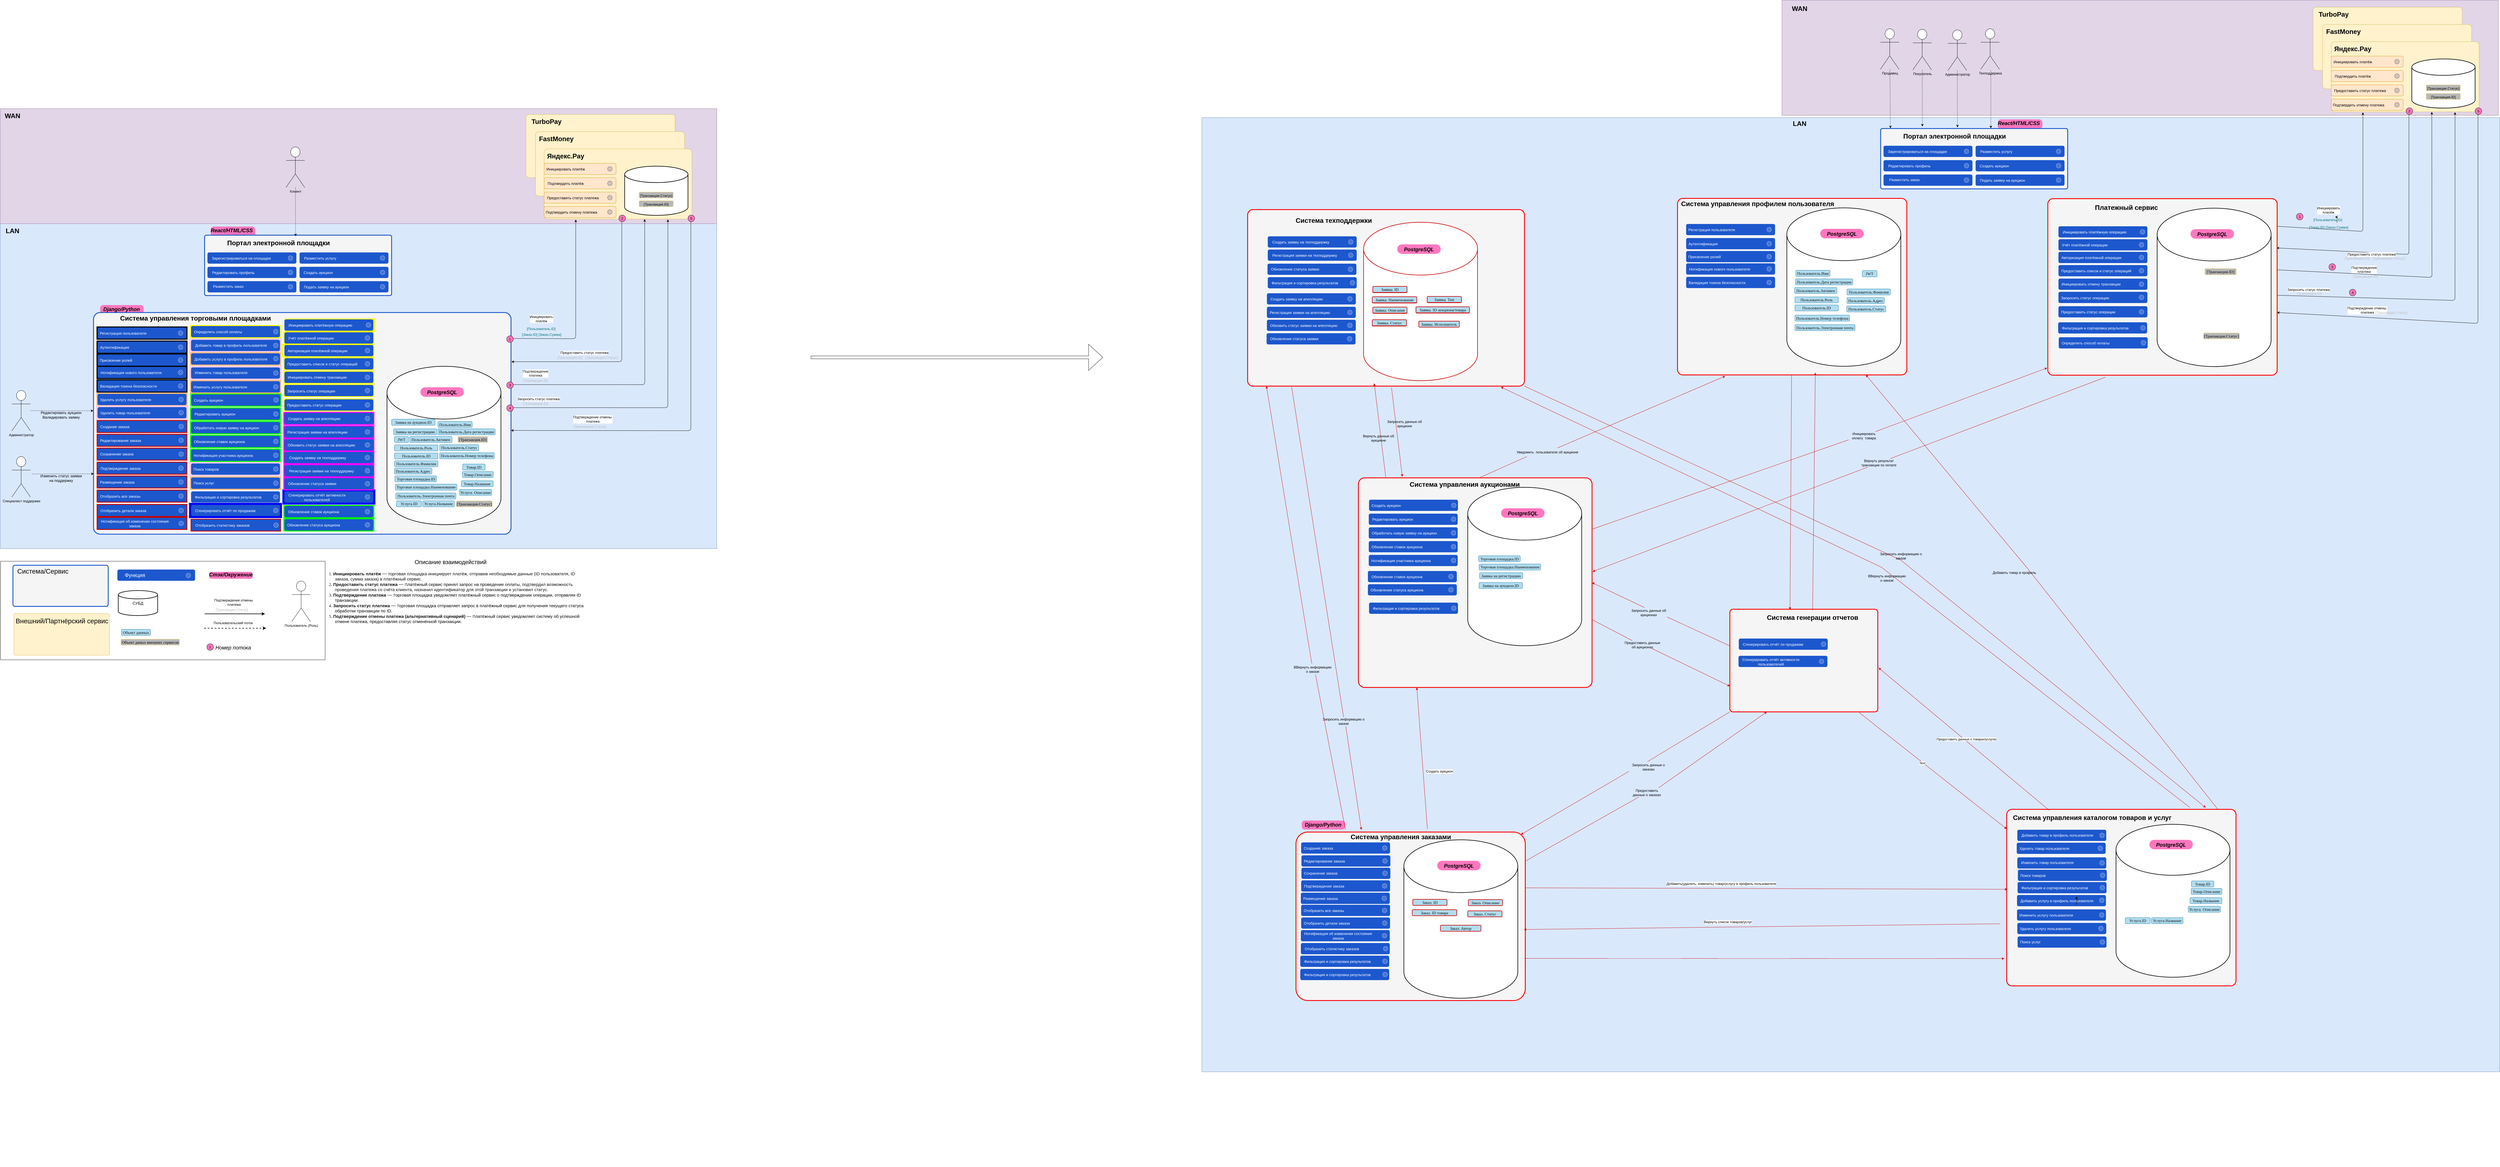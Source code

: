 <mxfile version="24.7.17">
  <diagram name="DF" id="BleSmaJVXqo2yb7Co1eL">
    <mxGraphModel dx="14360" dy="4027" grid="0" gridSize="10" guides="0" tooltips="0" connect="1" arrows="1" fold="1" page="0" pageScale="1" pageWidth="827" pageHeight="1169" math="0" shadow="0">
      <root>
        <mxCell id="0" />
        <mxCell id="1" parent="0" />
        <mxCell id="Idjj0MmBc4VDKc_G28HF-1" value="" style="rounded=0;whiteSpace=wrap;html=1;fillColor=#dae8fc;strokeColor=#6c8ebf;" parent="1" vertex="1">
          <mxGeometry x="-334" y="2101" width="4510" height="3319" as="geometry" />
        </mxCell>
        <mxCell id="cKbgiC5qh_IXnBO1eU4K-99" value="" style="rounded=0;whiteSpace=wrap;html=1;fillColor=#dae8fc;strokeColor=#6c8ebf;" parent="1" vertex="1">
          <mxGeometry x="-4510" y="2470" width="2490" height="1130" as="geometry" />
        </mxCell>
        <mxCell id="kQWFD41fJFxlXKQhT5sF-2" value="" style="group" parent="1" vertex="1" connectable="0">
          <mxGeometry x="-4163" y="2748" width="151" height="36" as="geometry" />
        </mxCell>
        <mxCell id="cKbgiC5qh_IXnBO1eU4K-91" value="&lt;p style=&quot;margin: 0px 0px 0px 13px; text-indent: -13px; font-variant-numeric: normal; font-variant-east-asian: normal; font-variant-alternates: normal; font-kerning: auto; font-optical-sizing: auto; font-feature-settings: normal; font-variation-settings: normal; font-variant-position: normal; font-stretch: normal; font-size: 14px; line-height: normal; color: rgb(14, 14, 14); text-align: start;&quot; class=&quot;p1&quot;&gt;&lt;br&gt;&lt;/p&gt;" style="rounded=1;whiteSpace=wrap;html=1;fillColor=#FF77BF;strokeColor=none;arcSize=33;" parent="kQWFD41fJFxlXKQhT5sF-2" vertex="1">
          <mxGeometry y="5" width="151" height="31" as="geometry" />
        </mxCell>
        <mxCell id="cKbgiC5qh_IXnBO1eU4K-92" value="&lt;font style=&quot;font-size: 18px;&quot;&gt;&lt;i&gt;Django/Python&lt;/i&gt;&lt;/font&gt;" style="text;html=1;align=center;verticalAlign=middle;whiteSpace=wrap;rounded=1;shadow=0;fontSize=23;fontStyle=1" parent="kQWFD41fJFxlXKQhT5sF-2" vertex="1">
          <mxGeometry x="30" width="89" height="36" as="geometry" />
        </mxCell>
        <mxCell id="kQWFD41fJFxlXKQhT5sF-1" value="" style="group" parent="1" vertex="1" connectable="0">
          <mxGeometry x="-3779" y="2467" width="155" height="49" as="geometry" />
        </mxCell>
        <mxCell id="cKbgiC5qh_IXnBO1eU4K-166" value="&lt;p style=&quot;margin: 0px 0px 0px 13px; text-indent: -13px; font-variant-numeric: normal; font-variant-east-asian: normal; font-variant-alternates: normal; font-kerning: auto; font-optical-sizing: auto; font-feature-settings: normal; font-variation-settings: normal; font-variant-position: normal; font-stretch: normal; font-size: 14px; line-height: normal; color: rgb(14, 14, 14); text-align: start;&quot; class=&quot;p1&quot;&gt;&lt;br&gt;&lt;/p&gt;" style="rounded=1;whiteSpace=wrap;html=1;fillColor=#FF77BF;strokeColor=none;arcSize=33;" parent="kQWFD41fJFxlXKQhT5sF-1" vertex="1">
          <mxGeometry y="13" width="155" height="34" as="geometry" />
        </mxCell>
        <mxCell id="cKbgiC5qh_IXnBO1eU4K-165" value="&lt;font style=&quot;font-size: 18px;&quot;&gt;&lt;i&gt;React/HTML/CSS&lt;/i&gt;&lt;/font&gt;" style="text;html=1;align=center;verticalAlign=middle;whiteSpace=wrap;rounded=1;shadow=0;fontSize=23;fontStyle=1" parent="kQWFD41fJFxlXKQhT5sF-1" vertex="1">
          <mxGeometry x="29" width="89" height="49" as="geometry" />
        </mxCell>
        <mxCell id="cKbgiC5qh_IXnBO1eU4K-98" value="" style="rounded=0;whiteSpace=wrap;html=1;fillColor=#e1d5e7;strokeColor=#9673a6;movable=1;resizable=1;rotatable=1;deletable=1;editable=1;locked=0;connectable=1;" parent="1" vertex="1">
          <mxGeometry x="-4510" y="2070" width="2490" height="400" as="geometry" />
        </mxCell>
        <mxCell id="ISwjRsLXD4yoOcMXPSiY-8" value="" style="group" parent="1" vertex="1" connectable="0">
          <mxGeometry x="-2700" y="2090" width="535" height="220" as="geometry" />
        </mxCell>
        <mxCell id="Tz6aEU4ManMyac2rpAqn-102" value="" style="rounded=1;whiteSpace=wrap;html=1;arcSize=5;fillColor=#fff2cc;strokeColor=#d6b656;" parent="ISwjRsLXD4yoOcMXPSiY-8" vertex="1">
          <mxGeometry x="17" width="518" height="220" as="geometry" />
        </mxCell>
        <mxCell id="Tz6aEU4ManMyac2rpAqn-103" value="TurboPay" style="text;html=1;align=center;verticalAlign=middle;whiteSpace=wrap;rounded=1;shadow=0;fontSize=23;fontStyle=1" parent="ISwjRsLXD4yoOcMXPSiY-8" vertex="1">
          <mxGeometry width="177" height="49" as="geometry" />
        </mxCell>
        <mxCell id="ISwjRsLXD4yoOcMXPSiY-9" value="" style="group" parent="1" vertex="1" connectable="0">
          <mxGeometry x="-2650" y="2150" width="518" height="224" as="geometry" />
        </mxCell>
        <mxCell id="Tz6aEU4ManMyac2rpAqn-100" value="" style="rounded=1;whiteSpace=wrap;html=1;arcSize=5;fillColor=#fff2cc;strokeColor=#d6b656;" parent="ISwjRsLXD4yoOcMXPSiY-9" vertex="1">
          <mxGeometry width="518" height="224" as="geometry" />
        </mxCell>
        <mxCell id="Tz6aEU4ManMyac2rpAqn-101" value="FastMoney" style="text;html=1;align=center;verticalAlign=middle;whiteSpace=wrap;rounded=1;shadow=0;fontSize=23;fontStyle=1" parent="ISwjRsLXD4yoOcMXPSiY-9" vertex="1">
          <mxGeometry x="2" width="141" height="49" as="geometry" />
        </mxCell>
        <mxCell id="ISwjRsLXD4yoOcMXPSiY-10" value="" style="group" parent="1" vertex="1" connectable="0">
          <mxGeometry x="-2620" y="2210" width="514" height="244" as="geometry" />
        </mxCell>
        <mxCell id="Tz6aEU4ManMyac2rpAqn-104" value="" style="rounded=1;whiteSpace=wrap;html=1;arcSize=5;fillColor=#fff2cc;strokeColor=#d6b656;" parent="ISwjRsLXD4yoOcMXPSiY-10" vertex="1">
          <mxGeometry width="514" height="244" as="geometry" />
        </mxCell>
        <mxCell id="Tz6aEU4ManMyac2rpAqn-105" value="Яндекс.Pay" style="text;html=1;align=center;verticalAlign=middle;whiteSpace=wrap;rounded=1;shadow=0;fontSize=23;fontStyle=1" parent="ISwjRsLXD4yoOcMXPSiY-10" vertex="1">
          <mxGeometry width="150" height="49" as="geometry" />
        </mxCell>
        <mxCell id="D1CTnjmkYU0Mq4A9S6dc-23" value="" style="rounded=1;whiteSpace=wrap;html=1;arcSize=0;" parent="1" vertex="1">
          <mxGeometry x="-4509" y="3644" width="1128" height="343" as="geometry" />
        </mxCell>
        <mxCell id="aNh6FEuhw9lsT8rE3H5J-120" value="" style="rounded=1;whiteSpace=wrap;html=1;arcSize=3;movable=1;resizable=1;rotatable=1;deletable=1;editable=1;locked=0;connectable=1;fillColor=#f5f5f5;strokeColor=#1C57CD;strokeWidth=3;fontColor=#333333;" parent="1" vertex="1">
          <mxGeometry x="-4186" y="2779" width="1451" height="771" as="geometry" />
        </mxCell>
        <mxCell id="aNh6FEuhw9lsT8rE3H5J-121" value="Система управления торговыми площадками" style="text;html=1;align=center;verticalAlign=middle;whiteSpace=wrap;rounded=1;shadow=0;fontSize=23;fontStyle=1" parent="1" vertex="1">
          <mxGeometry x="-4106" y="2774" width="549" height="49" as="geometry" />
        </mxCell>
        <mxCell id="aNh6FEuhw9lsT8rE3H5J-60" value="" style="strokeWidth=2;html=1;shape=mxgraph.flowchart.database;whiteSpace=wrap;rounded=1;movable=1;resizable=1;rotatable=1;deletable=1;editable=1;locked=0;connectable=1;" parent="1" vertex="1">
          <mxGeometry x="-3166" y="2966" width="396" height="551" as="geometry" />
        </mxCell>
        <mxCell id="Tz6aEU4ManMyac2rpAqn-7" value="&lt;p style=&quot;margin: 0px 0px 0px 13px; text-indent: -13px; font-variant-numeric: normal; font-variant-east-asian: normal; font-variant-alternates: normal; font-kerning: auto; font-optical-sizing: auto; font-feature-settings: normal; font-variation-settings: normal; font-variant-position: normal; font-stretch: normal; font-size: 14px; line-height: normal; color: rgb(14, 14, 14); text-align: start;&quot; class=&quot;p1&quot;&gt;&lt;font face=&quot;Times New Roman&quot;&gt;Заявка на аукцион.ID&lt;/font&gt;&lt;/p&gt;" style="rounded=1;whiteSpace=wrap;html=1;fillColor=#b1ddf0;strokeColor=#10739e;" parent="1" vertex="1">
          <mxGeometry x="-3150" y="3150" width="151" height="21" as="geometry" />
        </mxCell>
        <mxCell id="cKbgiC5qh_IXnBO1eU4K-45" value="&lt;p style=&quot;margin: 0px 0px 0px 13px; text-indent: -13px; font-variant-numeric: normal; font-variant-east-asian: normal; font-variant-alternates: normal; font-kerning: auto; font-optical-sizing: auto; font-feature-settings: normal; font-variation-settings: normal; font-variant-position: normal; font-stretch: normal; line-height: normal; color: rgb(14, 14, 14); text-align: start;&quot; class=&quot;p1&quot;&gt;&lt;font style=&quot;font-size: 14px;&quot; face=&quot;Times New Roman&quot;&gt;Заявка на регистрацию&lt;/font&gt;&lt;/p&gt;" style="rounded=1;whiteSpace=wrap;html=1;fillColor=#b1ddf0;strokeColor=#10739e;" parent="1" vertex="1">
          <mxGeometry x="-3143" y="3183.5" width="150" height="21" as="geometry" />
        </mxCell>
        <mxCell id="cKbgiC5qh_IXnBO1eU4K-46" value="&lt;p style=&quot;margin: 0px 0px 0px 13px; text-indent: -13px; font-variant-numeric: normal; font-variant-east-asian: normal; font-variant-alternates: normal; font-kerning: auto; font-optical-sizing: auto; font-feature-settings: normal; font-variation-settings: normal; font-variant-position: normal; font-stretch: normal; line-height: normal; color: rgb(14, 14, 14); text-align: start;&quot; class=&quot;p1&quot;&gt;&lt;font face=&quot;Times New Roman&quot;&gt;&lt;span style=&quot;font-size: 14px;&quot;&gt;JWT&lt;/span&gt;&lt;/font&gt;&lt;/p&gt;" style="rounded=1;whiteSpace=wrap;html=1;fillColor=#b1ddf0;strokeColor=#10739e;" parent="1" vertex="1">
          <mxGeometry x="-3140" y="3210" width="49" height="21" as="geometry" />
        </mxCell>
        <mxCell id="cKbgiC5qh_IXnBO1eU4K-49" value="&lt;p style=&quot;margin: 0px 0px 0px 13px; text-indent: -13px; font-variant-numeric: normal; font-variant-east-asian: normal; font-variant-alternates: normal; font-kerning: auto; font-optical-sizing: auto; font-feature-settings: normal; font-variation-settings: normal; font-variant-position: normal; font-stretch: normal; font-size: 14px; line-height: normal; color: rgb(14, 14, 14); text-align: start;&quot; class=&quot;p1&quot;&gt;&lt;font face=&quot;Times New Roman&quot;&gt;Пользователь.Роль&lt;/font&gt;&lt;/p&gt;" style="rounded=1;whiteSpace=wrap;html=1;fillColor=#b1ddf0;strokeColor=#10739e;" parent="1" vertex="1">
          <mxGeometry x="-3140" y="3239.5" width="151" height="21" as="geometry" />
        </mxCell>
        <mxCell id="cKbgiC5qh_IXnBO1eU4K-50" value="&lt;p style=&quot;margin: 0px 0px 0px 13px; text-indent: -13px; font-variant-numeric: normal; font-variant-east-asian: normal; font-variant-alternates: normal; font-kerning: auto; font-optical-sizing: auto; font-feature-settings: normal; font-variation-settings: normal; font-variant-position: normal; font-stretch: normal; font-size: 14px; line-height: normal; color: rgb(14, 14, 14); text-align: start;&quot; class=&quot;p1&quot;&gt;&lt;font face=&quot;Times New Roman&quot;&gt;Пользователь.ID&lt;/font&gt;&lt;/p&gt;" style="rounded=1;whiteSpace=wrap;html=1;fillColor=#b1ddf0;strokeColor=#10739e;" parent="1" vertex="1">
          <mxGeometry x="-3140" y="3267.5" width="151" height="21" as="geometry" />
        </mxCell>
        <mxCell id="cKbgiC5qh_IXnBO1eU4K-56" value="&lt;p style=&quot;margin: 0px 0px 0px 13px; text-indent: -13px; font-variant-numeric: normal; font-variant-east-asian: normal; font-variant-alternates: normal; font-kerning: auto; font-optical-sizing: auto; font-feature-settings: normal; font-variation-settings: normal; font-variant-position: normal; font-stretch: normal; font-size: 14px; line-height: normal; color: rgb(14, 14, 14); text-align: start;&quot; class=&quot;p1&quot;&gt;&lt;font face=&quot;Times New Roman&quot;&gt;Пользователь.Имя&lt;/font&gt;&lt;/p&gt;" style="rounded=1;whiteSpace=wrap;html=1;fillColor=#b1ddf0;strokeColor=#10739e;" parent="1" vertex="1">
          <mxGeometry x="-2989" y="3158" width="119" height="21" as="geometry" />
        </mxCell>
        <mxCell id="cKbgiC5qh_IXnBO1eU4K-57" value="&lt;p style=&quot;margin: 0px 0px 0px 13px; text-indent: -13px; font-variant-numeric: normal; font-variant-east-asian: normal; font-variant-alternates: normal; font-kerning: auto; font-optical-sizing: auto; font-feature-settings: normal; font-variation-settings: normal; font-variant-position: normal; font-stretch: normal; font-size: 14px; line-height: normal; color: rgb(14, 14, 14); text-align: start;&quot; class=&quot;p1&quot;&gt;&lt;font face=&quot;Times New Roman&quot;&gt;Пользователь.Фамилия&lt;/font&gt;&lt;/p&gt;" style="rounded=1;whiteSpace=wrap;html=1;fillColor=#b1ddf0;strokeColor=#10739e;" parent="1" vertex="1">
          <mxGeometry x="-3140" y="3294.5" width="151" height="21" as="geometry" />
        </mxCell>
        <mxCell id="cKbgiC5qh_IXnBO1eU4K-60" value="&lt;p style=&quot;margin: 0px 0px 0px 13px; text-indent: -13px; font-variant-numeric: normal; font-variant-east-asian: normal; font-variant-alternates: normal; font-kerning: auto; font-optical-sizing: auto; font-feature-settings: normal; font-variation-settings: normal; font-variant-position: normal; font-stretch: normal; font-size: 14px; line-height: normal; color: rgb(14, 14, 14); text-align: start;&quot; class=&quot;p1&quot;&gt;&lt;font face=&quot;Times New Roman&quot;&gt;Пользователь.Адрес&lt;/font&gt;&lt;/p&gt;" style="rounded=1;whiteSpace=wrap;html=1;fillColor=#b1ddf0;strokeColor=#10739e;" parent="1" vertex="1">
          <mxGeometry x="-3140" y="3320" width="130" height="21" as="geometry" />
        </mxCell>
        <mxCell id="cKbgiC5qh_IXnBO1eU4K-68" value="&lt;p style=&quot;margin: 0px 0px 0px 13px; text-indent: -13px; font-variant-numeric: normal; font-variant-east-asian: normal; font-variant-alternates: normal; font-kerning: auto; font-optical-sizing: auto; font-feature-settings: normal; font-variation-settings: normal; font-variant-position: normal; font-stretch: normal; font-size: 14px; line-height: normal; color: rgb(14, 14, 14); text-align: start;&quot; class=&quot;p1&quot;&gt;&lt;font face=&quot;Times New Roman&quot;&gt;Пользователь.Дата регистрации&lt;/font&gt;&lt;/p&gt;" style="rounded=1;whiteSpace=wrap;html=1;fillColor=#b1ddf0;strokeColor=#10739e;" parent="1" vertex="1">
          <mxGeometry x="-2989" y="3183.5" width="199" height="21" as="geometry" />
        </mxCell>
        <mxCell id="cKbgiC5qh_IXnBO1eU4K-69" value="&lt;p style=&quot;margin: 0px 0px 0px 13px; text-indent: -13px; font-variant-numeric: normal; font-variant-east-asian: normal; font-variant-alternates: normal; font-kerning: auto; font-optical-sizing: auto; font-feature-settings: normal; font-variation-settings: normal; font-variant-position: normal; font-stretch: normal; font-size: 14px; line-height: normal; color: rgb(14, 14, 14); text-align: start;&quot; class=&quot;p1&quot;&gt;&lt;font face=&quot;Times New Roman&quot;&gt;Пользователь.Статус&lt;/font&gt;&lt;/p&gt;" style="rounded=1;whiteSpace=wrap;html=1;fillColor=#b1ddf0;strokeColor=#10739e;" parent="1" vertex="1">
          <mxGeometry x="-2983" y="3238.75" width="136" height="21" as="geometry" />
        </mxCell>
        <mxCell id="cKbgiC5qh_IXnBO1eU4K-70" value="&lt;p style=&quot;margin: 0px 0px 0px 13px; text-indent: -13px; font-variant-numeric: normal; font-variant-east-asian: normal; font-variant-alternates: normal; font-kerning: auto; font-optical-sizing: auto; font-feature-settings: normal; font-variation-settings: normal; font-variant-position: normal; font-stretch: normal; font-size: 14px; line-height: normal; color: rgb(14, 14, 14); text-align: start;&quot; class=&quot;p1&quot;&gt;&lt;font face=&quot;Times New Roman&quot;&gt;Пользователь.Электронная почта&lt;/font&gt;&lt;/p&gt;" style="rounded=1;whiteSpace=wrap;html=1;fillColor=#b1ddf0;strokeColor=#10739e;" parent="1" vertex="1">
          <mxGeometry x="-3135.5" y="3406.75" width="209" height="21" as="geometry" />
        </mxCell>
        <mxCell id="cKbgiC5qh_IXnBO1eU4K-71" value="&lt;p style=&quot;margin: 0px 0px 0px 13px; text-indent: -13px; font-variant-numeric: normal; font-variant-east-asian: normal; font-variant-alternates: normal; font-kerning: auto; font-optical-sizing: auto; font-feature-settings: normal; font-variation-settings: normal; font-variant-position: normal; font-stretch: normal; font-size: 14px; line-height: normal; color: rgb(14, 14, 14); text-align: start;&quot; class=&quot;p1&quot;&gt;&lt;font face=&quot;Times New Roman&quot;&gt;Пользователь.Номер телефона&lt;/font&gt;&lt;/p&gt;" style="rounded=1;whiteSpace=wrap;html=1;fillColor=#b1ddf0;strokeColor=#10739e;" parent="1" vertex="1">
          <mxGeometry x="-2983" y="3266.75" width="190" height="21" as="geometry" />
        </mxCell>
        <mxCell id="cKbgiC5qh_IXnBO1eU4K-74" value="&lt;p style=&quot;margin: 0px 0px 0px 13px; text-indent: -13px; font-variant-numeric: normal; font-variant-east-asian: normal; font-variant-alternates: normal; font-kerning: auto; font-optical-sizing: auto; font-feature-settings: normal; font-variation-settings: normal; font-variant-position: normal; font-stretch: normal; font-size: 14px; line-height: normal; color: rgb(14, 14, 14); text-align: start;&quot; class=&quot;p1&quot;&gt;&lt;font face=&quot;Times New Roman&quot;&gt;Торговая площадка.ID&lt;/font&gt;&lt;/p&gt;" style="rounded=1;whiteSpace=wrap;html=1;fillColor=#b1ddf0;strokeColor=#10739e;" parent="1" vertex="1">
          <mxGeometry x="-3138.5" y="3347" width="144.5" height="21" as="geometry" />
        </mxCell>
        <mxCell id="cKbgiC5qh_IXnBO1eU4K-75" value="&lt;p style=&quot;margin: 0px 0px 0px 13px; text-indent: -13px; font-variant-numeric: normal; font-variant-east-asian: normal; font-variant-alternates: normal; font-kerning: auto; font-optical-sizing: auto; font-feature-settings: normal; font-variation-settings: normal; font-variant-position: normal; font-stretch: normal; font-size: 14px; line-height: normal; color: rgb(14, 14, 14); text-align: start;&quot; class=&quot;p1&quot;&gt;&lt;font face=&quot;Times New Roman&quot;&gt;Торговая площадка.Наименование&lt;/font&gt;&lt;/p&gt;" style="rounded=1;whiteSpace=wrap;html=1;fillColor=#b1ddf0;strokeColor=#10739e;" parent="1" vertex="1">
          <mxGeometry x="-3137" y="3375.75" width="214" height="21" as="geometry" />
        </mxCell>
        <mxCell id="cKbgiC5qh_IXnBO1eU4K-77" value="&lt;p style=&quot;margin: 0px 0px 0px 13px; text-indent: -13px; font-variant-numeric: normal; font-variant-east-asian: normal; font-variant-alternates: normal; font-kerning: auto; font-optical-sizing: auto; font-feature-settings: normal; font-variation-settings: normal; font-variant-position: normal; font-stretch: normal; font-size: 14px; line-height: normal; color: rgb(14, 14, 14); text-align: start;&quot; class=&quot;p1&quot;&gt;&lt;font face=&quot;Times New Roman&quot;&gt;Пользователь.Активен&lt;/font&gt;&lt;/p&gt;" style="rounded=1;whiteSpace=wrap;html=1;fillColor=#b1ddf0;strokeColor=#10739e;" parent="1" vertex="1">
          <mxGeometry x="-3087" y="3210" width="147" height="21" as="geometry" />
        </mxCell>
        <mxCell id="cKbgiC5qh_IXnBO1eU4K-84" value="&lt;p style=&quot;margin: 0px 0px 0px 13px; text-indent: -13px; font-variant-numeric: normal; font-variant-east-asian: normal; font-variant-alternates: normal; font-kerning: auto; font-optical-sizing: auto; font-feature-settings: normal; font-variation-settings: normal; font-variant-position: normal; font-stretch: normal; font-size: 14px; line-height: normal; color: rgb(14, 14, 14); text-align: start;&quot; class=&quot;p1&quot;&gt;&lt;font face=&quot;Times New Roman&quot;&gt;Услуга.ID&lt;/font&gt;&lt;/p&gt;" style="rounded=1;whiteSpace=wrap;html=1;fillColor=#b1ddf0;strokeColor=#10739e;" parent="1" vertex="1">
          <mxGeometry x="-3133" y="3433.75" width="87" height="21" as="geometry" />
        </mxCell>
        <mxCell id="cKbgiC5qh_IXnBO1eU4K-85" value="&lt;p style=&quot;margin: 0px 0px 0px 13px; text-indent: -13px; font-variant-numeric: normal; font-variant-east-asian: normal; font-variant-alternates: normal; font-kerning: auto; font-optical-sizing: auto; font-feature-settings: normal; font-variation-settings: normal; font-variant-position: normal; font-stretch: normal; font-size: 14px; line-height: normal; color: rgb(14, 14, 14); text-align: start;&quot; class=&quot;p1&quot;&gt;&lt;font face=&quot;Times New Roman&quot;&gt;Услуга.Название&lt;/font&gt;&lt;/p&gt;" style="rounded=1;whiteSpace=wrap;html=1;fillColor=#b1ddf0;strokeColor=#10739e;" parent="1" vertex="1">
          <mxGeometry x="-3042" y="3433.75" width="110" height="21" as="geometry" />
        </mxCell>
        <mxCell id="cKbgiC5qh_IXnBO1eU4K-86" value="&lt;p style=&quot;margin: 0px 0px 0px 13px; text-indent: -13px; font-variant-numeric: normal; font-variant-east-asian: normal; font-variant-alternates: normal; font-kerning: auto; font-optical-sizing: auto; font-feature-settings: normal; font-variation-settings: normal; font-variant-position: normal; font-stretch: normal; font-size: 14px; line-height: normal; color: rgb(14, 14, 14); text-align: start;&quot; class=&quot;p1&quot;&gt;&lt;font face=&quot;Times New Roman&quot;&gt;Услуга. Описание&lt;/font&gt;&lt;/p&gt;" style="rounded=1;whiteSpace=wrap;html=1;fillColor=#b1ddf0;strokeColor=#10739e;" parent="1" vertex="1">
          <mxGeometry x="-2914" y="3394" width="112" height="21" as="geometry" />
        </mxCell>
        <mxCell id="cKbgiC5qh_IXnBO1eU4K-87" value="&lt;p style=&quot;margin: 0px 0px 0px 13px; text-indent: -13px; font-variant-numeric: normal; font-variant-east-asian: normal; font-variant-alternates: normal; font-kerning: auto; font-optical-sizing: auto; font-feature-settings: normal; font-variation-settings: normal; font-variant-position: normal; font-stretch: normal; font-size: 14px; line-height: normal; color: rgb(14, 14, 14); text-align: start;&quot; class=&quot;p1&quot;&gt;&lt;font face=&quot;Times New Roman&quot;&gt;Товар.ID&lt;/font&gt;&lt;/p&gt;" style="rounded=1;whiteSpace=wrap;html=1;fillColor=#b1ddf0;strokeColor=#10739e;" parent="1" vertex="1">
          <mxGeometry x="-2903" y="3306" width="78" height="21" as="geometry" />
        </mxCell>
        <mxCell id="cKbgiC5qh_IXnBO1eU4K-88" value="&lt;p style=&quot;margin: 0px 0px 0px 13px; text-indent: -13px; font-variant-numeric: normal; font-variant-east-asian: normal; font-variant-alternates: normal; font-kerning: auto; font-optical-sizing: auto; font-feature-settings: normal; font-variation-settings: normal; font-variant-position: normal; font-stretch: normal; font-size: 14px; line-height: normal; color: rgb(14, 14, 14); text-align: start;&quot; class=&quot;p1&quot;&gt;&lt;font face=&quot;Times New Roman&quot;&gt;Товар.Название&lt;/font&gt;&lt;/p&gt;" style="rounded=1;whiteSpace=wrap;html=1;fillColor=#b1ddf0;strokeColor=#10739e;" parent="1" vertex="1">
          <mxGeometry x="-2908" y="3364" width="111" height="21" as="geometry" />
        </mxCell>
        <mxCell id="cKbgiC5qh_IXnBO1eU4K-89" value="&lt;p style=&quot;margin: 0px 0px 0px 13px; text-indent: -13px; font-variant-numeric: normal; font-variant-east-asian: normal; font-variant-alternates: normal; font-kerning: auto; font-optical-sizing: auto; font-feature-settings: normal; font-variation-settings: normal; font-variant-position: normal; font-stretch: normal; font-size: 14px; line-height: normal; color: rgb(14, 14, 14); text-align: start;&quot; class=&quot;p1&quot;&gt;&lt;font face=&quot;Times New Roman&quot;&gt;Товар.Описание&lt;/font&gt;&lt;/p&gt;" style="rounded=1;whiteSpace=wrap;html=1;fillColor=#b1ddf0;strokeColor=#10739e;" parent="1" vertex="1">
          <mxGeometry x="-2904" y="3332" width="107" height="21" as="geometry" />
        </mxCell>
        <mxCell id="cKbgiC5qh_IXnBO1eU4K-95" value="Администратор" style="shape=umlActor;verticalLabelPosition=bottom;verticalAlign=top;html=1;outlineConnect=0;rounded=1;" parent="1" vertex="1">
          <mxGeometry x="-4470" y="3050" width="65" height="141" as="geometry" />
        </mxCell>
        <mxCell id="cKbgiC5qh_IXnBO1eU4K-96" value="" style="endArrow=classic;html=1;rounded=1;dashed=1;entryX=0.961;entryY=0.023;entryDx=0;entryDy=0;entryPerimeter=0;" parent="1" source="cKbgiC5qh_IXnBO1eU4K-95" target="cKbgiC5qh_IXnBO1eU4K-154" edge="1">
          <mxGeometry width="50" height="50" relative="1" as="geometry">
            <mxPoint x="-4304" y="3214" as="sourcePoint" />
            <mxPoint x="-4308" y="3649" as="targetPoint" />
            <Array as="points" />
          </mxGeometry>
        </mxCell>
        <mxCell id="cKbgiC5qh_IXnBO1eU4K-100" value="WAN" style="text;html=1;align=center;verticalAlign=middle;whiteSpace=wrap;rounded=1;shadow=0;fontSize=23;fontStyle=1" parent="1" vertex="1">
          <mxGeometry x="-4510" y="2070" width="85" height="49" as="geometry" />
        </mxCell>
        <mxCell id="cKbgiC5qh_IXnBO1eU4K-101" value="LAN" style="text;html=1;align=center;verticalAlign=middle;whiteSpace=wrap;rounded=1;shadow=0;fontSize=23;fontStyle=1" parent="1" vertex="1">
          <mxGeometry x="-4510" y="2470" width="85" height="49" as="geometry" />
        </mxCell>
        <mxCell id="cKbgiC5qh_IXnBO1eU4K-103" value="" style="endArrow=classic;html=1;rounded=1;curved=0;entryX=1.001;entryY=0.222;entryDx=0;entryDy=0;entryPerimeter=0;" parent="1" target="aNh6FEuhw9lsT8rE3H5J-120" edge="1">
          <mxGeometry width="50" height="50" relative="1" as="geometry">
            <mxPoint x="-2350" y="2460" as="sourcePoint" />
            <mxPoint x="-2380" y="2655" as="targetPoint" />
            <Array as="points">
              <mxPoint x="-2350" y="2950" />
            </Array>
          </mxGeometry>
        </mxCell>
        <mxCell id="cKbgiC5qh_IXnBO1eU4K-104" value="&lt;p style=&quot;margin: 0px 0px 0px 21px; text-indent: -21px; font-variant-numeric: normal; font-variant-east-asian: normal; font-variant-alternates: normal; font-kerning: auto; font-optical-sizing: auto; font-feature-settings: normal; font-variation-settings: normal; font-variant-position: normal; font-stretch: normal; line-height: normal; color: rgb(14, 14, 14); text-align: start; text-wrap: wrap;&quot; class=&quot;p1&quot;&gt;&lt;font style=&quot;font-size: 12px;&quot; face=&quot;Helvetica&quot;&gt;Подтверждение платежа&lt;/font&gt;&lt;/p&gt;" style="edgeLabel;html=1;align=center;verticalAlign=middle;resizable=0;points=[];rounded=1;" parent="cKbgiC5qh_IXnBO1eU4K-103" vertex="1" connectable="0">
          <mxGeometry x="0.194" y="1" relative="1" as="geometry">
            <mxPoint x="-269" y="39" as="offset" />
          </mxGeometry>
        </mxCell>
        <mxCell id="cKbgiC5qh_IXnBO1eU4K-105" value="" style="endArrow=classic;html=1;rounded=1;exitX=1.001;exitY=0.325;exitDx=0;exitDy=0;exitPerimeter=0;curved=0;entryX=0.68;entryY=1.001;entryDx=0;entryDy=0;entryPerimeter=0;" parent="1" source="aNh6FEuhw9lsT8rE3H5J-120" target="Tz6aEU4ManMyac2rpAqn-104" edge="1">
          <mxGeometry width="50" height="50" relative="1" as="geometry">
            <mxPoint x="-2570" y="3156" as="sourcePoint" />
            <mxPoint x="-2270" y="2650" as="targetPoint" />
            <Array as="points">
              <mxPoint x="-2270" y="3030" />
            </Array>
          </mxGeometry>
        </mxCell>
        <mxCell id="cKbgiC5qh_IXnBO1eU4K-106" value="&lt;font style=&quot;font-size: 12px;&quot;&gt;Предоставить статус платежа&lt;/font&gt;" style="edgeLabel;html=1;align=center;verticalAlign=middle;resizable=0;points=[];rounded=1;" parent="cKbgiC5qh_IXnBO1eU4K-105" vertex="1" connectable="0">
          <mxGeometry x="0.194" y="1" relative="1" as="geometry">
            <mxPoint x="-209" y="46" as="offset" />
          </mxGeometry>
        </mxCell>
        <mxCell id="cKbgiC5qh_IXnBO1eU4K-107" value="" style="endArrow=classic;html=1;rounded=1;curved=0;entryX=1;entryY=0.532;entryDx=0;entryDy=0;entryPerimeter=0;" parent="1" target="aNh6FEuhw9lsT8rE3H5J-120" edge="1">
          <mxGeometry width="50" height="50" relative="1" as="geometry">
            <mxPoint x="-2110" y="2460" as="sourcePoint" />
            <mxPoint x="-2730" y="3190" as="targetPoint" />
            <Array as="points">
              <mxPoint x="-2110" y="3190" />
            </Array>
          </mxGeometry>
        </mxCell>
        <mxCell id="cKbgiC5qh_IXnBO1eU4K-108" value="&lt;font style=&quot;font-size: 12px;&quot;&gt;Подтверждение отмены&amp;nbsp;&lt;/font&gt;&lt;div&gt;&lt;font style=&quot;font-size: 12px;&quot;&gt;платежа&lt;/font&gt;&lt;/div&gt;" style="edgeLabel;html=1;align=center;verticalAlign=middle;resizable=0;points=[];rounded=1;" parent="cKbgiC5qh_IXnBO1eU4K-107" vertex="1" connectable="0">
          <mxGeometry x="0.194" y="1" relative="1" as="geometry">
            <mxPoint x="-262" y="-41" as="offset" />
          </mxGeometry>
        </mxCell>
        <mxCell id="cKbgiC5qh_IXnBO1eU4K-109" value="" style="endArrow=classic;html=1;rounded=1;exitX=1;exitY=0.117;exitDx=0;exitDy=0;exitPerimeter=0;curved=0;entryX=0.214;entryY=1.007;entryDx=0;entryDy=0;entryPerimeter=0;" parent="1" source="aNh6FEuhw9lsT8rE3H5J-120" target="Tz6aEU4ManMyac2rpAqn-104" edge="1">
          <mxGeometry width="50" height="50" relative="1" as="geometry">
            <mxPoint x="-2860" y="2876" as="sourcePoint" />
            <mxPoint x="-2515" y="2491" as="targetPoint" />
            <Array as="points">
              <mxPoint x="-2510" y="2870" />
            </Array>
          </mxGeometry>
        </mxCell>
        <mxCell id="cKbgiC5qh_IXnBO1eU4K-110" value="&lt;span style=&quot;text-wrap: wrap;&quot;&gt;&lt;font style=&quot;font-size: 12px;&quot;&gt;Инициировать платёж&lt;/font&gt;&lt;/span&gt;" style="edgeLabel;html=1;align=center;verticalAlign=middle;resizable=0;points=[];rounded=1;" parent="cKbgiC5qh_IXnBO1eU4K-109" vertex="1" connectable="0">
          <mxGeometry x="0.194" y="1" relative="1" as="geometry">
            <mxPoint x="-119" y="87" as="offset" />
          </mxGeometry>
        </mxCell>
        <mxCell id="cKbgiC5qh_IXnBO1eU4K-114" value="&lt;font style=&quot;font-size: 12px;&quot;&gt;[Транзакция.ID]&lt;/font&gt;" style="text;html=1;align=center;verticalAlign=middle;whiteSpace=wrap;rounded=1;fontSize=13;labelBackgroundColor=none;fontColor=#B8B8B8;" parent="1" vertex="1">
          <mxGeometry x="-2580" y="2920" width="100" height="30" as="geometry" />
        </mxCell>
        <mxCell id="cKbgiC5qh_IXnBO1eU4K-120" value="&lt;font style=&quot;font-size: 12px;&quot;&gt;[Транзакция.Статус]&lt;/font&gt;" style="text;html=1;align=center;verticalAlign=middle;whiteSpace=wrap;rounded=1;fontSize=13;labelBackgroundColor=none;fontColor=#B8B8B8;" parent="1" vertex="1">
          <mxGeometry x="-2500" y="2920" width="160" height="30" as="geometry" />
        </mxCell>
        <mxCell id="cKbgiC5qh_IXnBO1eU4K-121" value="&lt;font style=&quot;font-size: 12px;&quot;&gt;[Пользователь.ID]&lt;/font&gt;" style="text;html=1;align=center;verticalAlign=middle;whiteSpace=wrap;rounded=1;fontSize=13;labelBackgroundColor=none;fontColor=#007575;" parent="1" vertex="1">
          <mxGeometry x="-2710" y="2820" width="160" height="30" as="geometry" />
        </mxCell>
        <mxCell id="cKbgiC5qh_IXnBO1eU4K-122" value="&lt;font style=&quot;font-size: 12px;&quot;&gt;[Заказ.ID]&lt;/font&gt;" style="text;html=1;align=center;verticalAlign=middle;whiteSpace=wrap;rounded=1;fontSize=13;labelBackgroundColor=none;fontColor=#007575;" parent="1" vertex="1">
          <mxGeometry x="-2750" y="2840" width="160" height="30" as="geometry" />
        </mxCell>
        <mxCell id="cKbgiC5qh_IXnBO1eU4K-123" value="&lt;font style=&quot;font-size: 12px;&quot;&gt;[Заказ.Сумма]&lt;/font&gt;" style="text;html=1;align=center;verticalAlign=middle;whiteSpace=wrap;rounded=1;fontSize=13;labelBackgroundColor=none;fontColor=#007575;" parent="1" vertex="1">
          <mxGeometry x="-2680" y="2840" width="160" height="30" as="geometry" />
        </mxCell>
        <mxCell id="cKbgiC5qh_IXnBO1eU4K-124" value="&lt;font style=&quot;font-size: 12px;&quot;&gt;[Транзакция.ID]&lt;/font&gt;" style="text;html=1;align=center;verticalAlign=middle;whiteSpace=wrap;rounded=1;fontSize=13;labelBackgroundColor=none;fontColor=#B8B8B8;" parent="1" vertex="1">
          <mxGeometry x="-2700" y="3000" width="100" height="30" as="geometry" />
        </mxCell>
        <mxCell id="cKbgiC5qh_IXnBO1eU4K-125" value="" style="endArrow=classic;html=1;rounded=1;exitX=1;exitY=0.429;exitDx=0;exitDy=0;exitPerimeter=0;curved=0;entryX=0.837;entryY=1.005;entryDx=0;entryDy=0;entryPerimeter=0;" parent="1" source="cKbgiC5qh_IXnBO1eU4K-140" target="Tz6aEU4ManMyac2rpAqn-104" edge="1">
          <mxGeometry width="50" height="50" relative="1" as="geometry">
            <mxPoint x="-2730" y="3114" as="sourcePoint" />
            <mxPoint x="-2266" y="2730" as="targetPoint" />
            <Array as="points">
              <mxPoint x="-2190" y="3110" />
            </Array>
          </mxGeometry>
        </mxCell>
        <mxCell id="cKbgiC5qh_IXnBO1eU4K-169" value="&lt;font style=&quot;font-size: 12px;&quot;&gt;Запросить статус платежа&lt;/font&gt;" style="edgeLabel;html=1;align=center;verticalAlign=middle;resizable=0;points=[];rounded=1;" parent="cKbgiC5qh_IXnBO1eU4K-125" vertex="1" connectable="0">
          <mxGeometry x="-0.441" y="-1" relative="1" as="geometry">
            <mxPoint x="-246" y="-31" as="offset" />
          </mxGeometry>
        </mxCell>
        <mxCell id="cKbgiC5qh_IXnBO1eU4K-127" value="&lt;font style=&quot;font-size: 12px;&quot;&gt;[Транзакция.ID]&lt;/font&gt;" style="text;html=1;align=center;verticalAlign=middle;whiteSpace=wrap;rounded=1;fontSize=13;labelBackgroundColor=none;fontColor=#B8B8B8;" parent="1" vertex="1">
          <mxGeometry x="-2700" y="3080" width="100" height="30" as="geometry" />
        </mxCell>
        <mxCell id="cKbgiC5qh_IXnBO1eU4K-128" value="&lt;font style=&quot;font-size: 12px;&quot;&gt;[Транзакция.Статус]&lt;/font&gt;" style="text;html=1;align=center;verticalAlign=middle;whiteSpace=wrap;rounded=1;fontSize=13;labelBackgroundColor=none;fontColor=#B8B8B8;" parent="1" vertex="1">
          <mxGeometry x="-2540" y="3160" width="160" height="30" as="geometry" />
        </mxCell>
        <mxCell id="aNh6FEuhw9lsT8rE3H5J-66" value="1" style="ellipse;whiteSpace=wrap;html=1;aspect=fixed;rounded=1;fillColor=#FF77BF;" parent="1" vertex="1">
          <mxGeometry x="-2750" y="2860" width="23" height="23" as="geometry" />
        </mxCell>
        <mxCell id="cKbgiC5qh_IXnBO1eU4K-138" value="2" style="ellipse;whiteSpace=wrap;html=1;aspect=fixed;rounded=1;fillColor=#FF77BF;" parent="1" vertex="1">
          <mxGeometry x="-2360" y="2440" width="23" height="23" as="geometry" />
        </mxCell>
        <mxCell id="cKbgiC5qh_IXnBO1eU4K-139" value="3" style="ellipse;whiteSpace=wrap;html=1;aspect=fixed;rounded=1;fillColor=#ff77bf;" parent="1" vertex="1">
          <mxGeometry x="-2750" y="3020" width="23" height="23" as="geometry" />
        </mxCell>
        <mxCell id="cKbgiC5qh_IXnBO1eU4K-141" value="" style="endArrow=classic;html=1;rounded=1;exitX=1;exitY=0.429;exitDx=0;exitDy=0;exitPerimeter=0;curved=0;entryX=0.837;entryY=1.005;entryDx=0;entryDy=0;entryPerimeter=0;" parent="1" source="aNh6FEuhw9lsT8rE3H5J-120" target="cKbgiC5qh_IXnBO1eU4K-140" edge="1">
          <mxGeometry width="50" height="50" relative="1" as="geometry">
            <mxPoint x="-2735" y="3110" as="sourcePoint" />
            <mxPoint x="-2190" y="2645" as="targetPoint" />
            <Array as="points" />
          </mxGeometry>
        </mxCell>
        <mxCell id="cKbgiC5qh_IXnBO1eU4K-140" value="4" style="ellipse;whiteSpace=wrap;html=1;aspect=fixed;rounded=1;fillColor=#FF77BF;" parent="1" vertex="1">
          <mxGeometry x="-2750" y="3100" width="23" height="23" as="geometry" />
        </mxCell>
        <mxCell id="cKbgiC5qh_IXnBO1eU4K-143" value="5" style="ellipse;whiteSpace=wrap;html=1;aspect=fixed;rounded=1;fillColor=#FF77BF;" parent="1" vertex="1">
          <mxGeometry x="-2120" y="2440" width="23" height="23" as="geometry" />
        </mxCell>
        <mxCell id="cKbgiC5qh_IXnBO1eU4K-146" value="" style="strokeWidth=2;html=1;shape=mxgraph.flowchart.database;whiteSpace=wrap;rounded=1;movable=1;resizable=1;rotatable=1;deletable=1;editable=1;locked=0;connectable=1;" parent="1" vertex="1">
          <mxGeometry x="-2340" y="2270" width="220" height="171" as="geometry" />
        </mxCell>
        <mxCell id="cKbgiC5qh_IXnBO1eU4K-150" value="&lt;p style=&quot;margin: 0px 0px 0px 13px; text-indent: -13px; font-variant-numeric: normal; font-variant-east-asian: normal; font-variant-alternates: normal; font-kerning: auto; font-optical-sizing: auto; font-feature-settings: normal; font-variation-settings: normal; font-variant-position: normal; font-stretch: normal; line-height: normal; text-align: start;&quot; class=&quot;p1&quot;&gt;&lt;span style=&quot;text-align: center; text-indent: 0px;&quot;&gt;&lt;font style=&quot;font-size: 14px;&quot; face=&quot;Times New Roman&quot;&gt;[Транзакция.ID]&lt;/font&gt;&lt;/span&gt;&lt;br&gt;&lt;/p&gt;" style="rounded=1;whiteSpace=wrap;html=1;fillColor=#B8B8B8;strokeColor=#FFD966;" parent="1" vertex="1">
          <mxGeometry x="-2920" y="3210" width="104" height="21" as="geometry" />
        </mxCell>
        <mxCell id="cKbgiC5qh_IXnBO1eU4K-151" value="&lt;p style=&quot;margin: 0px 0px 0px 13px; text-indent: -13px; font-variant-numeric: normal; font-variant-east-asian: normal; font-variant-alternates: normal; font-kerning: auto; font-optical-sizing: auto; font-feature-settings: normal; font-variation-settings: normal; font-variant-position: normal; font-stretch: normal; line-height: normal; text-align: start;&quot; class=&quot;p1&quot;&gt;&lt;span style=&quot;text-align: center; text-indent: 0px;&quot;&gt;&lt;font style=&quot;font-size: 14px;&quot; face=&quot;Times New Roman&quot;&gt;[Транзакция.Статус]&lt;/font&gt;&lt;/span&gt;&lt;br&gt;&lt;/p&gt;" style="rounded=1;whiteSpace=wrap;html=1;fillColor=#B8B8B8;strokeColor=#FFD966;" parent="1" vertex="1">
          <mxGeometry x="-2925" y="3434" width="125" height="21" as="geometry" />
        </mxCell>
        <mxCell id="cKbgiC5qh_IXnBO1eU4K-152" value="&lt;p style=&quot;margin: 0px 0px 0px 13px; text-indent: -13px; font-variant-numeric: normal; font-variant-east-asian: normal; font-variant-alternates: normal; font-kerning: auto; font-optical-sizing: auto; font-feature-settings: normal; font-variation-settings: normal; font-variant-position: normal; font-stretch: normal; font-size: 14px; line-height: normal; text-align: start;&quot; class=&quot;p1&quot;&gt;&lt;span style=&quot;font-size: 12px; text-align: center; text-indent: 0px;&quot;&gt;[Транзакция.Статус]&lt;/span&gt;&lt;br&gt;&lt;/p&gt;" style="rounded=1;whiteSpace=wrap;html=1;fillColor=#B8B8B8;strokeColor=#FFD966;" parent="1" vertex="1">
          <mxGeometry x="-2290" y="2360" width="119" height="21" as="geometry" />
        </mxCell>
        <mxCell id="cKbgiC5qh_IXnBO1eU4K-153" value="&lt;p style=&quot;margin: 0px 0px 0px 13px; text-indent: -13px; font-variant-numeric: normal; font-variant-east-asian: normal; font-variant-alternates: normal; font-kerning: auto; font-optical-sizing: auto; font-feature-settings: normal; font-variation-settings: normal; font-variant-position: normal; font-stretch: normal; font-size: 14px; line-height: normal; text-align: start;&quot; class=&quot;p1&quot;&gt;&lt;span style=&quot;font-size: 12px; text-align: center; text-indent: 0px;&quot;&gt;[Транзакция.ID]&lt;/span&gt;&lt;br&gt;&lt;/p&gt;" style="rounded=1;whiteSpace=wrap;html=1;fillColor=#B8B8B8;strokeColor=#FFD966;" parent="1" vertex="1">
          <mxGeometry x="-2290" y="2390" width="119" height="21" as="geometry" />
        </mxCell>
        <mxCell id="cKbgiC5qh_IXnBO1eU4K-154" value="Редактировать аукцион&lt;div&gt;Валидировать заявку&lt;/div&gt;" style="text;html=1;align=center;verticalAlign=middle;whiteSpace=wrap;rounded=1;fontSize=13;" parent="1" vertex="1">
          <mxGeometry x="-4420" y="3120" width="243" height="30" as="geometry" />
        </mxCell>
        <mxCell id="cKbgiC5qh_IXnBO1eU4K-157" value="Специалист поддержки" style="shape=umlActor;verticalLabelPosition=bottom;verticalAlign=top;html=1;outlineConnect=0;rounded=1;" parent="1" vertex="1">
          <mxGeometry x="-4470" y="3280" width="65" height="141" as="geometry" />
        </mxCell>
        <mxCell id="cKbgiC5qh_IXnBO1eU4K-160" value="" style="endArrow=classic;html=1;rounded=1;dashed=1;" parent="1" edge="1">
          <mxGeometry width="50" height="50" relative="1" as="geometry">
            <mxPoint x="-4400" y="3340.434" as="sourcePoint" />
            <mxPoint x="-4185" y="3340" as="targetPoint" />
            <Array as="points" />
          </mxGeometry>
        </mxCell>
        <mxCell id="cKbgiC5qh_IXnBO1eU4K-162" value="&lt;div&gt;Изменить статус заявки&lt;/div&gt;&lt;div&gt;на поддержку&lt;/div&gt;" style="text;html=1;align=center;verticalAlign=middle;whiteSpace=wrap;rounded=1;fontSize=13;" parent="1" vertex="1">
          <mxGeometry x="-4420" y="3340" width="243" height="30" as="geometry" />
        </mxCell>
        <mxCell id="cKbgiC5qh_IXnBO1eU4K-163" value="" style="rounded=1;whiteSpace=wrap;html=1;arcSize=3;fillColor=#f5f5f5;strokeColor=#1C57CD;strokeWidth=3;align=center;verticalAlign=middle;fontFamily=Helvetica;fontSize=12;fontColor=#333333;resizable=1;" parent="1" vertex="1">
          <mxGeometry x="-3800" y="2510" width="650" height="210" as="geometry" />
        </mxCell>
        <mxCell id="cKbgiC5qh_IXnBO1eU4K-164" value="Портал электронной площадки" style="text;html=1;align=center;verticalAlign=middle;whiteSpace=wrap;rounded=1;shadow=0;fontSize=23;fontStyle=1" parent="1" vertex="1">
          <mxGeometry x="-3733" y="2512" width="380" height="49" as="geometry" />
        </mxCell>
        <mxCell id="D1CTnjmkYU0Mq4A9S6dc-4" value="&lt;p style=&quot;margin: 0px 0px 0px 13px; text-indent: -13px; font-variant-numeric: normal; font-variant-east-asian: normal; font-variant-alternates: normal; font-kerning: auto; font-optical-sizing: auto; font-feature-settings: normal; font-variation-settings: normal; font-variant-position: normal; font-stretch: normal; font-size: 14px; line-height: normal; color: rgb(14, 14, 14); text-align: start;&quot; class=&quot;p1&quot;&gt;&lt;font face=&quot;Times New Roman&quot;&gt;Объект данных&lt;/font&gt;&lt;/p&gt;" style="rounded=1;whiteSpace=wrap;html=1;fillColor=#b1ddf0;strokeColor=#10739e;" parent="1" vertex="1">
          <mxGeometry x="-4089" y="3881" width="101" height="21" as="geometry" />
        </mxCell>
        <mxCell id="D1CTnjmkYU0Mq4A9S6dc-11" value="&lt;font style=&quot;font-size: 14px;&quot;&gt;СУБД&lt;/font&gt;" style="strokeWidth=2;html=1;shape=mxgraph.flowchart.database;whiteSpace=wrap;rounded=1;movable=1;resizable=1;rotatable=1;deletable=1;editable=1;locked=0;connectable=1;" parent="1" vertex="1">
          <mxGeometry x="-4100" y="3746" width="137" height="87" as="geometry" />
        </mxCell>
        <mxCell id="D1CTnjmkYU0Mq4A9S6dc-14" value="Пользователь (Роль)" style="shape=umlActor;verticalLabelPosition=bottom;verticalAlign=top;html=1;outlineConnect=0;rounded=1;" parent="1" vertex="1">
          <mxGeometry x="-3497" y="3713" width="65" height="141" as="geometry" />
        </mxCell>
        <mxCell id="D1CTnjmkYU0Mq4A9S6dc-16" value="&lt;p style=&quot;margin: 0px 0px 0px 13px; text-indent: -13px; font-variant-numeric: normal; font-variant-east-asian: normal; font-variant-alternates: normal; font-kerning: auto; font-optical-sizing: auto; font-feature-settings: normal; font-variation-settings: normal; font-variant-position: normal; font-stretch: normal; line-height: normal; text-align: start;&quot; class=&quot;p1&quot;&gt;&lt;span style=&quot;text-align: center; text-indent: 0px;&quot;&gt;&lt;font style=&quot;font-size: 14px;&quot; face=&quot;Times New Roman&quot;&gt;Объект даных внешних сервисов&lt;/font&gt;&lt;/span&gt;&lt;br&gt;&lt;/p&gt;" style="rounded=1;whiteSpace=wrap;html=1;fillColor=#B8B8B8;strokeColor=#FFD966;" parent="1" vertex="1">
          <mxGeometry x="-4091" y="3915" width="204" height="21" as="geometry" />
        </mxCell>
        <mxCell id="D1CTnjmkYU0Mq4A9S6dc-17" value="" style="endArrow=classic;html=1;rounded=1;curved=0;strokeWidth=2;" parent="1" edge="1">
          <mxGeometry width="50" height="50" relative="1" as="geometry">
            <mxPoint x="-3800" y="3827" as="sourcePoint" />
            <mxPoint x="-3590" y="3827" as="targetPoint" />
            <Array as="points">
              <mxPoint x="-3800" y="3827" />
            </Array>
          </mxGeometry>
        </mxCell>
        <mxCell id="D1CTnjmkYU0Mq4A9S6dc-18" value="&lt;font style=&quot;font-size: 12px;&quot;&gt;Подтверждение отмены&amp;nbsp;&lt;/font&gt;&lt;div&gt;&lt;font style=&quot;font-size: 12px;&quot;&gt;платежа&lt;/font&gt;&lt;/div&gt;" style="edgeLabel;html=1;align=center;verticalAlign=middle;resizable=0;points=[];rounded=1;" parent="D1CTnjmkYU0Mq4A9S6dc-17" vertex="1" connectable="0">
          <mxGeometry x="0.194" y="1" relative="1" as="geometry">
            <mxPoint x="-24" y="-39" as="offset" />
          </mxGeometry>
        </mxCell>
        <mxCell id="D1CTnjmkYU0Mq4A9S6dc-19" value="&lt;font style=&quot;font-size: 12px;&quot;&gt;[Транзакция.Статус]&lt;/font&gt;" style="text;html=1;align=center;verticalAlign=middle;whiteSpace=wrap;rounded=1;fontSize=13;labelBackgroundColor=none;fontColor=#B8B8B8;" parent="1" vertex="1">
          <mxGeometry x="-3785" y="3797" width="160" height="30" as="geometry" />
        </mxCell>
        <mxCell id="D1CTnjmkYU0Mq4A9S6dc-20" value="" style="endArrow=classic;html=1;rounded=1;dashed=1;strokeWidth=2;" parent="1" edge="1">
          <mxGeometry width="50" height="50" relative="1" as="geometry">
            <mxPoint x="-3801" y="3877" as="sourcePoint" />
            <mxPoint x="-3586" y="3877" as="targetPoint" />
            <Array as="points" />
          </mxGeometry>
        </mxCell>
        <mxCell id="D1CTnjmkYU0Mq4A9S6dc-21" value="&lt;span style=&quot;font-size: 12px;&quot;&gt;Пользовательский поток&lt;/span&gt;" style="edgeLabel;html=1;align=center;verticalAlign=middle;resizable=0;points=[];rounded=1;" parent="1" vertex="1" connectable="0">
          <mxGeometry x="-3699.005" y="3906" as="geometry">
            <mxPoint x="-2" y="-47" as="offset" />
          </mxGeometry>
        </mxCell>
        <mxCell id="Tz6aEU4ManMyac2rpAqn-4" value="Клиент" style="shape=umlActor;verticalLabelPosition=bottom;verticalAlign=top;html=1;outlineConnect=0;rounded=1;" parent="1" vertex="1">
          <mxGeometry x="-3517" y="2203" width="65" height="141" as="geometry" />
        </mxCell>
        <mxCell id="Tz6aEU4ManMyac2rpAqn-10" value="" style="endArrow=classic;html=1;rounded=1;dashed=1;entryX=0.727;entryY=0.031;entryDx=0;entryDy=0;entryPerimeter=0;fontSize=12;" parent="1" source="Tz6aEU4ManMyac2rpAqn-4" edge="1">
          <mxGeometry width="50" height="50" relative="1" as="geometry">
            <mxPoint x="-3485" y="2250" as="sourcePoint" />
            <mxPoint x="-3483.74" y="2513.519" as="targetPoint" />
            <Array as="points" />
          </mxGeometry>
        </mxCell>
        <mxCell id="jEkXnfsxQ-_I6rloK0n_-4" value="1" style="ellipse;whiteSpace=wrap;html=1;aspect=fixed;rounded=1;fillColor=#FF77BF;" parent="1" vertex="1">
          <mxGeometry x="-3792" y="3931" width="23" height="23" as="geometry" />
        </mxCell>
        <mxCell id="jEkXnfsxQ-_I6rloK0n_-9" value="&lt;span style=&quot;font-size: 18px;&quot;&gt;&lt;i&gt;Номер потока&lt;/i&gt;&lt;/span&gt;" style="text;html=1;align=center;verticalAlign=middle;whiteSpace=wrap;rounded=1;shadow=0;fontSize=23;fontStyle=0" parent="1" vertex="1">
          <mxGeometry x="-3781" y="3918" width="161" height="49" as="geometry" />
        </mxCell>
        <mxCell id="d3r_7VUgfL_-Ddzbqp2A-3" value="&lt;h1 style=&quot;margin-top: 0px; font-size: 15px;&quot;&gt;&lt;p class=&quot;p1&quot; style=&quot;margin: 0px 0px 0px 21px; text-indent: -21px; font-variant-numeric: normal; font-variant-east-asian: normal; font-variant-alternates: normal; font-kerning: auto; font-optical-sizing: auto; font-feature-settings: normal; font-variation-settings: normal; font-variant-position: normal; font-stretch: normal; font-size: 15px; line-height: normal; color: rgb(14, 14, 14);&quot;&gt;&lt;span class=&quot;s1&quot; style=&quot;font-weight: 400; font-variant-numeric: normal; font-variant-east-asian: normal; font-variant-alternates: normal; font-kerning: auto; font-optical-sizing: auto; font-feature-settings: normal; font-variation-settings: normal; font-variant-position: normal; font-stretch: normal; line-height: normal; font-family: &amp;quot;Times New Roman&amp;quot;; font-size: 15px;&quot;&gt;1.&amp;nbsp;&lt;/span&gt;&lt;b style=&quot;font-size: 15px;&quot;&gt;Инициировать платёж&lt;/b&gt;&lt;b style=&quot;font-weight: 400; font-size: 15px;&quot;&gt;&amp;nbsp;&lt;/b&gt;&lt;span style=&quot;background-color: initial; color: rgb(51, 51, 51); font-family: &amp;quot;YS Text&amp;quot;, -apple-system, BlinkMacSystemFont, Arial, Helvetica, sans-serif; font-size: 16px; font-weight: 400;&quot;&gt;—&lt;/span&gt;&lt;span style=&quot;background-color: initial; color: rgb(0, 0, 0); font-weight: normal;&quot;&gt;&amp;nbsp;т&lt;/span&gt;&lt;span style=&quot;background-color: initial; font-weight: 400;&quot;&gt;орговая площадка инициирует платёж, отправив необходимые данные (ID пользователя, ID заказа, сумма заказа) в платёжный сервис.&lt;/span&gt;&lt;/p&gt;&lt;p class=&quot;p1&quot; style=&quot;margin: 0px 0px 0px 21px; text-indent: -21px; font-variant-numeric: normal; font-variant-east-asian: normal; font-variant-alternates: normal; font-kerning: auto; font-optical-sizing: auto; font-feature-settings: normal; font-variation-settings: normal; font-variant-position: normal; font-weight: 400; font-stretch: normal; font-size: 15px; line-height: normal; color: rgb(14, 14, 14);&quot;&gt;&lt;span class=&quot;s1&quot; style=&quot;font-variant-numeric: normal; font-variant-east-asian: normal; font-variant-alternates: normal; font-kerning: auto; font-optical-sizing: auto; font-feature-settings: normal; font-variation-settings: normal; font-variant-position: normal; font-stretch: normal; line-height: normal; font-family: &amp;quot;Times New Roman&amp;quot;; font-size: 15px;&quot;&gt;2.&amp;nbsp;&lt;/span&gt;&lt;b style=&quot;font-size: 15px;&quot;&gt;Предоставить статус платежа&amp;nbsp;&lt;/b&gt;&lt;span style=&quot;background-color: initial; color: rgb(51, 51, 51); font-family: &amp;quot;YS Text&amp;quot;, -apple-system, BlinkMacSystemFont, Arial, Helvetica, sans-serif; font-size: 16px;&quot;&gt;— п&lt;/span&gt;&lt;span style=&quot;background-color: initial; color: rgb(0, 0, 0);&quot;&gt;латё&lt;/span&gt;&lt;span style=&quot;background-color: initial; color: rgb(0, 0, 0);&quot;&gt;жный сервис принял запрос на проведение оплаты,&lt;/span&gt;&lt;span style=&quot;background-color: initial;&quot; class=&quot;Apple-converted-space&quot;&gt;&amp;nbsp;&lt;/span&gt;&lt;span style=&quot;background-color: initial;&quot;&gt;подтвердил возможность проведения платежа со счёта клиента, назначил идентификатор для этой транзакции и установил статус.&lt;/span&gt;&lt;/p&gt;&lt;p class=&quot;p1&quot; style=&quot;margin: 0px 0px 0px 21px; text-indent: -21px; font-variant-numeric: normal; font-variant-east-asian: normal; font-variant-alternates: normal; font-kerning: auto; font-optical-sizing: auto; font-feature-settings: normal; font-variation-settings: normal; font-variant-position: normal; font-weight: 400; font-stretch: normal; font-size: 15px; line-height: normal; color: rgb(14, 14, 14);&quot;&gt;&lt;span class=&quot;s1&quot; style=&quot;font-variant-numeric: normal; font-variant-east-asian: normal; font-variant-alternates: normal; font-kerning: auto; font-optical-sizing: auto; font-feature-settings: normal; font-variation-settings: normal; font-variant-position: normal; font-stretch: normal; line-height: normal; font-family: &amp;quot;Times New Roman&amp;quot;; font-size: 15px;&quot;&gt;3.&amp;nbsp;&lt;/span&gt;&lt;b style=&quot;font-size: 15px;&quot;&gt;Подтверждение платежа&amp;nbsp;&lt;/b&gt;&lt;span style=&quot;background-color: initial; color: rgb(51, 51, 51); font-family: &amp;quot;YS Text&amp;quot;, -apple-system, BlinkMacSystemFont, Arial, Helvetica, sans-serif; font-size: 16px;&quot;&gt;— т&lt;/span&gt;&lt;span style=&quot;background-color: initial; color: rgb(0, 0, 0);&quot;&gt;орговая площадка уведомляет платёжный сервис о подтверждении операции, отправляя ID транзакции.&lt;/span&gt;&lt;/p&gt;&lt;p class=&quot;p1&quot; style=&quot;margin: 0px 0px 0px 21px; text-indent: -21px; font-variant-numeric: normal; font-variant-east-asian: normal; font-variant-alternates: normal; font-kerning: auto; font-optical-sizing: auto; font-feature-settings: normal; font-variation-settings: normal; font-variant-position: normal; font-weight: 400; font-stretch: normal; font-size: 15px; line-height: normal; color: rgb(14, 14, 14);&quot;&gt;&lt;span class=&quot;s1&quot; style=&quot;font-variant-numeric: normal; font-variant-east-asian: normal; font-variant-alternates: normal; font-kerning: auto; font-optical-sizing: auto; font-feature-settings: normal; font-variation-settings: normal; font-variant-position: normal; font-stretch: normal; line-height: normal; font-family: &amp;quot;Times New Roman&amp;quot;; font-size: 15px;&quot;&gt;4.&amp;nbsp;&lt;/span&gt;&lt;b style=&quot;font-size: 15px;&quot;&gt;Запросить статус платежа&lt;/b&gt;&amp;nbsp;&lt;span style=&quot;background-color: initial; color: rgb(51, 51, 51); font-family: &amp;quot;YS Text&amp;quot;, -apple-system, BlinkMacSystemFont, Arial, Helvetica, sans-serif; font-size: 16px;&quot;&gt;— т&lt;/span&gt;&lt;span style=&quot;background-color: initial; color: rgb(0, 0, 0);&quot;&gt;орговая площадка отправляет запрос в платёжный сервис для получения текущего статуса обработки транзакции по ID.&lt;/span&gt;&lt;/p&gt;&lt;p class=&quot;p1&quot; style=&quot;margin: 0px 0px 0px 21px; text-indent: -21px; font-variant-numeric: normal; font-variant-east-asian: normal; font-variant-alternates: normal; font-kerning: auto; font-optical-sizing: auto; font-feature-settings: normal; font-variation-settings: normal; font-variant-position: normal; font-weight: 400; font-stretch: normal; font-size: 15px; line-height: normal; color: rgb(14, 14, 14);&quot;&gt;&lt;span class=&quot;s1&quot; style=&quot;font-variant-numeric: normal; font-variant-east-asian: normal; font-variant-alternates: normal; font-kerning: auto; font-optical-sizing: auto; font-feature-settings: normal; font-variation-settings: normal; font-variant-position: normal; font-stretch: normal; line-height: normal; font-family: &amp;quot;Times New Roman&amp;quot;; font-size: 15px;&quot;&gt;5.&amp;nbsp;&lt;/span&gt;&lt;b style=&quot;font-size: 15px;&quot;&gt;Подтверждение отмены платежа (альтернативный сценарий)&amp;nbsp;&lt;/b&gt;&lt;span style=&quot;background-color: initial; color: rgb(51, 51, 51); font-family: &amp;quot;YS Text&amp;quot;, -apple-system, BlinkMacSystemFont, Arial, Helvetica, sans-serif; font-size: 16px;&quot;&gt;— п&lt;/span&gt;&lt;span style=&quot;background-color: initial; color: rgb(0, 0, 0);&quot;&gt;латёжный сервис уведомляет систему об успешной отмене платежа, предоставляя статус отменённой транзакции.&lt;/span&gt;&lt;/p&gt;&lt;/h1&gt;" style="text;html=1;whiteSpace=wrap;overflow=hidden;rounded=0;fontSize=15;" parent="1" vertex="1">
          <mxGeometry x="-3370" y="3670" width="904" height="189" as="geometry" />
        </mxCell>
        <mxCell id="ro2GFgqDV0QlA6Vm-lQV-1" value="&lt;font style=&quot;font-size: 20px;&quot;&gt;Описание взаимодействий&lt;/font&gt;" style="text;html=1;align=center;verticalAlign=middle;whiteSpace=wrap;rounded=0;" parent="1" vertex="1">
          <mxGeometry x="-3100" y="3631" width="310" height="30" as="geometry" />
        </mxCell>
        <mxCell id="2AGFnVR7y4NEZtL3Teil-1" value="" style="group;strokeColor=default;strokeWidth=7;" parent="1" vertex="1" connectable="0">
          <mxGeometry x="-4172" y="2831" width="309" height="39" as="geometry" />
        </mxCell>
        <mxCell id="BZBJQn5B5M7l6MrAMs_o-7" value="" style="group" parent="2AGFnVR7y4NEZtL3Teil-1" vertex="1" connectable="0">
          <mxGeometry width="309" height="39" as="geometry" />
        </mxCell>
        <mxCell id="aNh6FEuhw9lsT8rE3H5J-122" value="" style="rounded=1;whiteSpace=wrap;html=1;gradientColor=none;fillColor=#1C57CD;strokeColor=none;movable=1;resizable=1;rotatable=1;deletable=1;editable=1;locked=0;connectable=1;" parent="BZBJQn5B5M7l6MrAMs_o-7" vertex="1">
          <mxGeometry width="309" height="39" as="geometry" />
        </mxCell>
        <mxCell id="aNh6FEuhw9lsT8rE3H5J-123" value="" style="sketch=0;outlineConnect=0;dashed=0;verticalLabelPosition=bottom;verticalAlign=top;align=center;html=1;fontSize=12;fontStyle=0;aspect=fixed;pointerEvents=1;shape=mxgraph.aws4.gear;rounded=1;strokeColor=none;fillColor=default;" parent="BZBJQn5B5M7l6MrAMs_o-7" vertex="1">
          <mxGeometry x="280" y="11" width="17" height="17" as="geometry" />
        </mxCell>
        <mxCell id="aNh6FEuhw9lsT8rE3H5J-93" value="Регистрация пользователя" style="text;html=1;align=center;verticalAlign=middle;whiteSpace=wrap;rounded=1;fontSize=13;fontColor=#FFFFFF;strokeColor=none;movable=1;resizable=1;rotatable=1;deletable=1;editable=1;locked=0;connectable=1;" parent="BZBJQn5B5M7l6MrAMs_o-7" vertex="1">
          <mxGeometry x="3" y="4.5" width="172" height="30" as="geometry" />
        </mxCell>
        <mxCell id="BZBJQn5B5M7l6MrAMs_o-1" value="" style="group" parent="1" vertex="1" connectable="0">
          <mxGeometry x="-3790" y="2570" width="309" height="39" as="geometry" />
        </mxCell>
        <mxCell id="BZBJQn5B5M7l6MrAMs_o-53" value="" style="group" parent="BZBJQn5B5M7l6MrAMs_o-1" vertex="1" connectable="0">
          <mxGeometry width="309" height="39" as="geometry" />
        </mxCell>
        <mxCell id="cKbgiC5qh_IXnBO1eU4K-175" value="" style="rounded=1;whiteSpace=wrap;html=1;fillColor=#1C57CD;strokeColor=none;" parent="BZBJQn5B5M7l6MrAMs_o-53" vertex="1">
          <mxGeometry width="309" height="39" as="geometry" />
        </mxCell>
        <mxCell id="cKbgiC5qh_IXnBO1eU4K-176" value="" style="sketch=0;outlineConnect=0;fontColor=#FFFFFF;gradientColor=none;fillColor=#FFFFFF;strokeColor=none;dashed=0;verticalLabelPosition=bottom;verticalAlign=top;align=center;html=1;fontSize=12;fontStyle=0;aspect=fixed;pointerEvents=1;shape=mxgraph.aws4.gear;rounded=1;" parent="BZBJQn5B5M7l6MrAMs_o-53" vertex="1">
          <mxGeometry x="280" y="11" width="17" height="17" as="geometry" />
        </mxCell>
        <mxCell id="cKbgiC5qh_IXnBO1eU4K-177" value="Зарегистрироваться на площадке" style="text;html=1;align=center;verticalAlign=middle;whiteSpace=wrap;rounded=1;fontSize=13;fontColor=#FFFFFF;" parent="BZBJQn5B5M7l6MrAMs_o-53" vertex="1">
          <mxGeometry x="9" y="4.5" width="218" height="30" as="geometry" />
        </mxCell>
        <mxCell id="BZBJQn5B5M7l6MrAMs_o-2" value="" style="group" parent="1" vertex="1" connectable="0">
          <mxGeometry x="-3790" y="2620" width="309" height="39" as="geometry" />
        </mxCell>
        <mxCell id="BZBJQn5B5M7l6MrAMs_o-54" value="" style="group" parent="BZBJQn5B5M7l6MrAMs_o-2" vertex="1" connectable="0">
          <mxGeometry width="309" height="39" as="geometry" />
        </mxCell>
        <mxCell id="cKbgiC5qh_IXnBO1eU4K-178" value="" style="rounded=1;whiteSpace=wrap;html=1;fillColor=#1C57CD;strokeColor=none;" parent="BZBJQn5B5M7l6MrAMs_o-54" vertex="1">
          <mxGeometry width="309" height="39" as="geometry" />
        </mxCell>
        <mxCell id="cKbgiC5qh_IXnBO1eU4K-179" value="" style="sketch=0;outlineConnect=0;fontColor=#FFFFFF;gradientColor=none;fillColor=#FFFFFF;strokeColor=none;dashed=0;verticalLabelPosition=bottom;verticalAlign=top;align=center;html=1;fontSize=12;fontStyle=0;aspect=fixed;pointerEvents=1;shape=mxgraph.aws4.gear;rounded=1;" parent="BZBJQn5B5M7l6MrAMs_o-54" vertex="1">
          <mxGeometry x="280" y="11" width="17" height="17" as="geometry" />
        </mxCell>
        <mxCell id="cKbgiC5qh_IXnBO1eU4K-180" value="Редактировать профиль" style="text;html=1;align=center;verticalAlign=middle;whiteSpace=wrap;rounded=1;fontSize=13;fontColor=#FFFFFF;" parent="BZBJQn5B5M7l6MrAMs_o-54" vertex="1">
          <mxGeometry x="8" y="4.5" width="164" height="30" as="geometry" />
        </mxCell>
        <mxCell id="BZBJQn5B5M7l6MrAMs_o-3" value="" style="group" parent="1" vertex="1" connectable="0">
          <mxGeometry x="-3790" y="2670" width="309" height="39" as="geometry" />
        </mxCell>
        <mxCell id="BZBJQn5B5M7l6MrAMs_o-55" value="" style="group" parent="BZBJQn5B5M7l6MrAMs_o-3" vertex="1" connectable="0">
          <mxGeometry width="309" height="39" as="geometry" />
        </mxCell>
        <mxCell id="cKbgiC5qh_IXnBO1eU4K-181" value="" style="rounded=1;whiteSpace=wrap;html=1;fillColor=#1C57CD;strokeColor=none;" parent="BZBJQn5B5M7l6MrAMs_o-55" vertex="1">
          <mxGeometry width="309" height="39" as="geometry" />
        </mxCell>
        <mxCell id="cKbgiC5qh_IXnBO1eU4K-182" value="" style="sketch=0;outlineConnect=0;fontColor=#FFFFFF;gradientColor=none;fillColor=#FFFFFF;strokeColor=none;dashed=0;verticalLabelPosition=bottom;verticalAlign=top;align=center;html=1;fontSize=12;fontStyle=0;aspect=fixed;pointerEvents=1;shape=mxgraph.aws4.gear;rounded=1;" parent="BZBJQn5B5M7l6MrAMs_o-55" vertex="1">
          <mxGeometry x="280" y="11" width="17" height="17" as="geometry" />
        </mxCell>
        <mxCell id="cKbgiC5qh_IXnBO1eU4K-183" value="Разместить заказ" style="text;html=1;align=center;verticalAlign=middle;whiteSpace=wrap;rounded=1;fontSize=13;fontColor=#FFFFFF;" parent="BZBJQn5B5M7l6MrAMs_o-55" vertex="1">
          <mxGeometry x="14" y="3" width="117" height="30" as="geometry" />
        </mxCell>
        <mxCell id="BZBJQn5B5M7l6MrAMs_o-4" value="" style="group" parent="1" vertex="1" connectable="0">
          <mxGeometry x="-3470" y="2570" width="309" height="39" as="geometry" />
        </mxCell>
        <mxCell id="BZBJQn5B5M7l6MrAMs_o-56" value="" style="group" parent="BZBJQn5B5M7l6MrAMs_o-4" vertex="1" connectable="0">
          <mxGeometry width="309" height="39" as="geometry" />
        </mxCell>
        <mxCell id="cKbgiC5qh_IXnBO1eU4K-184" value="" style="rounded=1;whiteSpace=wrap;html=1;fillColor=#1C57CD;strokeColor=none;" parent="BZBJQn5B5M7l6MrAMs_o-56" vertex="1">
          <mxGeometry width="309" height="39" as="geometry" />
        </mxCell>
        <mxCell id="cKbgiC5qh_IXnBO1eU4K-185" value="" style="sketch=0;outlineConnect=0;fontColor=#FFFFFF;gradientColor=none;fillColor=#FFFFFF;strokeColor=none;dashed=0;verticalLabelPosition=bottom;verticalAlign=top;align=center;html=1;fontSize=12;fontStyle=0;aspect=fixed;pointerEvents=1;shape=mxgraph.aws4.gear;rounded=1;" parent="BZBJQn5B5M7l6MrAMs_o-56" vertex="1">
          <mxGeometry x="280" y="11" width="17" height="17" as="geometry" />
        </mxCell>
        <mxCell id="cKbgiC5qh_IXnBO1eU4K-186" value="Разместить услугу" style="text;html=1;align=center;verticalAlign=middle;whiteSpace=wrap;rounded=1;fontSize=13;fontColor=#FFFFFF;" parent="BZBJQn5B5M7l6MrAMs_o-56" vertex="1">
          <mxGeometry x="6" y="4.5" width="132" height="30" as="geometry" />
        </mxCell>
        <mxCell id="BZBJQn5B5M7l6MrAMs_o-5" value="" style="group" parent="1" vertex="1" connectable="0">
          <mxGeometry x="-3470" y="2620" width="309" height="39" as="geometry" />
        </mxCell>
        <mxCell id="BZBJQn5B5M7l6MrAMs_o-57" value="" style="group" parent="BZBJQn5B5M7l6MrAMs_o-5" vertex="1" connectable="0">
          <mxGeometry width="309" height="39" as="geometry" />
        </mxCell>
        <mxCell id="cKbgiC5qh_IXnBO1eU4K-187" value="" style="rounded=1;whiteSpace=wrap;html=1;fillColor=#1C57CD;strokeColor=none;" parent="BZBJQn5B5M7l6MrAMs_o-57" vertex="1">
          <mxGeometry width="309" height="39" as="geometry" />
        </mxCell>
        <mxCell id="cKbgiC5qh_IXnBO1eU4K-188" value="" style="sketch=0;outlineConnect=0;fontColor=#FFFFFF;gradientColor=none;fillColor=#FFFFFF;strokeColor=none;dashed=0;verticalLabelPosition=bottom;verticalAlign=top;align=center;html=1;fontSize=12;fontStyle=0;aspect=fixed;pointerEvents=1;shape=mxgraph.aws4.gear;rounded=1;" parent="BZBJQn5B5M7l6MrAMs_o-57" vertex="1">
          <mxGeometry x="280" y="11" width="17" height="17" as="geometry" />
        </mxCell>
        <mxCell id="cKbgiC5qh_IXnBO1eU4K-189" value="Создать аукцион" style="text;html=1;align=center;verticalAlign=middle;whiteSpace=wrap;rounded=1;fontSize=13;fontColor=#FFFFFF;" parent="BZBJQn5B5M7l6MrAMs_o-57" vertex="1">
          <mxGeometry x="10" y="4.5" width="110" height="30" as="geometry" />
        </mxCell>
        <mxCell id="BZBJQn5B5M7l6MrAMs_o-6" value="" style="group" parent="1" vertex="1" connectable="0">
          <mxGeometry x="-3470" y="2670" width="309" height="39" as="geometry" />
        </mxCell>
        <mxCell id="BZBJQn5B5M7l6MrAMs_o-58" value="" style="group" parent="BZBJQn5B5M7l6MrAMs_o-6" vertex="1" connectable="0">
          <mxGeometry width="309" height="39" as="geometry" />
        </mxCell>
        <mxCell id="cKbgiC5qh_IXnBO1eU4K-190" value="" style="rounded=1;whiteSpace=wrap;html=1;fillColor=#1C57CD;strokeColor=none;" parent="BZBJQn5B5M7l6MrAMs_o-58" vertex="1">
          <mxGeometry width="309" height="39" as="geometry" />
        </mxCell>
        <mxCell id="cKbgiC5qh_IXnBO1eU4K-191" value="" style="sketch=0;outlineConnect=0;fontColor=#FFFFFF;gradientColor=none;fillColor=#FFFFFF;strokeColor=none;dashed=0;verticalLabelPosition=bottom;verticalAlign=top;align=center;html=1;fontSize=12;fontStyle=0;aspect=fixed;pointerEvents=1;shape=mxgraph.aws4.gear;rounded=1;" parent="BZBJQn5B5M7l6MrAMs_o-58" vertex="1">
          <mxGeometry x="280" y="11" width="17" height="17" as="geometry" />
        </mxCell>
        <mxCell id="cKbgiC5qh_IXnBO1eU4K-192" value="Подать заявку на аукцион" style="text;html=1;align=center;verticalAlign=middle;whiteSpace=wrap;rounded=1;fontSize=13;fontColor=#FFFFFF;" parent="BZBJQn5B5M7l6MrAMs_o-58" vertex="1">
          <mxGeometry x="10" y="4.5" width="167" height="30" as="geometry" />
        </mxCell>
        <mxCell id="BZBJQn5B5M7l6MrAMs_o-8" value="" style="group;strokeColor=default;strokeWidth=7;" parent="1" vertex="1" connectable="0">
          <mxGeometry x="-4172" y="2880" width="309" height="39" as="geometry" />
        </mxCell>
        <mxCell id="Tz6aEU4ManMyac2rpAqn-42" value="" style="rounded=1;whiteSpace=wrap;html=1;fillColor=#1C57CD;strokeColor=none;" parent="BZBJQn5B5M7l6MrAMs_o-8" vertex="1">
          <mxGeometry width="309" height="39" as="geometry" />
        </mxCell>
        <mxCell id="Tz6aEU4ManMyac2rpAqn-43" value="" style="sketch=0;outlineConnect=0;fontColor=#232F3E;gradientColor=none;fillColor=default;strokeColor=none;dashed=0;verticalLabelPosition=bottom;verticalAlign=top;align=center;html=1;fontSize=12;fontStyle=0;aspect=fixed;pointerEvents=1;shape=mxgraph.aws4.gear;rounded=1;" parent="BZBJQn5B5M7l6MrAMs_o-8" vertex="1">
          <mxGeometry x="280" y="11" width="17" height="17" as="geometry" />
        </mxCell>
        <mxCell id="Tz6aEU4ManMyac2rpAqn-44" value="Аутентификация" style="text;html=1;align=center;verticalAlign=middle;whiteSpace=wrap;rounded=1;fontSize=13;fontColor=#FFFFFF;strokeColor=none;" parent="BZBJQn5B5M7l6MrAMs_o-8" vertex="1">
          <mxGeometry x="2" y="4.5" width="114" height="30" as="geometry" />
        </mxCell>
        <mxCell id="BZBJQn5B5M7l6MrAMs_o-9" value="" style="group;strokeColor=default;strokeWidth=7;" parent="1" vertex="1" connectable="0">
          <mxGeometry x="-4172" y="2925" width="309" height="39" as="geometry" />
        </mxCell>
        <mxCell id="Tz6aEU4ManMyac2rpAqn-45" value="" style="rounded=1;whiteSpace=wrap;html=1;fillColor=#1C57CD;strokeColor=none;" parent="BZBJQn5B5M7l6MrAMs_o-9" vertex="1">
          <mxGeometry width="309" height="39" as="geometry" />
        </mxCell>
        <mxCell id="Tz6aEU4ManMyac2rpAqn-46" value="" style="sketch=0;outlineConnect=0;fontColor=#232F3E;gradientColor=none;fillColor=default;strokeColor=none;dashed=0;verticalLabelPosition=bottom;verticalAlign=top;align=center;html=1;fontSize=12;fontStyle=0;aspect=fixed;pointerEvents=1;shape=mxgraph.aws4.gear;rounded=1;" parent="BZBJQn5B5M7l6MrAMs_o-9" vertex="1">
          <mxGeometry x="280" y="11" width="17" height="17" as="geometry" />
        </mxCell>
        <mxCell id="Tz6aEU4ManMyac2rpAqn-47" value="Присвоение ролей" style="text;html=1;align=center;verticalAlign=middle;whiteSpace=wrap;rounded=1;fontSize=13;fontColor=#FFFFFF;strokeColor=none;" parent="BZBJQn5B5M7l6MrAMs_o-9" vertex="1">
          <mxGeometry x="3" y="5" width="122" height="30" as="geometry" />
        </mxCell>
        <mxCell id="BZBJQn5B5M7l6MrAMs_o-10" value="" style="group;strokeColor=default;strokeWidth=7;" parent="1" vertex="1" connectable="0">
          <mxGeometry x="-4172" y="2968" width="309" height="39" as="geometry" />
        </mxCell>
        <mxCell id="Tz6aEU4ManMyac2rpAqn-72" value="" style="rounded=1;whiteSpace=wrap;html=1;fillColor=#1C57CD;strokeColor=none;" parent="BZBJQn5B5M7l6MrAMs_o-10" vertex="1">
          <mxGeometry width="309" height="39" as="geometry" />
        </mxCell>
        <mxCell id="Tz6aEU4ManMyac2rpAqn-73" value="" style="sketch=0;outlineConnect=0;fontColor=#232F3E;gradientColor=none;fillColor=default;strokeColor=none;dashed=0;verticalLabelPosition=bottom;verticalAlign=top;align=center;html=1;fontSize=12;fontStyle=0;aspect=fixed;pointerEvents=1;shape=mxgraph.aws4.gear;rounded=1;" parent="BZBJQn5B5M7l6MrAMs_o-10" vertex="1">
          <mxGeometry x="280" y="11" width="17" height="17" as="geometry" />
        </mxCell>
        <mxCell id="Tz6aEU4ManMyac2rpAqn-74" value="Нотификация нового пользователя" style="text;html=1;align=center;verticalAlign=middle;whiteSpace=wrap;rounded=1;fontSize=13;fontColor=#FFFFFF;strokeColor=none;" parent="BZBJQn5B5M7l6MrAMs_o-10" vertex="1">
          <mxGeometry x="3" y="4.5" width="227" height="30" as="geometry" />
        </mxCell>
        <mxCell id="BZBJQn5B5M7l6MrAMs_o-11" value="" style="group;strokeColor=default;strokeWidth=7;" parent="1" vertex="1" connectable="0">
          <mxGeometry x="-4172" y="3015" width="309" height="39" as="geometry" />
        </mxCell>
        <mxCell id="Tz6aEU4ManMyac2rpAqn-48" value="" style="rounded=1;whiteSpace=wrap;html=1;fillColor=#1C57CD;strokeColor=none;" parent="BZBJQn5B5M7l6MrAMs_o-11" vertex="1">
          <mxGeometry width="309" height="39" as="geometry" />
        </mxCell>
        <mxCell id="Tz6aEU4ManMyac2rpAqn-49" value="" style="sketch=0;outlineConnect=0;fontColor=#232F3E;gradientColor=none;fillColor=default;strokeColor=none;dashed=0;verticalLabelPosition=bottom;verticalAlign=top;align=center;html=1;fontSize=12;fontStyle=0;aspect=fixed;pointerEvents=1;shape=mxgraph.aws4.gear;rounded=1;" parent="BZBJQn5B5M7l6MrAMs_o-11" vertex="1">
          <mxGeometry x="280" y="11" width="17" height="17" as="geometry" />
        </mxCell>
        <mxCell id="Tz6aEU4ManMyac2rpAqn-50" value="Валидация токена безопасности" style="text;html=1;align=center;verticalAlign=middle;whiteSpace=wrap;rounded=1;fontSize=13;fontColor=#FFFFFF;strokeColor=none;" parent="BZBJQn5B5M7l6MrAMs_o-11" vertex="1">
          <mxGeometry x="3" y="4.5" width="209" height="30" as="geometry" />
        </mxCell>
        <mxCell id="BZBJQn5B5M7l6MrAMs_o-12" value="" style="group;strokeColor=#FFB570;strokeWidth=7;" parent="1" vertex="1" connectable="0">
          <mxGeometry x="-4172" y="3062" width="309" height="39" as="geometry" />
        </mxCell>
        <mxCell id="Tz6aEU4ManMyac2rpAqn-66" value="" style="rounded=1;whiteSpace=wrap;html=1;fillColor=#1C57CD;strokeColor=none;" parent="BZBJQn5B5M7l6MrAMs_o-12" vertex="1">
          <mxGeometry width="309" height="39" as="geometry" />
        </mxCell>
        <mxCell id="Tz6aEU4ManMyac2rpAqn-67" value="" style="sketch=0;outlineConnect=0;fontColor=#232F3E;gradientColor=none;fillColor=default;strokeColor=none;dashed=0;verticalLabelPosition=bottom;verticalAlign=top;align=center;html=1;fontSize=12;fontStyle=0;aspect=fixed;pointerEvents=1;shape=mxgraph.aws4.gear;rounded=1;" parent="BZBJQn5B5M7l6MrAMs_o-12" vertex="1">
          <mxGeometry x="282" y="11" width="17" height="17" as="geometry" />
        </mxCell>
        <mxCell id="Tz6aEU4ManMyac2rpAqn-68" value="Удалить услугу пользователя" style="text;html=1;align=center;verticalAlign=middle;whiteSpace=wrap;rounded=1;fontSize=13;fontColor=#FFFFFF;strokeColor=none;" parent="BZBJQn5B5M7l6MrAMs_o-12" vertex="1">
          <mxGeometry x="3" y="4.5" width="189" height="30" as="geometry" />
        </mxCell>
        <mxCell id="BZBJQn5B5M7l6MrAMs_o-13" value="" style="group;strokeColor=#FFCCE6;strokeWidth=11;perimeterSpacing=3;" parent="1" vertex="1" connectable="0">
          <mxGeometry x="-4172" y="3108" width="309" height="39" as="geometry" />
        </mxCell>
        <mxCell id="Tz6aEU4ManMyac2rpAqn-69" value="" style="rounded=1;whiteSpace=wrap;html=1;fillColor=#1C57CD;strokeColor=none;" parent="BZBJQn5B5M7l6MrAMs_o-13" vertex="1">
          <mxGeometry width="309" height="39" as="geometry" />
        </mxCell>
        <mxCell id="Tz6aEU4ManMyac2rpAqn-70" value="" style="sketch=0;outlineConnect=0;fontColor=#232F3E;gradientColor=none;fillColor=default;strokeColor=none;dashed=0;verticalLabelPosition=bottom;verticalAlign=top;align=center;html=1;fontSize=12;fontStyle=0;aspect=fixed;pointerEvents=1;shape=mxgraph.aws4.gear;rounded=1;" parent="BZBJQn5B5M7l6MrAMs_o-13" vertex="1">
          <mxGeometry x="282" y="11" width="17" height="17" as="geometry" />
        </mxCell>
        <mxCell id="Tz6aEU4ManMyac2rpAqn-71" value="Удалить товар пользователя" style="text;html=1;align=center;verticalAlign=middle;whiteSpace=wrap;rounded=1;fontSize=13;fontColor=#FFFFFF;strokeColor=none;" parent="BZBJQn5B5M7l6MrAMs_o-13" vertex="1">
          <mxGeometry x="2" y="4.5" width="188" height="30" as="geometry" />
        </mxCell>
        <mxCell id="BZBJQn5B5M7l6MrAMs_o-14" value="" style="group;fillColor=#D4E1F5;strokeColor=#CC0000;strokeWidth=6;" parent="1" vertex="1" connectable="0">
          <mxGeometry x="-4172" y="3156" width="309" height="39" as="geometry" />
        </mxCell>
        <mxCell id="Tz6aEU4ManMyac2rpAqn-75" value="" style="rounded=1;whiteSpace=wrap;html=1;fillColor=#1C57CD;strokeColor=none;" parent="BZBJQn5B5M7l6MrAMs_o-14" vertex="1">
          <mxGeometry width="309" height="39" as="geometry" />
        </mxCell>
        <mxCell id="Tz6aEU4ManMyac2rpAqn-76" value="" style="sketch=0;outlineConnect=0;fontColor=#232F3E;gradientColor=none;fillColor=default;strokeColor=none;dashed=0;verticalLabelPosition=bottom;verticalAlign=top;align=center;html=1;fontSize=12;fontStyle=0;aspect=fixed;pointerEvents=1;shape=mxgraph.aws4.gear;rounded=1;" parent="BZBJQn5B5M7l6MrAMs_o-14" vertex="1">
          <mxGeometry x="282" y="11" width="17" height="17" as="geometry" />
        </mxCell>
        <mxCell id="Tz6aEU4ManMyac2rpAqn-77" value="Создание заказа" style="text;html=1;align=center;verticalAlign=middle;whiteSpace=wrap;rounded=1;fontSize=13;fontColor=#FFFFFF;strokeColor=none;fontStyle=0;labelBackgroundColor=none;" parent="BZBJQn5B5M7l6MrAMs_o-14" vertex="1">
          <mxGeometry x="5" y="4.5" width="110" height="30" as="geometry" />
        </mxCell>
        <mxCell id="BZBJQn5B5M7l6MrAMs_o-15" value="" style="group;fillColor=#D4E1F5;strokeColor=#CC0000;strokeWidth=6;" parent="1" vertex="1" connectable="0">
          <mxGeometry x="-4172" y="3204" width="309" height="39" as="geometry" />
        </mxCell>
        <mxCell id="Tz6aEU4ManMyac2rpAqn-78" value="" style="rounded=1;whiteSpace=wrap;html=1;fillColor=#1C57CD;strokeColor=none;" parent="BZBJQn5B5M7l6MrAMs_o-15" vertex="1">
          <mxGeometry width="309" height="39" as="geometry" />
        </mxCell>
        <mxCell id="Tz6aEU4ManMyac2rpAqn-79" value="" style="sketch=0;outlineConnect=0;fontColor=#232F3E;gradientColor=none;fillColor=default;strokeColor=none;dashed=0;verticalLabelPosition=bottom;verticalAlign=top;align=center;html=1;fontSize=12;fontStyle=0;aspect=fixed;pointerEvents=1;shape=mxgraph.aws4.gear;rounded=1;" parent="BZBJQn5B5M7l6MrAMs_o-15" vertex="1">
          <mxGeometry x="282" y="11" width="17" height="17" as="geometry" />
        </mxCell>
        <mxCell id="Tz6aEU4ManMyac2rpAqn-80" value="Редактирование заказа" style="text;html=1;align=center;verticalAlign=middle;whiteSpace=wrap;rounded=1;fontSize=13;fontColor=#FFFFFF;strokeColor=none;" parent="BZBJQn5B5M7l6MrAMs_o-15" vertex="1">
          <mxGeometry x="3" y="4.5" width="154" height="30" as="geometry" />
        </mxCell>
        <mxCell id="BZBJQn5B5M7l6MrAMs_o-16" value="" style="group;fillColor=#D4E1F5;strokeColor=#CC0000;strokeWidth=6;" parent="1" vertex="1" connectable="0">
          <mxGeometry x="-4172" y="3252" width="309" height="39" as="geometry" />
        </mxCell>
        <mxCell id="Tz6aEU4ManMyac2rpAqn-81" value="" style="rounded=1;whiteSpace=wrap;html=1;fillColor=#1C57CD;strokeColor=none;" parent="BZBJQn5B5M7l6MrAMs_o-16" vertex="1">
          <mxGeometry width="309" height="39" as="geometry" />
        </mxCell>
        <mxCell id="Tz6aEU4ManMyac2rpAqn-82" value="" style="sketch=0;outlineConnect=0;fontColor=#232F3E;gradientColor=none;fillColor=default;strokeColor=none;dashed=0;verticalLabelPosition=bottom;verticalAlign=top;align=center;html=1;fontSize=12;fontStyle=0;aspect=fixed;pointerEvents=1;shape=mxgraph.aws4.gear;rounded=1;" parent="BZBJQn5B5M7l6MrAMs_o-16" vertex="1">
          <mxGeometry x="282" y="11" width="17" height="17" as="geometry" />
        </mxCell>
        <mxCell id="Tz6aEU4ManMyac2rpAqn-83" value="Сохранение заказа" style="text;html=1;align=center;verticalAlign=middle;whiteSpace=wrap;rounded=1;fontSize=13;fontColor=#FFFFFF;strokeColor=none;" parent="BZBJQn5B5M7l6MrAMs_o-16" vertex="1">
          <mxGeometry x="4" y="4" width="126" height="30" as="geometry" />
        </mxCell>
        <mxCell id="BZBJQn5B5M7l6MrAMs_o-17" value="" style="group;fillColor=#D4E1F5;strokeColor=#CC0000;strokeWidth=6;" parent="1" vertex="1" connectable="0">
          <mxGeometry x="-4172" y="3301" width="309" height="39" as="geometry" />
        </mxCell>
        <mxCell id="Tz6aEU4ManMyac2rpAqn-84" value="" style="rounded=1;whiteSpace=wrap;html=1;fillColor=#1C57CD;strokeColor=none;" parent="BZBJQn5B5M7l6MrAMs_o-17" vertex="1">
          <mxGeometry width="309" height="39" as="geometry" />
        </mxCell>
        <mxCell id="Tz6aEU4ManMyac2rpAqn-85" value="" style="sketch=0;outlineConnect=0;fontColor=#232F3E;gradientColor=none;fillColor=default;strokeColor=none;dashed=0;verticalLabelPosition=bottom;verticalAlign=top;align=center;html=1;fontSize=12;fontStyle=0;aspect=fixed;pointerEvents=1;shape=mxgraph.aws4.gear;rounded=1;" parent="BZBJQn5B5M7l6MrAMs_o-17" vertex="1">
          <mxGeometry x="281.5" y="11" width="17" height="17" as="geometry" />
        </mxCell>
        <mxCell id="Tz6aEU4ManMyac2rpAqn-86" value="Подтверждение заказа" style="text;html=1;align=center;verticalAlign=middle;whiteSpace=wrap;rounded=1;fontSize=13;fontColor=#FFFFFF;strokeColor=none;" parent="BZBJQn5B5M7l6MrAMs_o-17" vertex="1">
          <mxGeometry x="4" y="4.5" width="152" height="30" as="geometry" />
        </mxCell>
        <mxCell id="BZBJQn5B5M7l6MrAMs_o-18" value="" style="group;fillColor=#D4E1F5;strokeColor=#CC0000;strokeWidth=6;" parent="1" vertex="1" connectable="0">
          <mxGeometry x="-4172" y="3349" width="309" height="39" as="geometry" />
        </mxCell>
        <mxCell id="Tz6aEU4ManMyac2rpAqn-87" value="" style="rounded=1;whiteSpace=wrap;html=1;fillColor=#1C57CD;strokeColor=none;" parent="BZBJQn5B5M7l6MrAMs_o-18" vertex="1">
          <mxGeometry width="309" height="39" as="geometry" />
        </mxCell>
        <mxCell id="Tz6aEU4ManMyac2rpAqn-88" value="" style="sketch=0;outlineConnect=0;fontColor=#232F3E;gradientColor=none;fillColor=default;strokeColor=none;dashed=0;verticalLabelPosition=bottom;verticalAlign=top;align=center;html=1;fontSize=12;fontStyle=0;aspect=fixed;pointerEvents=1;shape=mxgraph.aws4.gear;rounded=1;" parent="BZBJQn5B5M7l6MrAMs_o-18" vertex="1">
          <mxGeometry x="281.5" y="11" width="17" height="17" as="geometry" />
        </mxCell>
        <mxCell id="Tz6aEU4ManMyac2rpAqn-89" value="Размещение заказа" style="text;html=1;align=center;verticalAlign=middle;whiteSpace=wrap;rounded=1;fontSize=13;fontColor=#FFFFFF;strokeColor=none;" parent="BZBJQn5B5M7l6MrAMs_o-18" vertex="1">
          <mxGeometry x="3" y="4.5" width="130.5" height="30" as="geometry" />
        </mxCell>
        <mxCell id="BZBJQn5B5M7l6MrAMs_o-19" value="" style="group;fillColor=#D4E1F5;strokeColor=#CC0000;strokeWidth=6;" parent="1" vertex="1" connectable="0">
          <mxGeometry x="-4172" y="3398" width="309" height="39" as="geometry" />
        </mxCell>
        <mxCell id="Tz6aEU4ManMyac2rpAqn-90" value="" style="rounded=1;whiteSpace=wrap;html=1;fillColor=#1C57CD;strokeColor=none;" parent="BZBJQn5B5M7l6MrAMs_o-19" vertex="1">
          <mxGeometry width="309" height="39" as="geometry" />
        </mxCell>
        <mxCell id="Tz6aEU4ManMyac2rpAqn-91" value="" style="sketch=0;outlineConnect=0;fontColor=#232F3E;gradientColor=none;fillColor=default;strokeColor=none;dashed=0;verticalLabelPosition=bottom;verticalAlign=top;align=center;html=1;fontSize=12;fontStyle=0;aspect=fixed;pointerEvents=1;shape=mxgraph.aws4.gear;rounded=1;" parent="BZBJQn5B5M7l6MrAMs_o-19" vertex="1">
          <mxGeometry x="281.5" y="11" width="17" height="17" as="geometry" />
        </mxCell>
        <mxCell id="Tz6aEU4ManMyac2rpAqn-92" value="Отобразить все заказы" style="text;html=1;align=center;verticalAlign=middle;whiteSpace=wrap;rounded=1;fontSize=13;fontColor=#FFFFFF;strokeColor=none;" parent="BZBJQn5B5M7l6MrAMs_o-19" vertex="1">
          <mxGeometry x="3" y="4.5" width="152" height="30" as="geometry" />
        </mxCell>
        <mxCell id="BZBJQn5B5M7l6MrAMs_o-20" value="" style="group;fillColor=#D4E1F5;strokeColor=#CC0000;strokeWidth=6;" parent="1" vertex="1" connectable="0">
          <mxGeometry x="-4172" y="3448" width="309" height="39" as="geometry" />
        </mxCell>
        <mxCell id="Tz6aEU4ManMyac2rpAqn-93" value="" style="rounded=1;whiteSpace=wrap;html=1;fillColor=#1C57CD;strokeColor=none;" parent="BZBJQn5B5M7l6MrAMs_o-20" vertex="1">
          <mxGeometry width="309" height="39" as="geometry" />
        </mxCell>
        <mxCell id="Tz6aEU4ManMyac2rpAqn-94" value="" style="sketch=0;outlineConnect=0;fontColor=#232F3E;gradientColor=none;fillColor=default;strokeColor=none;dashed=0;verticalLabelPosition=bottom;verticalAlign=top;align=center;html=1;fontSize=12;fontStyle=0;aspect=fixed;pointerEvents=1;shape=mxgraph.aws4.gear;rounded=1;" parent="BZBJQn5B5M7l6MrAMs_o-20" vertex="1">
          <mxGeometry x="282" y="11" width="17" height="17" as="geometry" />
        </mxCell>
        <mxCell id="Tz6aEU4ManMyac2rpAqn-95" value="Отобразить детали заказа" style="text;html=1;align=center;verticalAlign=middle;whiteSpace=wrap;rounded=1;fontSize=13;fontColor=#FFFFFF;strokeColor=none;" parent="BZBJQn5B5M7l6MrAMs_o-20" vertex="1">
          <mxGeometry x="5" y="5" width="169" height="30" as="geometry" />
        </mxCell>
        <mxCell id="BZBJQn5B5M7l6MrAMs_o-21" value="" style="group;fillColor=#D4E1F5;strokeColor=#CC0000;strokeWidth=6;" parent="1" vertex="1" connectable="0">
          <mxGeometry x="-4172" y="3493" width="309" height="39" as="geometry" />
        </mxCell>
        <mxCell id="Tz6aEU4ManMyac2rpAqn-96" value="" style="rounded=1;whiteSpace=wrap;html=1;fillColor=#1C57CD;strokeColor=none;" parent="BZBJQn5B5M7l6MrAMs_o-21" vertex="1">
          <mxGeometry width="309" height="39" as="geometry" />
        </mxCell>
        <mxCell id="Tz6aEU4ManMyac2rpAqn-97" value="" style="sketch=0;outlineConnect=0;fontColor=#232F3E;gradientColor=none;fillColor=default;strokeColor=none;dashed=0;verticalLabelPosition=bottom;verticalAlign=top;align=center;html=1;fontSize=12;fontStyle=0;aspect=fixed;pointerEvents=1;shape=mxgraph.aws4.gear;rounded=1;" parent="BZBJQn5B5M7l6MrAMs_o-21" vertex="1">
          <mxGeometry x="282" y="11" width="17" height="17" as="geometry" />
        </mxCell>
        <mxCell id="Tz6aEU4ManMyac2rpAqn-98" value="Нотификация об изменении состояния заказа" style="text;html=1;align=center;verticalAlign=middle;whiteSpace=wrap;rounded=1;fontSize=13;fontColor=#FFFFFF;strokeColor=none;" parent="BZBJQn5B5M7l6MrAMs_o-21" vertex="1">
          <mxGeometry x="6" y="4.5" width="247" height="30" as="geometry" />
        </mxCell>
        <mxCell id="BZBJQn5B5M7l6MrAMs_o-22" value="" style="group;strokeWidth=7;strokeColor=#FFFF00;" parent="1" vertex="1" connectable="0">
          <mxGeometry x="-3847" y="2826" width="309" height="39" as="geometry" />
        </mxCell>
        <mxCell id="Tz6aEU4ManMyac2rpAqn-106" value="" style="rounded=1;whiteSpace=wrap;html=1;fillColor=#1C57CD;strokeColor=none;" parent="BZBJQn5B5M7l6MrAMs_o-22" vertex="1">
          <mxGeometry width="309" height="39" as="geometry" />
        </mxCell>
        <mxCell id="Tz6aEU4ManMyac2rpAqn-107" value="" style="sketch=0;outlineConnect=0;fontColor=#232F3E;gradientColor=none;fillColor=#FFFFFF;strokeColor=none;dashed=0;verticalLabelPosition=bottom;verticalAlign=top;align=center;html=1;fontSize=12;fontStyle=0;aspect=fixed;pointerEvents=1;shape=mxgraph.aws4.gear;rounded=1;" parent="BZBJQn5B5M7l6MrAMs_o-22" vertex="1">
          <mxGeometry x="286" y="11" width="17" height="17" as="geometry" />
        </mxCell>
        <mxCell id="Tz6aEU4ManMyac2rpAqn-108" value="Определить способ оплаты" style="text;html=1;align=center;verticalAlign=middle;whiteSpace=wrap;rounded=1;fontSize=13;fontColor=#FFFFFF;strokeColor=none;" parent="BZBJQn5B5M7l6MrAMs_o-22" vertex="1">
          <mxGeometry x="7" y="4.5" width="173" height="30" as="geometry" />
        </mxCell>
        <mxCell id="BZBJQn5B5M7l6MrAMs_o-23" value="" style="group;strokeColor=#FFCCE6;strokeWidth=11;perimeterSpacing=3;" parent="1" vertex="1" connectable="0">
          <mxGeometry x="-3847" y="2874" width="309" height="39" as="geometry" />
        </mxCell>
        <mxCell id="Tz6aEU4ManMyac2rpAqn-54" value="" style="rounded=1;whiteSpace=wrap;html=1;fillColor=#1C57CD;strokeColor=none;" parent="BZBJQn5B5M7l6MrAMs_o-23" vertex="1">
          <mxGeometry width="309" height="39" as="geometry" />
        </mxCell>
        <mxCell id="Tz6aEU4ManMyac2rpAqn-55" value="" style="sketch=0;outlineConnect=0;fontColor=#232F3E;gradientColor=none;fillColor=#FFFFFF;strokeColor=none;dashed=0;verticalLabelPosition=bottom;verticalAlign=top;align=center;html=1;fontSize=12;fontStyle=0;aspect=fixed;pointerEvents=1;shape=mxgraph.aws4.gear;rounded=1;" parent="BZBJQn5B5M7l6MrAMs_o-23" vertex="1">
          <mxGeometry x="286" y="11" width="17" height="17" as="geometry" />
        </mxCell>
        <mxCell id="Tz6aEU4ManMyac2rpAqn-56" value="Добавить товар в профиль пользователя" style="text;html=1;align=center;verticalAlign=middle;whiteSpace=wrap;rounded=1;fontSize=13;fontColor=#FFFFFF;strokeColor=none;" parent="BZBJQn5B5M7l6MrAMs_o-23" vertex="1">
          <mxGeometry x="8" y="4" width="262" height="30" as="geometry" />
        </mxCell>
        <mxCell id="BZBJQn5B5M7l6MrAMs_o-24" value="" style="group;strokeColor=#FFB570;strokeWidth=7;" parent="1" vertex="1" connectable="0">
          <mxGeometry x="-3847" y="2921" width="309" height="39" as="geometry" />
        </mxCell>
        <mxCell id="Tz6aEU4ManMyac2rpAqn-57" value="" style="rounded=1;whiteSpace=wrap;html=1;fillColor=#1C57CD;strokeColor=none;" parent="BZBJQn5B5M7l6MrAMs_o-24" vertex="1">
          <mxGeometry width="309" height="39" as="geometry" />
        </mxCell>
        <mxCell id="Tz6aEU4ManMyac2rpAqn-58" value="" style="sketch=0;outlineConnect=0;fontColor=#232F3E;gradientColor=none;fillColor=#FFFFFF;strokeColor=none;dashed=0;verticalLabelPosition=bottom;verticalAlign=top;align=center;html=1;fontSize=12;fontStyle=0;aspect=fixed;pointerEvents=1;shape=mxgraph.aws4.gear;rounded=1;" parent="BZBJQn5B5M7l6MrAMs_o-24" vertex="1">
          <mxGeometry x="286" y="10" width="17" height="17" as="geometry" />
        </mxCell>
        <mxCell id="Tz6aEU4ManMyac2rpAqn-59" value="Добавить услугу в профиль пользователя" style="text;html=1;align=center;verticalAlign=middle;whiteSpace=wrap;rounded=1;fontSize=13;fontColor=#FFFFFF;strokeColor=none;" parent="BZBJQn5B5M7l6MrAMs_o-24" vertex="1">
          <mxGeometry x="2" y="5" width="273" height="30" as="geometry" />
        </mxCell>
        <mxCell id="BZBJQn5B5M7l6MrAMs_o-25" value="" style="group;strokeColor=#FFCCE6;strokeWidth=11;perimeterSpacing=3;" parent="1" vertex="1" connectable="0">
          <mxGeometry x="-3847" y="2970" width="309" height="39" as="geometry" />
        </mxCell>
        <mxCell id="Tz6aEU4ManMyac2rpAqn-60" value="" style="rounded=1;whiteSpace=wrap;html=1;fillColor=#1C57CD;strokeColor=none;" parent="BZBJQn5B5M7l6MrAMs_o-25" vertex="1">
          <mxGeometry width="309" height="39" as="geometry" />
        </mxCell>
        <mxCell id="Tz6aEU4ManMyac2rpAqn-61" value="" style="sketch=0;outlineConnect=0;fontColor=#232F3E;gradientColor=none;fillColor=#FFFFFF;strokeColor=none;dashed=0;verticalLabelPosition=bottom;verticalAlign=top;align=center;html=1;fontSize=12;fontStyle=0;aspect=fixed;pointerEvents=1;shape=mxgraph.aws4.gear;rounded=1;" parent="BZBJQn5B5M7l6MrAMs_o-25" vertex="1">
          <mxGeometry x="286" y="11" width="17" height="17" as="geometry" />
        </mxCell>
        <mxCell id="Tz6aEU4ManMyac2rpAqn-62" value="Изменить товар пользователя" style="text;html=1;align=center;verticalAlign=middle;whiteSpace=wrap;rounded=1;fontSize=13;fontColor=#FFFFFF;strokeColor=none;" parent="BZBJQn5B5M7l6MrAMs_o-25" vertex="1">
          <mxGeometry x="7" y="3" width="195" height="30" as="geometry" />
        </mxCell>
        <mxCell id="BZBJQn5B5M7l6MrAMs_o-26" value="" style="group;strokeColor=#FFB570;strokeWidth=7;" parent="1" vertex="1" connectable="0">
          <mxGeometry x="-3847" y="3018" width="309" height="39" as="geometry" />
        </mxCell>
        <mxCell id="Tz6aEU4ManMyac2rpAqn-63" value="" style="rounded=1;whiteSpace=wrap;html=1;fillColor=#1C57CD;strokeColor=none;" parent="BZBJQn5B5M7l6MrAMs_o-26" vertex="1">
          <mxGeometry width="309" height="39" as="geometry" />
        </mxCell>
        <mxCell id="Tz6aEU4ManMyac2rpAqn-64" value="" style="sketch=0;outlineConnect=0;fontColor=#232F3E;gradientColor=none;fillColor=#FFFFFF;strokeColor=none;dashed=0;verticalLabelPosition=bottom;verticalAlign=top;align=center;html=1;fontSize=12;fontStyle=0;aspect=fixed;pointerEvents=1;shape=mxgraph.aws4.gear;rounded=1;" parent="BZBJQn5B5M7l6MrAMs_o-26" vertex="1">
          <mxGeometry x="286" y="11" width="17" height="17" as="geometry" />
        </mxCell>
        <mxCell id="Tz6aEU4ManMyac2rpAqn-65" value="Изменить услугу пользователя" style="text;html=1;align=center;verticalAlign=middle;whiteSpace=wrap;rounded=1;fontSize=13;fontColor=#FFFFFF;strokeColor=none;" parent="BZBJQn5B5M7l6MrAMs_o-26" vertex="1">
          <mxGeometry x="4" y="4.5" width="195" height="30" as="geometry" />
        </mxCell>
        <mxCell id="BZBJQn5B5M7l6MrAMs_o-27" value="" style="group;strokeWidth=7;strokeColor=#00FF00;" parent="1" vertex="1" connectable="0">
          <mxGeometry x="-3846" y="3064" width="309" height="39" as="geometry" />
        </mxCell>
        <mxCell id="Tz6aEU4ManMyac2rpAqn-135" value="" style="rounded=1;whiteSpace=wrap;html=1;fillColor=#1C57CD;strokeColor=none;" parent="BZBJQn5B5M7l6MrAMs_o-27" vertex="1">
          <mxGeometry width="309" height="39" as="geometry" />
        </mxCell>
        <mxCell id="Tz6aEU4ManMyac2rpAqn-136" value="" style="sketch=0;outlineConnect=0;fontColor=#232F3E;gradientColor=none;fillColor=#FFFFFF;strokeColor=none;dashed=0;verticalLabelPosition=bottom;verticalAlign=top;align=center;html=1;fontSize=12;fontStyle=0;aspect=fixed;pointerEvents=1;shape=mxgraph.aws4.gear;rounded=1;" parent="BZBJQn5B5M7l6MrAMs_o-27" vertex="1">
          <mxGeometry x="286" y="11" width="17" height="17" as="geometry" />
        </mxCell>
        <mxCell id="Tz6aEU4ManMyac2rpAqn-137" value="Создать аукцион" style="text;html=1;align=center;verticalAlign=middle;whiteSpace=wrap;rounded=1;fontSize=13;fontColor=#FFFFFF;strokeColor=none;" parent="BZBJQn5B5M7l6MrAMs_o-27" vertex="1">
          <mxGeometry x="3" y="4.5" width="113" height="30" as="geometry" />
        </mxCell>
        <mxCell id="BZBJQn5B5M7l6MrAMs_o-28" value="" style="group;strokeWidth=7;strokeColor=#00FF00;" parent="1" vertex="1" connectable="0">
          <mxGeometry x="-3847" y="3112.5" width="309" height="39" as="geometry" />
        </mxCell>
        <mxCell id="Tz6aEU4ManMyac2rpAqn-140" value="" style="rounded=1;whiteSpace=wrap;html=1;fillColor=#1C57CD;strokeColor=none;" parent="BZBJQn5B5M7l6MrAMs_o-28" vertex="1">
          <mxGeometry width="309" height="39" as="geometry" />
        </mxCell>
        <mxCell id="Tz6aEU4ManMyac2rpAqn-141" value="" style="sketch=0;outlineConnect=0;fontColor=#232F3E;gradientColor=none;fillColor=#FFFFFF;strokeColor=none;dashed=0;verticalLabelPosition=bottom;verticalAlign=top;align=center;html=1;fontSize=12;fontStyle=0;aspect=fixed;pointerEvents=1;shape=mxgraph.aws4.gear;rounded=1;" parent="BZBJQn5B5M7l6MrAMs_o-28" vertex="1">
          <mxGeometry x="286" y="11" width="17" height="17" as="geometry" />
        </mxCell>
        <mxCell id="Tz6aEU4ManMyac2rpAqn-142" value="Редактировать аукцион" style="text;html=1;align=center;verticalAlign=middle;whiteSpace=wrap;rounded=1;fontSize=13;fontColor=#FFFFFF;strokeColor=none;" parent="BZBJQn5B5M7l6MrAMs_o-28" vertex="1">
          <mxGeometry x="3" y="4.5" width="160" height="30" as="geometry" />
        </mxCell>
        <mxCell id="BZBJQn5B5M7l6MrAMs_o-29" value="" style="group;strokeWidth=7;strokeColor=#00FF00;" parent="1" vertex="1" connectable="0">
          <mxGeometry x="-3847" y="3160" width="309" height="39" as="geometry" />
        </mxCell>
        <mxCell id="Tz6aEU4ManMyac2rpAqn-143" value="" style="rounded=1;whiteSpace=wrap;html=1;fillColor=#1C57CD;strokeColor=none;" parent="BZBJQn5B5M7l6MrAMs_o-29" vertex="1">
          <mxGeometry width="309" height="39" as="geometry" />
        </mxCell>
        <mxCell id="Tz6aEU4ManMyac2rpAqn-144" value="" style="sketch=0;outlineConnect=0;fontColor=#232F3E;gradientColor=none;fillColor=#FFFFFF;strokeColor=none;dashed=0;verticalLabelPosition=bottom;verticalAlign=top;align=center;html=1;fontSize=12;fontStyle=0;aspect=fixed;pointerEvents=1;shape=mxgraph.aws4.gear;rounded=1;" parent="BZBJQn5B5M7l6MrAMs_o-29" vertex="1">
          <mxGeometry x="286" y="11" width="17" height="17" as="geometry" />
        </mxCell>
        <mxCell id="Tz6aEU4ManMyac2rpAqn-145" value="Обработать новую заявку на аукцион" style="text;html=1;align=center;verticalAlign=middle;whiteSpace=wrap;rounded=1;fontSize=13;fontColor=#FFFFFF;strokeColor=none;" parent="BZBJQn5B5M7l6MrAMs_o-29" vertex="1">
          <mxGeometry x="3" y="4.5" width="241" height="30" as="geometry" />
        </mxCell>
        <mxCell id="BZBJQn5B5M7l6MrAMs_o-30" value="" style="group;strokeWidth=7;strokeColor=#00FF00;" parent="1" vertex="1" connectable="0">
          <mxGeometry x="-3847" y="3208" width="309" height="39" as="geometry" />
        </mxCell>
        <mxCell id="Tz6aEU4ManMyac2rpAqn-146" value="" style="rounded=1;whiteSpace=wrap;html=1;fillColor=#1C57CD;strokeColor=none;" parent="BZBJQn5B5M7l6MrAMs_o-30" vertex="1">
          <mxGeometry width="309" height="39" as="geometry" />
        </mxCell>
        <mxCell id="Tz6aEU4ManMyac2rpAqn-147" value="" style="sketch=0;outlineConnect=0;fontColor=#232F3E;gradientColor=none;fillColor=#FFFFFF;strokeColor=none;dashed=0;verticalLabelPosition=bottom;verticalAlign=top;align=center;html=1;fontSize=12;fontStyle=0;aspect=fixed;pointerEvents=1;shape=mxgraph.aws4.gear;rounded=1;" parent="BZBJQn5B5M7l6MrAMs_o-30" vertex="1">
          <mxGeometry x="286" y="11" width="17" height="17" as="geometry" />
        </mxCell>
        <mxCell id="Tz6aEU4ManMyac2rpAqn-148" value="Обновление ставок аукциона" style="text;html=1;align=center;verticalAlign=middle;whiteSpace=wrap;rounded=1;fontSize=13;fontColor=#FFFFFF;strokeColor=none;" parent="BZBJQn5B5M7l6MrAMs_o-30" vertex="1">
          <mxGeometry x="4" y="4.5" width="189" height="30" as="geometry" />
        </mxCell>
        <mxCell id="BZBJQn5B5M7l6MrAMs_o-31" value="" style="group;strokeWidth=7;strokeColor=#00FF00;" parent="1" vertex="1" connectable="0">
          <mxGeometry x="-3847" y="3256" width="309" height="39" as="geometry" />
        </mxCell>
        <mxCell id="Tz6aEU4ManMyac2rpAqn-149" value="" style="rounded=1;whiteSpace=wrap;html=1;fillColor=#1C57CD;strokeColor=none;" parent="BZBJQn5B5M7l6MrAMs_o-31" vertex="1">
          <mxGeometry width="309" height="39" as="geometry" />
        </mxCell>
        <mxCell id="Tz6aEU4ManMyac2rpAqn-150" value="" style="sketch=0;outlineConnect=0;fontColor=#232F3E;gradientColor=none;fillColor=#FFFFFF;strokeColor=none;dashed=0;verticalLabelPosition=bottom;verticalAlign=top;align=center;html=1;fontSize=12;fontStyle=0;aspect=fixed;pointerEvents=1;shape=mxgraph.aws4.gear;rounded=1;" parent="BZBJQn5B5M7l6MrAMs_o-31" vertex="1">
          <mxGeometry x="286" y="11" width="17" height="17" as="geometry" />
        </mxCell>
        <mxCell id="Tz6aEU4ManMyac2rpAqn-151" value="Нотификация участника аукциона" style="text;html=1;align=center;verticalAlign=middle;whiteSpace=wrap;rounded=1;fontSize=13;fontColor=#FFFFFF;strokeColor=none;" parent="BZBJQn5B5M7l6MrAMs_o-31" vertex="1">
          <mxGeometry x="3" y="4.5" width="218" height="30" as="geometry" />
        </mxCell>
        <mxCell id="BZBJQn5B5M7l6MrAMs_o-32" value="" style="group;strokeColor=#FFCCE6;strokeWidth=11;perimeterSpacing=3;" parent="1" vertex="1" connectable="0">
          <mxGeometry x="-3847" y="3304" width="309" height="39" as="geometry" />
        </mxCell>
        <mxCell id="cKbgiC5qh_IXnBO1eU4K-1" value="" style="rounded=1;whiteSpace=wrap;html=1;fillColor=#1C57CD;strokeColor=none;" parent="BZBJQn5B5M7l6MrAMs_o-32" vertex="1">
          <mxGeometry width="309" height="39" as="geometry" />
        </mxCell>
        <mxCell id="cKbgiC5qh_IXnBO1eU4K-2" value="" style="sketch=0;outlineConnect=0;fontColor=#232F3E;gradientColor=none;fillColor=#FFFFFF;strokeColor=none;dashed=0;verticalLabelPosition=bottom;verticalAlign=top;align=center;html=1;fontSize=12;fontStyle=0;aspect=fixed;pointerEvents=1;shape=mxgraph.aws4.gear;rounded=1;" parent="BZBJQn5B5M7l6MrAMs_o-32" vertex="1">
          <mxGeometry x="286" y="11" width="17" height="17" as="geometry" />
        </mxCell>
        <mxCell id="cKbgiC5qh_IXnBO1eU4K-3" value="Поиск товаров" style="text;html=1;align=center;verticalAlign=middle;whiteSpace=wrap;rounded=1;fontSize=13;fontColor=#FFFFFF;strokeColor=none;" parent="BZBJQn5B5M7l6MrAMs_o-32" vertex="1">
          <mxGeometry x="3" y="4.5" width="99" height="30" as="geometry" />
        </mxCell>
        <mxCell id="BZBJQn5B5M7l6MrAMs_o-33" value="" style="group;strokeColor=#FFB570;strokeWidth=7;" parent="1" vertex="1" connectable="0">
          <mxGeometry x="-3847" y="3353" width="309" height="39" as="geometry" />
        </mxCell>
        <mxCell id="cKbgiC5qh_IXnBO1eU4K-4" value="" style="rounded=1;whiteSpace=wrap;html=1;fillColor=#1C57CD;strokeColor=none;" parent="BZBJQn5B5M7l6MrAMs_o-33" vertex="1">
          <mxGeometry width="309" height="39" as="geometry" />
        </mxCell>
        <mxCell id="cKbgiC5qh_IXnBO1eU4K-5" value="" style="sketch=0;outlineConnect=0;fontColor=#232F3E;gradientColor=none;fillColor=#FFFFFF;strokeColor=none;dashed=0;verticalLabelPosition=bottom;verticalAlign=top;align=center;html=1;fontSize=12;fontStyle=0;aspect=fixed;pointerEvents=1;shape=mxgraph.aws4.gear;rounded=1;" parent="BZBJQn5B5M7l6MrAMs_o-33" vertex="1">
          <mxGeometry x="286" y="11" width="17" height="17" as="geometry" />
        </mxCell>
        <mxCell id="cKbgiC5qh_IXnBO1eU4K-6" value="Поиск услуг" style="text;html=1;align=center;verticalAlign=middle;whiteSpace=wrap;rounded=1;fontSize=13;fontColor=#FFFFFF;strokeColor=none;" parent="BZBJQn5B5M7l6MrAMs_o-33" vertex="1">
          <mxGeometry x="4" y="4" width="81" height="30" as="geometry" />
        </mxCell>
        <mxCell id="BZBJQn5B5M7l6MrAMs_o-34" value="" style="group" parent="1" vertex="1" connectable="0">
          <mxGeometry x="-3847" y="3401" width="309" height="39" as="geometry" />
        </mxCell>
        <mxCell id="cKbgiC5qh_IXnBO1eU4K-7" value="" style="rounded=1;whiteSpace=wrap;html=1;fillColor=#1C57CD;strokeColor=none;" parent="BZBJQn5B5M7l6MrAMs_o-34" vertex="1">
          <mxGeometry width="309" height="39" as="geometry" />
        </mxCell>
        <mxCell id="cKbgiC5qh_IXnBO1eU4K-8" value="" style="sketch=0;outlineConnect=0;fontColor=#232F3E;gradientColor=none;fillColor=#FFFFFF;strokeColor=none;dashed=0;verticalLabelPosition=bottom;verticalAlign=top;align=center;html=1;fontSize=12;fontStyle=0;aspect=fixed;pointerEvents=1;shape=mxgraph.aws4.gear;rounded=1;" parent="BZBJQn5B5M7l6MrAMs_o-34" vertex="1">
          <mxGeometry x="286" y="11" width="17" height="17" as="geometry" />
        </mxCell>
        <mxCell id="cKbgiC5qh_IXnBO1eU4K-9" value="Фильтрация и сортировка результатов" style="text;html=1;align=center;verticalAlign=middle;whiteSpace=wrap;rounded=1;fontSize=13;fontColor=#FFFFFF;strokeColor=none;" parent="BZBJQn5B5M7l6MrAMs_o-34" vertex="1">
          <mxGeometry x="5" y="4.5" width="248" height="30" as="geometry" />
        </mxCell>
        <mxCell id="BZBJQn5B5M7l6MrAMs_o-35" value="" style="group;strokeColor=#0000FF;strokeWidth=14;" parent="1" vertex="1" connectable="0">
          <mxGeometry x="-3847" y="3448" width="309" height="39" as="geometry" />
        </mxCell>
        <mxCell id="cKbgiC5qh_IXnBO1eU4K-10" value="" style="rounded=1;whiteSpace=wrap;html=1;fillColor=#1C57CD;strokeColor=none;" parent="BZBJQn5B5M7l6MrAMs_o-35" vertex="1">
          <mxGeometry width="309" height="39" as="geometry" />
        </mxCell>
        <mxCell id="cKbgiC5qh_IXnBO1eU4K-11" value="" style="sketch=0;outlineConnect=0;fontColor=#232F3E;gradientColor=none;fillColor=#FFFFFF;strokeColor=none;dashed=0;verticalLabelPosition=bottom;verticalAlign=top;align=center;html=1;fontSize=12;fontStyle=0;aspect=fixed;pointerEvents=1;shape=mxgraph.aws4.gear;rounded=1;" parent="BZBJQn5B5M7l6MrAMs_o-35" vertex="1">
          <mxGeometry x="286" y="11" width="17" height="17" as="geometry" />
        </mxCell>
        <mxCell id="cKbgiC5qh_IXnBO1eU4K-12" value="Сгенерировать отчёт по продажам" style="text;html=1;align=center;verticalAlign=middle;whiteSpace=wrap;rounded=1;fontSize=13;fontColor=#FFFFFF;strokeColor=none;" parent="BZBJQn5B5M7l6MrAMs_o-35" vertex="1">
          <mxGeometry x="6" y="4.5" width="226" height="30" as="geometry" />
        </mxCell>
        <mxCell id="BZBJQn5B5M7l6MrAMs_o-36" value="" style="group;strokeColor=#CC0000;strokeWidth=5;" parent="1" vertex="1" connectable="0">
          <mxGeometry x="-3846" y="3499" width="309" height="39" as="geometry" />
        </mxCell>
        <mxCell id="cKbgiC5qh_IXnBO1eU4K-13" value="" style="rounded=1;whiteSpace=wrap;html=1;fillColor=#1C57CD;strokeColor=none;" parent="BZBJQn5B5M7l6MrAMs_o-36" vertex="1">
          <mxGeometry width="309" height="39" as="geometry" />
        </mxCell>
        <mxCell id="cKbgiC5qh_IXnBO1eU4K-14" value="" style="sketch=0;outlineConnect=0;fontColor=#232F3E;gradientColor=none;fillColor=#FFFFFF;strokeColor=none;dashed=0;verticalLabelPosition=bottom;verticalAlign=top;align=center;html=1;fontSize=12;fontStyle=0;aspect=fixed;pointerEvents=1;shape=mxgraph.aws4.gear;rounded=1;" parent="BZBJQn5B5M7l6MrAMs_o-36" vertex="1">
          <mxGeometry x="286" y="11" width="17" height="17" as="geometry" />
        </mxCell>
        <mxCell id="cKbgiC5qh_IXnBO1eU4K-15" value="Отобразить статистику заказов" style="text;html=1;align=center;verticalAlign=middle;whiteSpace=wrap;rounded=1;fontSize=13;fontColor=#FFFFFF;strokeColor=none;" parent="BZBJQn5B5M7l6MrAMs_o-36" vertex="1">
          <mxGeometry x="6.5" y="4.5" width="202" height="30" as="geometry" />
        </mxCell>
        <mxCell id="BZBJQn5B5M7l6MrAMs_o-37" value="" style="group;strokeWidth=7;strokeColor=#00FF00;" parent="1" vertex="1" connectable="0">
          <mxGeometry x="-3522.5" y="3498" width="309" height="39" as="geometry" />
        </mxCell>
        <mxCell id="cKbgiC5qh_IXnBO1eU4K-37" value="" style="rounded=1;whiteSpace=wrap;html=1;fillColor=#1C57CD;strokeColor=none;" parent="BZBJQn5B5M7l6MrAMs_o-37" vertex="1">
          <mxGeometry width="309" height="39" as="geometry" />
        </mxCell>
        <mxCell id="cKbgiC5qh_IXnBO1eU4K-38" value="" style="sketch=0;outlineConnect=0;fontColor=#232F3E;gradientColor=none;fillColor=#FFFFFF;strokeColor=none;dashed=0;verticalLabelPosition=bottom;verticalAlign=top;align=center;html=1;fontSize=12;fontStyle=0;aspect=fixed;pointerEvents=1;shape=mxgraph.aws4.gear;rounded=1;" parent="BZBJQn5B5M7l6MrAMs_o-37" vertex="1">
          <mxGeometry x="280" y="11" width="17" height="17" as="geometry" />
        </mxCell>
        <mxCell id="cKbgiC5qh_IXnBO1eU4K-39" value="Обновление статуса аукциона" style="text;html=1;align=center;verticalAlign=middle;whiteSpace=wrap;rounded=1;fontSize=13;fontColor=#FFFFFF;strokeColor=none;" parent="BZBJQn5B5M7l6MrAMs_o-37" vertex="1">
          <mxGeometry y="4.5" width="202" height="30" as="geometry" />
        </mxCell>
        <mxCell id="BZBJQn5B5M7l6MrAMs_o-38" value="" style="group;strokeWidth=7;strokeColor=#00FF00;" parent="1" vertex="1" connectable="0">
          <mxGeometry x="-3522.5" y="3452" width="309" height="39" as="geometry" />
        </mxCell>
        <mxCell id="cKbgiC5qh_IXnBO1eU4K-19" value="" style="rounded=1;whiteSpace=wrap;html=1;fillColor=#1C57CD;strokeColor=none;" parent="BZBJQn5B5M7l6MrAMs_o-38" vertex="1">
          <mxGeometry width="309" height="39" as="geometry" />
        </mxCell>
        <mxCell id="cKbgiC5qh_IXnBO1eU4K-20" value="" style="sketch=0;outlineConnect=0;fontColor=#232F3E;gradientColor=none;fillColor=#FFFFFF;strokeColor=none;dashed=0;verticalLabelPosition=bottom;verticalAlign=top;align=center;html=1;fontSize=12;fontStyle=0;aspect=fixed;pointerEvents=1;shape=mxgraph.aws4.gear;rounded=1;" parent="BZBJQn5B5M7l6MrAMs_o-38" vertex="1">
          <mxGeometry x="280" y="11" width="17" height="17" as="geometry" />
        </mxCell>
        <mxCell id="cKbgiC5qh_IXnBO1eU4K-21" value="Обновление ставок аукциона" style="text;html=1;align=center;verticalAlign=middle;whiteSpace=wrap;rounded=1;fontSize=13;fontColor=#FFFFFF;strokeColor=none;" parent="BZBJQn5B5M7l6MrAMs_o-38" vertex="1">
          <mxGeometry y="4.5" width="202" height="30" as="geometry" />
        </mxCell>
        <mxCell id="BZBJQn5B5M7l6MrAMs_o-39" value="" style="group;strokeColor=#0000FF;strokeWidth=14;" parent="1" vertex="1" connectable="0">
          <mxGeometry x="-3522.5" y="3401" width="309" height="39" as="geometry" />
        </mxCell>
        <mxCell id="cKbgiC5qh_IXnBO1eU4K-16" value="" style="rounded=1;whiteSpace=wrap;html=1;fillColor=#1C57CD;strokeColor=none;" parent="BZBJQn5B5M7l6MrAMs_o-39" vertex="1">
          <mxGeometry width="309" height="39" as="geometry" />
        </mxCell>
        <mxCell id="cKbgiC5qh_IXnBO1eU4K-17" value="" style="sketch=0;outlineConnect=0;fontColor=#232F3E;gradientColor=none;fillColor=#FFFFFF;strokeColor=none;dashed=0;verticalLabelPosition=bottom;verticalAlign=top;align=center;html=1;fontSize=12;fontStyle=0;aspect=fixed;pointerEvents=1;shape=mxgraph.aws4.gear;rounded=1;" parent="BZBJQn5B5M7l6MrAMs_o-39" vertex="1">
          <mxGeometry x="280" y="11" width="17" height="17" as="geometry" />
        </mxCell>
        <mxCell id="cKbgiC5qh_IXnBO1eU4K-18" value="Сгенерировать отчёт активности пользователей" style="text;html=1;align=center;verticalAlign=middle;whiteSpace=wrap;rounded=1;fontSize=13;fontColor=#FFFFFF;strokeColor=none;" parent="BZBJQn5B5M7l6MrAMs_o-39" vertex="1">
          <mxGeometry x="5" y="6" width="215" height="30" as="geometry" />
        </mxCell>
        <mxCell id="BZBJQn5B5M7l6MrAMs_o-40" value="" style="group;strokeWidth=7;strokeColor=#FF00FF;" parent="1" vertex="1" connectable="0">
          <mxGeometry x="-3522.5" y="3355" width="309" height="39" as="geometry" />
        </mxCell>
        <mxCell id="cKbgiC5qh_IXnBO1eU4K-40" value="" style="rounded=1;whiteSpace=wrap;html=1;fillColor=#1C57CD;strokeColor=none;" parent="BZBJQn5B5M7l6MrAMs_o-40" vertex="1">
          <mxGeometry width="309" height="39" as="geometry" />
        </mxCell>
        <mxCell id="cKbgiC5qh_IXnBO1eU4K-41" value="" style="sketch=0;outlineConnect=0;fontColor=#232F3E;gradientColor=none;fillColor=#FFFFFF;strokeColor=none;dashed=0;verticalLabelPosition=bottom;verticalAlign=top;align=center;html=1;fontSize=12;fontStyle=0;aspect=fixed;pointerEvents=1;shape=mxgraph.aws4.gear;rounded=1;" parent="BZBJQn5B5M7l6MrAMs_o-40" vertex="1">
          <mxGeometry x="280" y="11" width="17" height="17" as="geometry" />
        </mxCell>
        <mxCell id="cKbgiC5qh_IXnBO1eU4K-42" value="Обновление статуса заявки" style="text;html=1;align=center;verticalAlign=middle;whiteSpace=wrap;rounded=1;fontSize=13;fontColor=#FFFFFF;strokeColor=none;" parent="BZBJQn5B5M7l6MrAMs_o-40" vertex="1">
          <mxGeometry x="8" y="4" width="176" height="30" as="geometry" />
        </mxCell>
        <mxCell id="BZBJQn5B5M7l6MrAMs_o-41" value="" style="group;strokeWidth=7;strokeColor=#FF00FF;" parent="1" vertex="1" connectable="0">
          <mxGeometry x="-3522.5" y="3310" width="309" height="39" as="geometry" />
        </mxCell>
        <mxCell id="cKbgiC5qh_IXnBO1eU4K-34" value="" style="rounded=1;whiteSpace=wrap;html=1;fillColor=#1C57CD;strokeColor=none;" parent="BZBJQn5B5M7l6MrAMs_o-41" vertex="1">
          <mxGeometry width="309" height="39" as="geometry" />
        </mxCell>
        <mxCell id="cKbgiC5qh_IXnBO1eU4K-35" value="" style="sketch=0;outlineConnect=0;fontColor=#232F3E;gradientColor=none;fillColor=#FFFFFF;strokeColor=none;dashed=0;verticalLabelPosition=bottom;verticalAlign=top;align=center;html=1;fontSize=12;fontStyle=0;aspect=fixed;pointerEvents=1;shape=mxgraph.aws4.gear;rounded=1;" parent="BZBJQn5B5M7l6MrAMs_o-41" vertex="1">
          <mxGeometry x="280" y="11" width="17" height="17" as="geometry" />
        </mxCell>
        <mxCell id="cKbgiC5qh_IXnBO1eU4K-36" value="Регистрация заявки на техподдержку" style="text;html=1;align=center;verticalAlign=middle;whiteSpace=wrap;rounded=1;fontSize=13;fontColor=#FFFFFF;strokeColor=none;" parent="BZBJQn5B5M7l6MrAMs_o-41" vertex="1">
          <mxGeometry x="4" y="4.5" width="249" height="30" as="geometry" />
        </mxCell>
        <mxCell id="BZBJQn5B5M7l6MrAMs_o-42" value="" style="group;strokeWidth=7;strokeColor=#FF00FF;" parent="1" vertex="1" connectable="0">
          <mxGeometry x="-3522.5" y="3264" width="309" height="39" as="geometry" />
        </mxCell>
        <mxCell id="cKbgiC5qh_IXnBO1eU4K-31" value="" style="rounded=1;whiteSpace=wrap;html=1;fillColor=#1C57CD;strokeColor=none;" parent="BZBJQn5B5M7l6MrAMs_o-42" vertex="1">
          <mxGeometry width="309" height="39" as="geometry" />
        </mxCell>
        <mxCell id="cKbgiC5qh_IXnBO1eU4K-32" value="" style="sketch=0;outlineConnect=0;fontColor=#232F3E;gradientColor=none;fillColor=#FFFFFF;strokeColor=none;dashed=0;verticalLabelPosition=bottom;verticalAlign=top;align=center;html=1;fontSize=12;fontStyle=0;aspect=fixed;pointerEvents=1;shape=mxgraph.aws4.gear;rounded=1;" parent="BZBJQn5B5M7l6MrAMs_o-42" vertex="1">
          <mxGeometry x="280" y="11" width="17" height="17" as="geometry" />
        </mxCell>
        <mxCell id="cKbgiC5qh_IXnBO1eU4K-33" value="Создать заявку на техподдержку" style="text;html=1;align=center;verticalAlign=middle;whiteSpace=wrap;rounded=1;fontSize=13;fontColor=#FFFFFF;strokeColor=none;" parent="BZBJQn5B5M7l6MrAMs_o-42" vertex="1">
          <mxGeometry y="4.5" width="230" height="30" as="geometry" />
        </mxCell>
        <mxCell id="BZBJQn5B5M7l6MrAMs_o-43" value="" style="group;strokeWidth=7;strokeColor=#FF00FF;" parent="1" vertex="1" connectable="0">
          <mxGeometry x="-3522.5" y="3220" width="309" height="39" as="geometry" />
        </mxCell>
        <mxCell id="cKbgiC5qh_IXnBO1eU4K-28" value="" style="rounded=1;whiteSpace=wrap;html=1;fillColor=#1C57CD;strokeColor=none;" parent="BZBJQn5B5M7l6MrAMs_o-43" vertex="1">
          <mxGeometry width="309" height="39" as="geometry" />
        </mxCell>
        <mxCell id="cKbgiC5qh_IXnBO1eU4K-29" value="" style="sketch=0;outlineConnect=0;fontColor=#232F3E;gradientColor=none;fillColor=#FFFFFF;strokeColor=none;dashed=0;verticalLabelPosition=bottom;verticalAlign=top;align=center;html=1;fontSize=12;fontStyle=0;aspect=fixed;pointerEvents=1;shape=mxgraph.aws4.gear;rounded=1;" parent="BZBJQn5B5M7l6MrAMs_o-43" vertex="1">
          <mxGeometry x="280" y="11" width="17" height="17" as="geometry" />
        </mxCell>
        <mxCell id="cKbgiC5qh_IXnBO1eU4K-30" value="Обновить статус заявки на апелляцию" style="text;html=1;align=center;verticalAlign=middle;whiteSpace=wrap;rounded=1;fontSize=13;fontColor=#FFFFFF;strokeColor=none;" parent="BZBJQn5B5M7l6MrAMs_o-43" vertex="1">
          <mxGeometry x="3" y="4.5" width="250" height="30" as="geometry" />
        </mxCell>
        <mxCell id="BZBJQn5B5M7l6MrAMs_o-44" value="" style="group;strokeWidth=7;strokeColor=#FF00FF;" parent="1" vertex="1" connectable="0">
          <mxGeometry x="-3522.5" y="3175" width="309" height="39" as="geometry" />
        </mxCell>
        <mxCell id="cKbgiC5qh_IXnBO1eU4K-25" value="" style="rounded=1;whiteSpace=wrap;html=1;fillColor=#1C57CD;strokeColor=none;" parent="BZBJQn5B5M7l6MrAMs_o-44" vertex="1">
          <mxGeometry width="309" height="39" as="geometry" />
        </mxCell>
        <mxCell id="cKbgiC5qh_IXnBO1eU4K-26" value="" style="sketch=0;outlineConnect=0;fontColor=#232F3E;gradientColor=none;fillColor=#FFFFFF;strokeColor=none;dashed=0;verticalLabelPosition=bottom;verticalAlign=top;align=center;html=1;fontSize=12;fontStyle=0;aspect=fixed;pointerEvents=1;shape=mxgraph.aws4.gear;rounded=1;" parent="BZBJQn5B5M7l6MrAMs_o-44" vertex="1">
          <mxGeometry x="280" y="11" width="17" height="17" as="geometry" />
        </mxCell>
        <mxCell id="cKbgiC5qh_IXnBO1eU4K-27" value="Регистрация заявки на апелляцию" style="text;html=1;align=center;verticalAlign=middle;whiteSpace=wrap;rounded=1;fontSize=13;fontColor=#FFFFFF;strokeColor=none;" parent="BZBJQn5B5M7l6MrAMs_o-44" vertex="1">
          <mxGeometry x="1" y="4.5" width="227" height="30" as="geometry" />
        </mxCell>
        <mxCell id="BZBJQn5B5M7l6MrAMs_o-45" value="" style="group;strokeWidth=7;strokeColor=#FF00FF;" parent="1" vertex="1" connectable="0">
          <mxGeometry x="-3522.5" y="3128" width="309" height="39" as="geometry" />
        </mxCell>
        <mxCell id="cKbgiC5qh_IXnBO1eU4K-22" value="" style="rounded=1;whiteSpace=wrap;html=1;fillColor=#1C57CD;strokeColor=none;" parent="BZBJQn5B5M7l6MrAMs_o-45" vertex="1">
          <mxGeometry width="309" height="39" as="geometry" />
        </mxCell>
        <mxCell id="cKbgiC5qh_IXnBO1eU4K-23" value="" style="sketch=0;outlineConnect=0;fontColor=#232F3E;gradientColor=none;fillColor=#FFFFFF;strokeColor=none;dashed=0;verticalLabelPosition=bottom;verticalAlign=top;align=center;html=1;fontSize=12;fontStyle=0;aspect=fixed;pointerEvents=1;shape=mxgraph.aws4.gear;rounded=1;" parent="BZBJQn5B5M7l6MrAMs_o-45" vertex="1">
          <mxGeometry x="280" y="11" width="17" height="17" as="geometry" />
        </mxCell>
        <mxCell id="cKbgiC5qh_IXnBO1eU4K-24" value="Создать заявку на апелляцию&amp;nbsp;" style="text;html=1;align=center;verticalAlign=middle;whiteSpace=wrap;rounded=1;fontSize=13;fontColor=#FFFFFF;strokeColor=none;" parent="BZBJQn5B5M7l6MrAMs_o-45" vertex="1">
          <mxGeometry x="4" y="4.5" width="202" height="30" as="geometry" />
        </mxCell>
        <mxCell id="ISwjRsLXD4yoOcMXPSiY-1" value="" style="group" parent="1" vertex="1" connectable="0">
          <mxGeometry x="-2630" y="2260" width="260" height="39" as="geometry" />
        </mxCell>
        <mxCell id="cKbgiC5qh_IXnBO1eU4K-172" value="" style="rounded=1;whiteSpace=wrap;html=1;fillColor=#ffe6cc;strokeColor=#d79b00;" parent="ISwjRsLXD4yoOcMXPSiY-1" vertex="1">
          <mxGeometry x="10" width="250" height="39" as="geometry" />
        </mxCell>
        <mxCell id="cKbgiC5qh_IXnBO1eU4K-173" value="" style="sketch=0;outlineConnect=0;fontColor=#232F3E;gradientColor=none;fillColor=#232F3D;strokeColor=none;dashed=0;verticalLabelPosition=bottom;verticalAlign=top;align=center;html=1;fontSize=12;fontStyle=0;aspect=fixed;pointerEvents=1;shape=mxgraph.aws4.gear;rounded=1;" parent="ISwjRsLXD4yoOcMXPSiY-1" vertex="1">
          <mxGeometry x="230" y="11" width="17" height="17" as="geometry" />
        </mxCell>
        <mxCell id="cKbgiC5qh_IXnBO1eU4K-174" value="Инициировать платёж" style="text;html=1;align=center;verticalAlign=middle;whiteSpace=wrap;rounded=1;fontSize=13;" parent="ISwjRsLXD4yoOcMXPSiY-1" vertex="1">
          <mxGeometry y="4.5" width="170" height="30" as="geometry" />
        </mxCell>
        <mxCell id="ISwjRsLXD4yoOcMXPSiY-2" value="" style="group" parent="1" vertex="1" connectable="0">
          <mxGeometry x="-2630" y="2310" width="260" height="39" as="geometry" />
        </mxCell>
        <mxCell id="cKbgiC5qh_IXnBO1eU4K-129" value="" style="rounded=1;whiteSpace=wrap;html=1;fillColor=#ffe6cc;strokeColor=#d79b00;" parent="ISwjRsLXD4yoOcMXPSiY-2" vertex="1">
          <mxGeometry x="10" width="250" height="39" as="geometry" />
        </mxCell>
        <mxCell id="cKbgiC5qh_IXnBO1eU4K-130" value="" style="sketch=0;outlineConnect=0;fontColor=#232F3E;gradientColor=none;fillColor=#232F3D;strokeColor=none;dashed=0;verticalLabelPosition=bottom;verticalAlign=top;align=center;html=1;fontSize=12;fontStyle=0;aspect=fixed;pointerEvents=1;shape=mxgraph.aws4.gear;rounded=1;" parent="ISwjRsLXD4yoOcMXPSiY-2" vertex="1">
          <mxGeometry x="230" y="11" width="17" height="17" as="geometry" />
        </mxCell>
        <mxCell id="cKbgiC5qh_IXnBO1eU4K-131" value="Подтвердить платёж" style="text;html=1;align=center;verticalAlign=middle;whiteSpace=wrap;rounded=1;fontSize=13;" parent="ISwjRsLXD4yoOcMXPSiY-2" vertex="1">
          <mxGeometry y="4.5" width="170" height="30" as="geometry" />
        </mxCell>
        <mxCell id="ISwjRsLXD4yoOcMXPSiY-3" value="" style="group" parent="1" vertex="1" connectable="0">
          <mxGeometry x="-2620" y="2360" width="250" height="39" as="geometry" />
        </mxCell>
        <mxCell id="cKbgiC5qh_IXnBO1eU4K-132" value="" style="rounded=1;whiteSpace=wrap;html=1;fillColor=#ffe6cc;strokeColor=#d79b00;" parent="ISwjRsLXD4yoOcMXPSiY-3" vertex="1">
          <mxGeometry width="250" height="39" as="geometry" />
        </mxCell>
        <mxCell id="cKbgiC5qh_IXnBO1eU4K-133" value="" style="sketch=0;outlineConnect=0;fontColor=#232F3E;gradientColor=none;fillColor=#232F3D;strokeColor=none;dashed=0;verticalLabelPosition=bottom;verticalAlign=top;align=center;html=1;fontSize=12;fontStyle=0;aspect=fixed;pointerEvents=1;shape=mxgraph.aws4.gear;rounded=1;" parent="ISwjRsLXD4yoOcMXPSiY-3" vertex="1">
          <mxGeometry x="220" y="11" width="17" height="17" as="geometry" />
        </mxCell>
        <mxCell id="cKbgiC5qh_IXnBO1eU4K-134" value="Предоставить статус платежа" style="text;html=1;align=center;verticalAlign=middle;whiteSpace=wrap;rounded=1;fontSize=13;" parent="ISwjRsLXD4yoOcMXPSiY-3" vertex="1">
          <mxGeometry y="4.5" width="200" height="30" as="geometry" />
        </mxCell>
        <mxCell id="ISwjRsLXD4yoOcMXPSiY-4" value="" style="group" parent="1" vertex="1" connectable="0">
          <mxGeometry x="-2630" y="2410" width="260" height="39" as="geometry" />
        </mxCell>
        <mxCell id="cKbgiC5qh_IXnBO1eU4K-135" value="" style="rounded=1;whiteSpace=wrap;html=1;fillColor=#ffe6cc;strokeColor=#d79b00;" parent="ISwjRsLXD4yoOcMXPSiY-4" vertex="1">
          <mxGeometry x="10" width="250" height="39" as="geometry" />
        </mxCell>
        <mxCell id="cKbgiC5qh_IXnBO1eU4K-136" value="" style="sketch=0;outlineConnect=0;fontColor=#232F3E;gradientColor=none;fillColor=#232F3D;strokeColor=none;dashed=0;verticalLabelPosition=bottom;verticalAlign=top;align=center;html=1;fontSize=12;fontStyle=0;aspect=fixed;pointerEvents=1;shape=mxgraph.aws4.gear;rounded=1;" parent="ISwjRsLXD4yoOcMXPSiY-4" vertex="1">
          <mxGeometry x="230" y="11" width="17" height="17" as="geometry" />
        </mxCell>
        <mxCell id="cKbgiC5qh_IXnBO1eU4K-137" value="Подтвердить отмену платежа" style="text;html=1;align=center;verticalAlign=middle;whiteSpace=wrap;rounded=1;fontSize=13;" parent="ISwjRsLXD4yoOcMXPSiY-4" vertex="1">
          <mxGeometry y="4.5" width="210" height="30" as="geometry" />
        </mxCell>
        <mxCell id="ISwjRsLXD4yoOcMXPSiY-5" value="" style="group" parent="1" vertex="1" connectable="0">
          <mxGeometry x="-3050" y="3030" width="151" height="49" as="geometry" />
        </mxCell>
        <mxCell id="cKbgiC5qh_IXnBO1eU4K-93" value="&lt;p style=&quot;margin: 0px 0px 0px 13px; text-indent: -13px; font-variant-numeric: normal; font-variant-east-asian: normal; font-variant-alternates: normal; font-kerning: auto; font-optical-sizing: auto; font-feature-settings: normal; font-variation-settings: normal; font-variant-position: normal; font-stretch: normal; font-size: 14px; line-height: normal; color: rgb(14, 14, 14); text-align: start;&quot; class=&quot;p1&quot;&gt;&lt;br&gt;&lt;/p&gt;" style="rounded=1;whiteSpace=wrap;html=1;fillColor=#FF77BF;strokeColor=none;arcSize=50;" parent="ISwjRsLXD4yoOcMXPSiY-5" vertex="1">
          <mxGeometry y="9" width="151" height="33" as="geometry" />
        </mxCell>
        <mxCell id="cKbgiC5qh_IXnBO1eU4K-94" value="&lt;font style=&quot;font-size: 18px;&quot;&gt;&lt;i&gt;PostgreSQL&lt;/i&gt;&lt;/font&gt;" style="text;html=1;align=center;verticalAlign=middle;whiteSpace=wrap;rounded=1;shadow=0;fontSize=23;fontStyle=1" parent="ISwjRsLXD4yoOcMXPSiY-5" vertex="1">
          <mxGeometry x="31" width="89" height="49" as="geometry" />
        </mxCell>
        <mxCell id="ISwjRsLXD4yoOcMXPSiY-11" value="" style="group" parent="1" vertex="1" connectable="0">
          <mxGeometry x="-4103" y="3673" width="270" height="39" as="geometry" />
        </mxCell>
        <mxCell id="D1CTnjmkYU0Mq4A9S6dc-1" value="" style="rounded=1;whiteSpace=wrap;html=1;strokeColor=none;fillColor=#1C57CD;" parent="ISwjRsLXD4yoOcMXPSiY-11" vertex="1">
          <mxGeometry width="270" height="39" as="geometry" />
        </mxCell>
        <mxCell id="D1CTnjmkYU0Mq4A9S6dc-2" value="" style="sketch=0;outlineConnect=0;fontColor=#FFFFFF;gradientColor=none;fillColor=#FFFFFF;strokeColor=none;dashed=0;verticalLabelPosition=bottom;verticalAlign=top;align=center;html=1;fontSize=12;fontStyle=0;aspect=fixed;pointerEvents=1;shape=mxgraph.aws4.gear;rounded=1;" parent="ISwjRsLXD4yoOcMXPSiY-11" vertex="1">
          <mxGeometry x="238" y="12" width="17" height="17" as="geometry" />
        </mxCell>
        <mxCell id="D1CTnjmkYU0Mq4A9S6dc-3" value="&lt;font style=&quot;font-size: 18px;&quot;&gt;Функция&lt;/font&gt;" style="text;html=1;align=center;verticalAlign=middle;whiteSpace=wrap;rounded=1;fontSize=13;fontColor=#FFFFFF;" parent="ISwjRsLXD4yoOcMXPSiY-11" vertex="1">
          <mxGeometry x="22" y="5" width="78" height="30" as="geometry" />
        </mxCell>
        <mxCell id="ISwjRsLXD4yoOcMXPSiY-12" value="" style="group" parent="1" vertex="1" connectable="0">
          <mxGeometry x="-3787" y="3680" width="157" height="25" as="geometry" />
        </mxCell>
        <mxCell id="D1CTnjmkYU0Mq4A9S6dc-12" value="&lt;p style=&quot;margin: 0px 0px 0px 13px; text-indent: -13px; font-variant-numeric: normal; font-variant-east-asian: normal; font-variant-alternates: normal; font-kerning: auto; font-optical-sizing: auto; font-feature-settings: normal; font-variation-settings: normal; font-variant-position: normal; font-stretch: normal; font-size: 14px; line-height: normal; color: rgb(14, 14, 14); text-align: start;&quot; class=&quot;p1&quot;&gt;&lt;br&gt;&lt;/p&gt;" style="rounded=1;whiteSpace=wrap;html=1;fillColor=#FF77BF;strokeColor=none;arcSize=33;" parent="ISwjRsLXD4yoOcMXPSiY-12" vertex="1">
          <mxGeometry x="3" y="1" width="151" height="24" as="geometry" />
        </mxCell>
        <mxCell id="D1CTnjmkYU0Mq4A9S6dc-13" value="&lt;span style=&quot;font-size: 18px;&quot;&gt;&lt;i&gt;Стэк/Окружение&lt;/i&gt;&lt;/span&gt;" style="text;html=1;align=center;verticalAlign=middle;whiteSpace=wrap;rounded=1;shadow=0;fontSize=23;fontStyle=1" parent="ISwjRsLXD4yoOcMXPSiY-12" vertex="1">
          <mxGeometry width="157" height="17" as="geometry" />
        </mxCell>
        <mxCell id="ISwjRsLXD4yoOcMXPSiY-13" value="" style="group" parent="1" vertex="1" connectable="0">
          <mxGeometry x="-4463" y="3826" width="333" height="145" as="geometry" />
        </mxCell>
        <mxCell id="D1CTnjmkYU0Mq4A9S6dc-9" value="" style="rounded=1;whiteSpace=wrap;html=1;arcSize=5;fillColor=#fff2cc;strokeColor=#d6b656;" parent="ISwjRsLXD4yoOcMXPSiY-13" vertex="1">
          <mxGeometry width="333" height="145" as="geometry" />
        </mxCell>
        <mxCell id="D1CTnjmkYU0Mq4A9S6dc-10" value="&lt;span style=&quot;font-weight: normal;&quot;&gt;Внешний/Партнёрский сервис&lt;/span&gt;" style="text;html=1;align=center;verticalAlign=middle;whiteSpace=wrap;rounded=1;shadow=0;fontSize=23;fontStyle=1" parent="ISwjRsLXD4yoOcMXPSiY-13" vertex="1">
          <mxGeometry x="2" y="1" width="331" height="49" as="geometry" />
        </mxCell>
        <mxCell id="ISwjRsLXD4yoOcMXPSiY-14" value="" style="group" parent="1" vertex="1" connectable="0">
          <mxGeometry x="-4466" y="3658" width="331" height="143" as="geometry" />
        </mxCell>
        <mxCell id="D1CTnjmkYU0Mq4A9S6dc-5" value="" style="rounded=1;whiteSpace=wrap;html=1;arcSize=5;fillColor=#f5f5f5;strokeColor=#1C57CD;strokeWidth=3;" parent="ISwjRsLXD4yoOcMXPSiY-14" vertex="1">
          <mxGeometry width="331" height="143" as="geometry" />
        </mxCell>
        <mxCell id="D1CTnjmkYU0Mq4A9S6dc-6" value="&lt;font style=&quot;font-size: 23px;&quot;&gt;Система/Сервис&lt;/font&gt;" style="text;html=1;align=center;verticalAlign=middle;whiteSpace=wrap;rounded=1;fontSize=13;" parent="ISwjRsLXD4yoOcMXPSiY-14" vertex="1">
          <mxGeometry x="1" y="6" width="206" height="30" as="geometry" />
        </mxCell>
        <mxCell id="Idjj0MmBc4VDKc_G28HF-2" value="" style="group" parent="1" vertex="1" connectable="0">
          <mxGeometry x="13" y="4541" width="151" height="36" as="geometry" />
        </mxCell>
        <mxCell id="Idjj0MmBc4VDKc_G28HF-3" value="&lt;p style=&quot;margin: 0px 0px 0px 13px; text-indent: -13px; font-variant-numeric: normal; font-variant-east-asian: normal; font-variant-alternates: normal; font-kerning: auto; font-optical-sizing: auto; font-feature-settings: normal; font-variation-settings: normal; font-variant-position: normal; font-stretch: normal; font-size: 14px; line-height: normal; color: rgb(14, 14, 14); text-align: start;&quot; class=&quot;p1&quot;&gt;&lt;br&gt;&lt;/p&gt;" style="rounded=1;whiteSpace=wrap;html=1;fillColor=#FF77BF;strokeColor=none;arcSize=33;" parent="Idjj0MmBc4VDKc_G28HF-2" vertex="1">
          <mxGeometry y="5" width="151" height="31" as="geometry" />
        </mxCell>
        <mxCell id="Idjj0MmBc4VDKc_G28HF-4" value="&lt;font style=&quot;font-size: 18px;&quot;&gt;&lt;i&gt;Django/Python&lt;/i&gt;&lt;/font&gt;" style="text;html=1;align=center;verticalAlign=middle;whiteSpace=wrap;rounded=1;shadow=0;fontSize=23;fontStyle=1" parent="Idjj0MmBc4VDKc_G28HF-2" vertex="1">
          <mxGeometry x="30" width="89" height="36" as="geometry" />
        </mxCell>
        <mxCell id="Idjj0MmBc4VDKc_G28HF-5" value="" style="group" parent="1" vertex="1" connectable="0">
          <mxGeometry x="2432" y="2094" width="155" height="49" as="geometry" />
        </mxCell>
        <mxCell id="Idjj0MmBc4VDKc_G28HF-6" value="&lt;p style=&quot;margin: 0px 0px 0px 13px; text-indent: -13px; font-variant-numeric: normal; font-variant-east-asian: normal; font-variant-alternates: normal; font-kerning: auto; font-optical-sizing: auto; font-feature-settings: normal; font-variation-settings: normal; font-variant-position: normal; font-stretch: normal; font-size: 14px; line-height: normal; color: rgb(14, 14, 14); text-align: start;&quot; class=&quot;p1&quot;&gt;&lt;br&gt;&lt;/p&gt;" style="rounded=1;whiteSpace=wrap;html=1;fillColor=#FF77BF;strokeColor=none;arcSize=33;" parent="Idjj0MmBc4VDKc_G28HF-5" vertex="1">
          <mxGeometry y="13" width="155" height="34" as="geometry" />
        </mxCell>
        <mxCell id="Idjj0MmBc4VDKc_G28HF-7" value="&lt;font style=&quot;font-size: 18px;&quot;&gt;&lt;i&gt;React/HTML/CSS&lt;/i&gt;&lt;/font&gt;" style="text;html=1;align=center;verticalAlign=middle;whiteSpace=wrap;rounded=1;shadow=0;fontSize=23;fontStyle=1" parent="Idjj0MmBc4VDKc_G28HF-5" vertex="1">
          <mxGeometry x="29" width="89" height="49" as="geometry" />
        </mxCell>
        <mxCell id="Idjj0MmBc4VDKc_G28HF-8" value="" style="rounded=0;whiteSpace=wrap;html=1;fillColor=#e1d5e7;strokeColor=#9673a6;movable=1;resizable=1;rotatable=1;deletable=1;editable=1;locked=0;connectable=1;" parent="1" vertex="1">
          <mxGeometry x="1682" y="1693" width="2490" height="400" as="geometry" />
        </mxCell>
        <mxCell id="Idjj0MmBc4VDKc_G28HF-9" value="" style="group" parent="1" vertex="1" connectable="0">
          <mxGeometry x="3511" y="1717" width="535" height="220" as="geometry" />
        </mxCell>
        <mxCell id="Idjj0MmBc4VDKc_G28HF-10" value="" style="rounded=1;whiteSpace=wrap;html=1;arcSize=5;fillColor=#fff2cc;strokeColor=#d6b656;" parent="Idjj0MmBc4VDKc_G28HF-9" vertex="1">
          <mxGeometry x="17" width="518" height="220" as="geometry" />
        </mxCell>
        <mxCell id="Idjj0MmBc4VDKc_G28HF-11" value="TurboPay" style="text;html=1;align=center;verticalAlign=middle;whiteSpace=wrap;rounded=1;shadow=0;fontSize=23;fontStyle=1" parent="Idjj0MmBc4VDKc_G28HF-9" vertex="1">
          <mxGeometry width="177" height="49" as="geometry" />
        </mxCell>
        <mxCell id="Idjj0MmBc4VDKc_G28HF-12" value="" style="group" parent="1" vertex="1" connectable="0">
          <mxGeometry x="3561" y="1777" width="518" height="224" as="geometry" />
        </mxCell>
        <mxCell id="Idjj0MmBc4VDKc_G28HF-13" value="" style="rounded=1;whiteSpace=wrap;html=1;arcSize=5;fillColor=#fff2cc;strokeColor=#d6b656;" parent="Idjj0MmBc4VDKc_G28HF-12" vertex="1">
          <mxGeometry width="518" height="224" as="geometry" />
        </mxCell>
        <mxCell id="Idjj0MmBc4VDKc_G28HF-14" value="FastMoney" style="text;html=1;align=center;verticalAlign=middle;whiteSpace=wrap;rounded=1;shadow=0;fontSize=23;fontStyle=1" parent="Idjj0MmBc4VDKc_G28HF-12" vertex="1">
          <mxGeometry x="2" width="141" height="49" as="geometry" />
        </mxCell>
        <mxCell id="Idjj0MmBc4VDKc_G28HF-15" value="" style="group" parent="1" vertex="1" connectable="0">
          <mxGeometry x="3591" y="1837" width="514" height="244" as="geometry" />
        </mxCell>
        <mxCell id="Idjj0MmBc4VDKc_G28HF-16" value="" style="rounded=1;whiteSpace=wrap;html=1;arcSize=5;fillColor=#fff2cc;strokeColor=#d6b656;" parent="Idjj0MmBc4VDKc_G28HF-15" vertex="1">
          <mxGeometry width="514" height="244" as="geometry" />
        </mxCell>
        <mxCell id="Idjj0MmBc4VDKc_G28HF-17" value="Яндекс.Pay" style="text;html=1;align=center;verticalAlign=middle;whiteSpace=wrap;rounded=1;shadow=0;fontSize=23;fontStyle=1" parent="Idjj0MmBc4VDKc_G28HF-15" vertex="1">
          <mxGeometry width="150" height="49" as="geometry" />
        </mxCell>
        <mxCell id="Idjj0MmBc4VDKc_G28HF-19" value="" style="rounded=1;whiteSpace=wrap;html=1;arcSize=7;movable=1;resizable=1;rotatable=1;deletable=1;editable=1;locked=0;connectable=1;fillColor=#f5f5f5;strokeColor=#FF0000;strokeWidth=3;fontColor=#333333;" parent="1" vertex="1">
          <mxGeometry x="-7" y="4586" width="797" height="586" as="geometry" />
        </mxCell>
        <mxCell id="Idjj0MmBc4VDKc_G28HF-20" value="Система управления заказами" style="text;html=1;align=center;verticalAlign=middle;whiteSpace=wrap;rounded=1;shadow=0;fontSize=23;fontStyle=1" parent="1" vertex="1">
          <mxGeometry x="83" y="4578" width="549" height="49" as="geometry" />
        </mxCell>
        <mxCell id="Idjj0MmBc4VDKc_G28HF-21" value="" style="strokeWidth=2;html=1;shape=mxgraph.flowchart.database;whiteSpace=wrap;rounded=1;movable=1;resizable=1;rotatable=1;deletable=1;editable=1;locked=0;connectable=1;" parent="1" vertex="1">
          <mxGeometry x="368" y="4613" width="396" height="551" as="geometry" />
        </mxCell>
        <mxCell id="Idjj0MmBc4VDKc_G28HF-45" value="WAN" style="text;html=1;align=center;verticalAlign=middle;whiteSpace=wrap;rounded=1;shadow=0;fontSize=23;fontStyle=1" parent="1" vertex="1">
          <mxGeometry x="1701" y="1697" width="85" height="49" as="geometry" />
        </mxCell>
        <mxCell id="Idjj0MmBc4VDKc_G28HF-46" value="LAN" style="text;html=1;align=center;verticalAlign=middle;whiteSpace=wrap;rounded=1;shadow=0;fontSize=23;fontStyle=1" parent="1" vertex="1">
          <mxGeometry x="1701" y="2097" width="85" height="49" as="geometry" />
        </mxCell>
        <mxCell id="Idjj0MmBc4VDKc_G28HF-47" value="" style="endArrow=classic;html=1;rounded=1;curved=0;entryX=0.997;entryY=0.279;entryDx=0;entryDy=0;entryPerimeter=0;" parent="1" target="Idjj0MmBc4VDKc_G28HF-360" edge="1">
          <mxGeometry width="50" height="50" relative="1" as="geometry">
            <mxPoint x="3861" y="2087" as="sourcePoint" />
            <mxPoint x="3831" y="2282" as="targetPoint" />
            <Array as="points">
              <mxPoint x="3861" y="2577" />
            </Array>
          </mxGeometry>
        </mxCell>
        <mxCell id="Idjj0MmBc4VDKc_G28HF-48" value="&lt;p style=&quot;margin: 0px 0px 0px 21px; text-indent: -21px; font-variant-numeric: normal; font-variant-east-asian: normal; font-variant-alternates: normal; font-kerning: auto; font-optical-sizing: auto; font-feature-settings: normal; font-variation-settings: normal; font-variant-position: normal; font-stretch: normal; line-height: normal; color: rgb(14, 14, 14); text-align: start; text-wrap: wrap;&quot; class=&quot;p1&quot;&gt;&lt;font style=&quot;font-size: 12px;&quot; face=&quot;Helvetica&quot;&gt;Подтверждение платежа&lt;/font&gt;&lt;/p&gt;" style="edgeLabel;html=1;align=center;verticalAlign=middle;resizable=0;points=[];rounded=1;" parent="Idjj0MmBc4VDKc_G28HF-47" vertex="1" connectable="0">
          <mxGeometry x="0.194" y="1" relative="1" as="geometry">
            <mxPoint x="-79" y="55" as="offset" />
          </mxGeometry>
        </mxCell>
        <mxCell id="Idjj0MmBc4VDKc_G28HF-49" value="" style="endArrow=classic;html=1;rounded=1;exitX=0.999;exitY=0.403;exitDx=0;exitDy=0;exitPerimeter=0;curved=0;entryX=0.68;entryY=1.001;entryDx=0;entryDy=0;entryPerimeter=0;" parent="1" source="Idjj0MmBc4VDKc_G28HF-360" target="Idjj0MmBc4VDKc_G28HF-16" edge="1">
          <mxGeometry width="50" height="50" relative="1" as="geometry">
            <mxPoint x="3641" y="2783" as="sourcePoint" />
            <mxPoint x="3941" y="2277" as="targetPoint" />
            <Array as="points">
              <mxPoint x="3941" y="2657" />
            </Array>
          </mxGeometry>
        </mxCell>
        <mxCell id="Idjj0MmBc4VDKc_G28HF-50" value="&lt;font style=&quot;font-size: 12px;&quot;&gt;Предоставить статус платежа&lt;/font&gt;" style="edgeLabel;html=1;align=center;verticalAlign=middle;resizable=0;points=[];rounded=1;" parent="Idjj0MmBc4VDKc_G28HF-49" vertex="1" connectable="0">
          <mxGeometry x="0.194" y="1" relative="1" as="geometry">
            <mxPoint x="-209" y="46" as="offset" />
          </mxGeometry>
        </mxCell>
        <mxCell id="Idjj0MmBc4VDKc_G28HF-51" value="" style="endArrow=classic;html=1;rounded=1;curved=0;entryX=0.999;entryY=0.645;entryDx=0;entryDy=0;entryPerimeter=0;" parent="1" target="Idjj0MmBc4VDKc_G28HF-360" edge="1">
          <mxGeometry width="50" height="50" relative="1" as="geometry">
            <mxPoint x="4101" y="2087" as="sourcePoint" />
            <mxPoint x="3481" y="2817" as="targetPoint" />
            <Array as="points">
              <mxPoint x="4101" y="2817" />
            </Array>
          </mxGeometry>
        </mxCell>
        <mxCell id="Idjj0MmBc4VDKc_G28HF-52" value="&lt;font style=&quot;font-size: 12px;&quot;&gt;Подтверждение отмены&amp;nbsp;&lt;/font&gt;&lt;div&gt;&lt;font style=&quot;font-size: 12px;&quot;&gt;платежа&lt;/font&gt;&lt;/div&gt;" style="edgeLabel;html=1;align=center;verticalAlign=middle;resizable=0;points=[];rounded=1;" parent="Idjj0MmBc4VDKc_G28HF-51" vertex="1" connectable="0">
          <mxGeometry x="0.194" y="1" relative="1" as="geometry">
            <mxPoint x="-262" y="-41" as="offset" />
          </mxGeometry>
        </mxCell>
        <mxCell id="Idjj0MmBc4VDKc_G28HF-53" value="" style="endArrow=classic;html=1;rounded=1;exitX=0.995;exitY=0.156;exitDx=0;exitDy=0;exitPerimeter=0;curved=0;entryX=0.214;entryY=1.007;entryDx=0;entryDy=0;entryPerimeter=0;" parent="1" source="Idjj0MmBc4VDKc_G28HF-360" target="Idjj0MmBc4VDKc_G28HF-16" edge="1">
          <mxGeometry width="50" height="50" relative="1" as="geometry">
            <mxPoint x="3351" y="2503" as="sourcePoint" />
            <mxPoint x="3696" y="2118" as="targetPoint" />
            <Array as="points">
              <mxPoint x="3701" y="2497" />
            </Array>
          </mxGeometry>
        </mxCell>
        <mxCell id="Idjj0MmBc4VDKc_G28HF-54" value="&lt;span style=&quot;text-wrap: wrap;&quot;&gt;&lt;font style=&quot;font-size: 12px;&quot;&gt;Инициировать платёж&lt;/font&gt;&lt;/span&gt;" style="edgeLabel;html=1;align=center;verticalAlign=middle;resizable=0;points=[];rounded=1;" parent="Idjj0MmBc4VDKc_G28HF-53" vertex="1" connectable="0">
          <mxGeometry x="0.194" y="1" relative="1" as="geometry">
            <mxPoint x="-119" y="51" as="offset" />
          </mxGeometry>
        </mxCell>
        <mxCell id="Idjj0MmBc4VDKc_G28HF-55" value="&lt;font style=&quot;font-size: 12px;&quot;&gt;[Транзакция.ID]&lt;/font&gt;" style="text;html=1;align=center;verticalAlign=middle;whiteSpace=wrap;rounded=1;fontSize=13;labelBackgroundColor=none;fontColor=#B8B8B8;" parent="1" vertex="1">
          <mxGeometry x="3631" y="2575" width="100" height="30" as="geometry" />
        </mxCell>
        <mxCell id="Idjj0MmBc4VDKc_G28HF-56" value="&lt;font style=&quot;font-size: 12px;&quot;&gt;[Транзакция.Статус]&lt;/font&gt;" style="text;html=1;align=center;verticalAlign=middle;whiteSpace=wrap;rounded=1;fontSize=13;labelBackgroundColor=none;fontColor=#B8B8B8;" parent="1" vertex="1">
          <mxGeometry x="3711" y="2575" width="160" height="30" as="geometry" />
        </mxCell>
        <mxCell id="Idjj0MmBc4VDKc_G28HF-57" value="&lt;font style=&quot;font-size: 12px;&quot;&gt;[Пользователь.ID]&lt;/font&gt;" style="text;html=1;align=center;verticalAlign=middle;whiteSpace=wrap;rounded=1;fontSize=13;labelBackgroundColor=none;fontColor=#007575;" parent="1" vertex="1">
          <mxGeometry x="3499" y="2441" width="160" height="30" as="geometry" />
        </mxCell>
        <mxCell id="Idjj0MmBc4VDKc_G28HF-58" value="&lt;font style=&quot;font-size: 12px;&quot;&gt;[Заказ.ID]&lt;/font&gt;" style="text;html=1;align=center;verticalAlign=middle;whiteSpace=wrap;rounded=1;fontSize=13;labelBackgroundColor=none;fontColor=#007575;" parent="1" vertex="1">
          <mxGeometry x="3461" y="2467" width="160" height="30" as="geometry" />
        </mxCell>
        <mxCell id="Idjj0MmBc4VDKc_G28HF-428" style="edgeStyle=orthogonalEdgeStyle;rounded=0;orthogonalLoop=1;jettySize=auto;html=1;" parent="1" source="Idjj0MmBc4VDKc_G28HF-59" edge="1">
          <mxGeometry relative="1" as="geometry">
            <mxPoint x="3603.667" y="2447.556" as="targetPoint" />
          </mxGeometry>
        </mxCell>
        <mxCell id="Idjj0MmBc4VDKc_G28HF-59" value="&lt;font style=&quot;font-size: 12px;&quot;&gt;[Заказ.Сумма]&lt;/font&gt;" style="text;html=1;align=center;verticalAlign=middle;whiteSpace=wrap;rounded=1;fontSize=13;labelBackgroundColor=none;fontColor=#007575;" parent="1" vertex="1">
          <mxGeometry x="3531" y="2467" width="160" height="30" as="geometry" />
        </mxCell>
        <mxCell id="Idjj0MmBc4VDKc_G28HF-60" value="&lt;font style=&quot;font-size: 12px;&quot;&gt;[Транзакция.ID]&lt;/font&gt;" style="text;html=1;align=center;verticalAlign=middle;whiteSpace=wrap;rounded=1;fontSize=13;labelBackgroundColor=none;fontColor=#B8B8B8;" parent="1" vertex="1">
          <mxGeometry x="3660" y="2638" width="100" height="30" as="geometry" />
        </mxCell>
        <mxCell id="Idjj0MmBc4VDKc_G28HF-61" value="" style="endArrow=classic;html=1;rounded=1;exitX=0.999;exitY=0.547;exitDx=0;exitDy=0;curved=0;entryX=0.837;entryY=1.005;entryDx=0;entryDy=0;entryPerimeter=0;exitPerimeter=0;" parent="1" source="Idjj0MmBc4VDKc_G28HF-360" target="Idjj0MmBc4VDKc_G28HF-16" edge="1">
          <mxGeometry width="50" height="50" relative="1" as="geometry">
            <mxPoint x="3481" y="2741" as="sourcePoint" />
            <mxPoint x="3945" y="2357" as="targetPoint" />
            <Array as="points">
              <mxPoint x="4021" y="2737" />
            </Array>
          </mxGeometry>
        </mxCell>
        <mxCell id="Idjj0MmBc4VDKc_G28HF-62" value="&lt;font style=&quot;font-size: 12px;&quot;&gt;Запросить статус платежа&lt;/font&gt;" style="edgeLabel;html=1;align=center;verticalAlign=middle;resizable=0;points=[];rounded=1;" parent="Idjj0MmBc4VDKc_G28HF-61" vertex="1" connectable="0">
          <mxGeometry x="-0.441" y="-1" relative="1" as="geometry">
            <mxPoint x="-246" y="-31" as="offset" />
          </mxGeometry>
        </mxCell>
        <mxCell id="Idjj0MmBc4VDKc_G28HF-63" value="&lt;font style=&quot;font-size: 12px;&quot;&gt;[Транзакция.ID]&lt;/font&gt;" style="text;html=1;align=center;verticalAlign=middle;whiteSpace=wrap;rounded=1;fontSize=13;labelBackgroundColor=none;fontColor=#B8B8B8;" parent="1" vertex="1">
          <mxGeometry x="3465" y="2697" width="100" height="30" as="geometry" />
        </mxCell>
        <mxCell id="Idjj0MmBc4VDKc_G28HF-64" value="&lt;font style=&quot;font-size: 12px;&quot;&gt;[Транзакция.Статус]&lt;/font&gt;" style="text;html=1;align=center;verticalAlign=middle;whiteSpace=wrap;rounded=1;fontSize=13;labelBackgroundColor=none;fontColor=#B8B8B8;" parent="1" vertex="1">
          <mxGeometry x="3720" y="2764" width="160" height="30" as="geometry" />
        </mxCell>
        <mxCell id="Idjj0MmBc4VDKc_G28HF-65" value="1" style="ellipse;whiteSpace=wrap;html=1;aspect=fixed;rounded=1;fillColor=#FF77BF;" parent="1" vertex="1">
          <mxGeometry x="3470" y="2434" width="23" height="23" as="geometry" />
        </mxCell>
        <mxCell id="Idjj0MmBc4VDKc_G28HF-66" value="2" style="ellipse;whiteSpace=wrap;html=1;aspect=fixed;rounded=1;fillColor=#FF77BF;" parent="1" vertex="1">
          <mxGeometry x="3851" y="2067" width="23" height="23" as="geometry" />
        </mxCell>
        <mxCell id="Idjj0MmBc4VDKc_G28HF-67" value="3" style="ellipse;whiteSpace=wrap;html=1;aspect=fixed;rounded=1;fillColor=#ff77bf;" parent="1" vertex="1">
          <mxGeometry x="3583" y="2609" width="23" height="23" as="geometry" />
        </mxCell>
        <mxCell id="Idjj0MmBc4VDKc_G28HF-69" value="4" style="ellipse;whiteSpace=wrap;html=1;aspect=fixed;rounded=1;fillColor=#FF77BF;" parent="1" vertex="1">
          <mxGeometry x="3654" y="2698" width="23" height="23" as="geometry" />
        </mxCell>
        <mxCell id="Idjj0MmBc4VDKc_G28HF-70" value="5" style="ellipse;whiteSpace=wrap;html=1;aspect=fixed;rounded=1;fillColor=#FF77BF;" parent="1" vertex="1">
          <mxGeometry x="4091" y="2067" width="23" height="23" as="geometry" />
        </mxCell>
        <mxCell id="Idjj0MmBc4VDKc_G28HF-71" value="" style="strokeWidth=2;html=1;shape=mxgraph.flowchart.database;whiteSpace=wrap;rounded=1;movable=1;resizable=1;rotatable=1;deletable=1;editable=1;locked=0;connectable=1;" parent="1" vertex="1">
          <mxGeometry x="3871" y="1897" width="220" height="171" as="geometry" />
        </mxCell>
        <mxCell id="Idjj0MmBc4VDKc_G28HF-74" value="&lt;p style=&quot;margin: 0px 0px 0px 13px; text-indent: -13px; font-variant-numeric: normal; font-variant-east-asian: normal; font-variant-alternates: normal; font-kerning: auto; font-optical-sizing: auto; font-feature-settings: normal; font-variation-settings: normal; font-variant-position: normal; font-stretch: normal; font-size: 14px; line-height: normal; text-align: start;&quot; class=&quot;p1&quot;&gt;&lt;span style=&quot;font-size: 12px; text-align: center; text-indent: 0px;&quot;&gt;[Транзакция.Статус]&lt;/span&gt;&lt;br&gt;&lt;/p&gt;" style="rounded=1;whiteSpace=wrap;html=1;fillColor=#B8B8B8;strokeColor=#FFD966;" parent="1" vertex="1">
          <mxGeometry x="3921" y="1987" width="119" height="21" as="geometry" />
        </mxCell>
        <mxCell id="Idjj0MmBc4VDKc_G28HF-75" value="&lt;p style=&quot;margin: 0px 0px 0px 13px; text-indent: -13px; font-variant-numeric: normal; font-variant-east-asian: normal; font-variant-alternates: normal; font-kerning: auto; font-optical-sizing: auto; font-feature-settings: normal; font-variation-settings: normal; font-variant-position: normal; font-stretch: normal; font-size: 14px; line-height: normal; text-align: start;&quot; class=&quot;p1&quot;&gt;&lt;span style=&quot;font-size: 12px; text-align: center; text-indent: 0px;&quot;&gt;[Транзакция.ID]&lt;/span&gt;&lt;br&gt;&lt;/p&gt;" style="rounded=1;whiteSpace=wrap;html=1;fillColor=#B8B8B8;strokeColor=#FFD966;" parent="1" vertex="1">
          <mxGeometry x="3921" y="2017" width="119" height="21" as="geometry" />
        </mxCell>
        <mxCell id="Idjj0MmBc4VDKc_G28HF-80" value="" style="rounded=1;whiteSpace=wrap;html=1;arcSize=3;fillColor=#f5f5f5;strokeColor=#1C57CD;strokeWidth=3;align=center;verticalAlign=middle;fontFamily=Helvetica;fontSize=12;fontColor=#333333;resizable=1;" parent="1" vertex="1">
          <mxGeometry x="2025" y="2139" width="650" height="210" as="geometry" />
        </mxCell>
        <mxCell id="Idjj0MmBc4VDKc_G28HF-81" value="Портал электронной площадки" style="text;html=1;align=center;verticalAlign=middle;whiteSpace=wrap;rounded=1;shadow=0;fontSize=23;fontStyle=1" parent="1" vertex="1">
          <mxGeometry x="2092" y="2141" width="380" height="49" as="geometry" />
        </mxCell>
        <mxCell id="Idjj0MmBc4VDKc_G28HF-91" value="Покупатель&lt;div&gt;&lt;br&gt;&lt;/div&gt;" style="shape=umlActor;verticalLabelPosition=bottom;verticalAlign=top;html=1;outlineConnect=0;rounded=1;" parent="1" vertex="1">
          <mxGeometry x="2137" y="1794" width="65" height="141" as="geometry" />
        </mxCell>
        <mxCell id="Idjj0MmBc4VDKc_G28HF-92" value="" style="endArrow=classic;html=1;rounded=1;dashed=1;fontSize=12;" parent="1" source="Idjj0MmBc4VDKc_G28HF-91" edge="1">
          <mxGeometry width="50" height="50" relative="1" as="geometry">
            <mxPoint x="2726" y="1877" as="sourcePoint" />
            <mxPoint x="2170" y="2132" as="targetPoint" />
            <Array as="points" />
          </mxGeometry>
        </mxCell>
        <mxCell id="Idjj0MmBc4VDKc_G28HF-102" value="" style="group" parent="1" vertex="1" connectable="0">
          <mxGeometry x="2035" y="2199" width="309" height="39" as="geometry" />
        </mxCell>
        <mxCell id="Idjj0MmBc4VDKc_G28HF-103" value="" style="group" parent="Idjj0MmBc4VDKc_G28HF-102" vertex="1" connectable="0">
          <mxGeometry width="309" height="39" as="geometry" />
        </mxCell>
        <mxCell id="Idjj0MmBc4VDKc_G28HF-104" value="" style="rounded=1;whiteSpace=wrap;html=1;fillColor=#1C57CD;strokeColor=none;" parent="Idjj0MmBc4VDKc_G28HF-103" vertex="1">
          <mxGeometry width="309" height="39" as="geometry" />
        </mxCell>
        <mxCell id="Idjj0MmBc4VDKc_G28HF-105" value="" style="sketch=0;outlineConnect=0;fontColor=#FFFFFF;gradientColor=none;fillColor=#FFFFFF;strokeColor=none;dashed=0;verticalLabelPosition=bottom;verticalAlign=top;align=center;html=1;fontSize=12;fontStyle=0;aspect=fixed;pointerEvents=1;shape=mxgraph.aws4.gear;rounded=1;" parent="Idjj0MmBc4VDKc_G28HF-103" vertex="1">
          <mxGeometry x="280" y="11" width="17" height="17" as="geometry" />
        </mxCell>
        <mxCell id="Idjj0MmBc4VDKc_G28HF-106" value="Зарегистрироваться на площадке" style="text;html=1;align=center;verticalAlign=middle;whiteSpace=wrap;rounded=1;fontSize=13;fontColor=#FFFFFF;" parent="Idjj0MmBc4VDKc_G28HF-103" vertex="1">
          <mxGeometry x="9" y="4.5" width="218" height="30" as="geometry" />
        </mxCell>
        <mxCell id="Idjj0MmBc4VDKc_G28HF-107" value="" style="group" parent="1" vertex="1" connectable="0">
          <mxGeometry x="2035" y="2249" width="309" height="39" as="geometry" />
        </mxCell>
        <mxCell id="Idjj0MmBc4VDKc_G28HF-108" value="" style="group" parent="Idjj0MmBc4VDKc_G28HF-107" vertex="1" connectable="0">
          <mxGeometry width="309" height="39" as="geometry" />
        </mxCell>
        <mxCell id="Idjj0MmBc4VDKc_G28HF-109" value="" style="rounded=1;whiteSpace=wrap;html=1;fillColor=#1C57CD;strokeColor=none;" parent="Idjj0MmBc4VDKc_G28HF-108" vertex="1">
          <mxGeometry width="309" height="39" as="geometry" />
        </mxCell>
        <mxCell id="Idjj0MmBc4VDKc_G28HF-110" value="" style="sketch=0;outlineConnect=0;fontColor=#FFFFFF;gradientColor=none;fillColor=#FFFFFF;strokeColor=none;dashed=0;verticalLabelPosition=bottom;verticalAlign=top;align=center;html=1;fontSize=12;fontStyle=0;aspect=fixed;pointerEvents=1;shape=mxgraph.aws4.gear;rounded=1;" parent="Idjj0MmBc4VDKc_G28HF-108" vertex="1">
          <mxGeometry x="280" y="11" width="17" height="17" as="geometry" />
        </mxCell>
        <mxCell id="Idjj0MmBc4VDKc_G28HF-111" value="Редактировать профиль" style="text;html=1;align=center;verticalAlign=middle;whiteSpace=wrap;rounded=1;fontSize=13;fontColor=#FFFFFF;" parent="Idjj0MmBc4VDKc_G28HF-108" vertex="1">
          <mxGeometry x="8" y="4.5" width="164" height="30" as="geometry" />
        </mxCell>
        <mxCell id="Idjj0MmBc4VDKc_G28HF-112" value="" style="group" parent="1" vertex="1" connectable="0">
          <mxGeometry x="2035" y="2299" width="309" height="39" as="geometry" />
        </mxCell>
        <mxCell id="Idjj0MmBc4VDKc_G28HF-113" value="" style="group" parent="Idjj0MmBc4VDKc_G28HF-112" vertex="1" connectable="0">
          <mxGeometry width="309" height="39" as="geometry" />
        </mxCell>
        <mxCell id="Idjj0MmBc4VDKc_G28HF-114" value="" style="rounded=1;whiteSpace=wrap;html=1;fillColor=#1C57CD;strokeColor=none;" parent="Idjj0MmBc4VDKc_G28HF-113" vertex="1">
          <mxGeometry width="309" height="39" as="geometry" />
        </mxCell>
        <mxCell id="Idjj0MmBc4VDKc_G28HF-115" value="" style="sketch=0;outlineConnect=0;fontColor=#FFFFFF;gradientColor=none;fillColor=#FFFFFF;strokeColor=none;dashed=0;verticalLabelPosition=bottom;verticalAlign=top;align=center;html=1;fontSize=12;fontStyle=0;aspect=fixed;pointerEvents=1;shape=mxgraph.aws4.gear;rounded=1;" parent="Idjj0MmBc4VDKc_G28HF-113" vertex="1">
          <mxGeometry x="280" y="11" width="17" height="17" as="geometry" />
        </mxCell>
        <mxCell id="Idjj0MmBc4VDKc_G28HF-116" value="Разместить заказ" style="text;html=1;align=center;verticalAlign=middle;whiteSpace=wrap;rounded=1;fontSize=13;fontColor=#FFFFFF;" parent="Idjj0MmBc4VDKc_G28HF-113" vertex="1">
          <mxGeometry x="14" y="3" width="117" height="30" as="geometry" />
        </mxCell>
        <mxCell id="Idjj0MmBc4VDKc_G28HF-117" value="" style="group" parent="1" vertex="1" connectable="0">
          <mxGeometry x="2355" y="2199" width="309" height="39" as="geometry" />
        </mxCell>
        <mxCell id="Idjj0MmBc4VDKc_G28HF-118" value="" style="group" parent="Idjj0MmBc4VDKc_G28HF-117" vertex="1" connectable="0">
          <mxGeometry width="309" height="39" as="geometry" />
        </mxCell>
        <mxCell id="Idjj0MmBc4VDKc_G28HF-119" value="" style="rounded=1;whiteSpace=wrap;html=1;fillColor=#1C57CD;strokeColor=none;" parent="Idjj0MmBc4VDKc_G28HF-118" vertex="1">
          <mxGeometry width="309" height="39" as="geometry" />
        </mxCell>
        <mxCell id="Idjj0MmBc4VDKc_G28HF-120" value="" style="sketch=0;outlineConnect=0;fontColor=#FFFFFF;gradientColor=none;fillColor=#FFFFFF;strokeColor=none;dashed=0;verticalLabelPosition=bottom;verticalAlign=top;align=center;html=1;fontSize=12;fontStyle=0;aspect=fixed;pointerEvents=1;shape=mxgraph.aws4.gear;rounded=1;" parent="Idjj0MmBc4VDKc_G28HF-118" vertex="1">
          <mxGeometry x="280" y="11" width="17" height="17" as="geometry" />
        </mxCell>
        <mxCell id="Idjj0MmBc4VDKc_G28HF-121" value="Разместить услугу" style="text;html=1;align=center;verticalAlign=middle;whiteSpace=wrap;rounded=1;fontSize=13;fontColor=#FFFFFF;" parent="Idjj0MmBc4VDKc_G28HF-118" vertex="1">
          <mxGeometry x="6" y="4.5" width="132" height="30" as="geometry" />
        </mxCell>
        <mxCell id="Idjj0MmBc4VDKc_G28HF-122" value="" style="group" parent="1" vertex="1" connectable="0">
          <mxGeometry x="2355" y="2249" width="309" height="39" as="geometry" />
        </mxCell>
        <mxCell id="Idjj0MmBc4VDKc_G28HF-123" value="" style="group" parent="Idjj0MmBc4VDKc_G28HF-122" vertex="1" connectable="0">
          <mxGeometry width="309" height="39" as="geometry" />
        </mxCell>
        <mxCell id="Idjj0MmBc4VDKc_G28HF-124" value="" style="rounded=1;whiteSpace=wrap;html=1;fillColor=#1C57CD;strokeColor=none;" parent="Idjj0MmBc4VDKc_G28HF-123" vertex="1">
          <mxGeometry width="309" height="39" as="geometry" />
        </mxCell>
        <mxCell id="Idjj0MmBc4VDKc_G28HF-125" value="" style="sketch=0;outlineConnect=0;fontColor=#FFFFFF;gradientColor=none;fillColor=#FFFFFF;strokeColor=none;dashed=0;verticalLabelPosition=bottom;verticalAlign=top;align=center;html=1;fontSize=12;fontStyle=0;aspect=fixed;pointerEvents=1;shape=mxgraph.aws4.gear;rounded=1;" parent="Idjj0MmBc4VDKc_G28HF-123" vertex="1">
          <mxGeometry x="280" y="11" width="17" height="17" as="geometry" />
        </mxCell>
        <mxCell id="Idjj0MmBc4VDKc_G28HF-126" value="Создать аукцион" style="text;html=1;align=center;verticalAlign=middle;whiteSpace=wrap;rounded=1;fontSize=13;fontColor=#FFFFFF;" parent="Idjj0MmBc4VDKc_G28HF-123" vertex="1">
          <mxGeometry x="10" y="4.5" width="110" height="30" as="geometry" />
        </mxCell>
        <mxCell id="Idjj0MmBc4VDKc_G28HF-127" value="" style="group" parent="1" vertex="1" connectable="0">
          <mxGeometry x="2355" y="2299" width="309" height="39" as="geometry" />
        </mxCell>
        <mxCell id="Idjj0MmBc4VDKc_G28HF-128" value="" style="group" parent="Idjj0MmBc4VDKc_G28HF-127" vertex="1" connectable="0">
          <mxGeometry width="309" height="39" as="geometry" />
        </mxCell>
        <mxCell id="Idjj0MmBc4VDKc_G28HF-129" value="" style="rounded=1;whiteSpace=wrap;html=1;fillColor=#1C57CD;strokeColor=none;" parent="Idjj0MmBc4VDKc_G28HF-128" vertex="1">
          <mxGeometry width="309" height="39" as="geometry" />
        </mxCell>
        <mxCell id="Idjj0MmBc4VDKc_G28HF-130" value="" style="sketch=0;outlineConnect=0;fontColor=#FFFFFF;gradientColor=none;fillColor=#FFFFFF;strokeColor=none;dashed=0;verticalLabelPosition=bottom;verticalAlign=top;align=center;html=1;fontSize=12;fontStyle=0;aspect=fixed;pointerEvents=1;shape=mxgraph.aws4.gear;rounded=1;" parent="Idjj0MmBc4VDKc_G28HF-128" vertex="1">
          <mxGeometry x="280" y="11" width="17" height="17" as="geometry" />
        </mxCell>
        <mxCell id="Idjj0MmBc4VDKc_G28HF-131" value="Подать заявку на аукцион" style="text;html=1;align=center;verticalAlign=middle;whiteSpace=wrap;rounded=1;fontSize=13;fontColor=#FFFFFF;" parent="Idjj0MmBc4VDKc_G28HF-128" vertex="1">
          <mxGeometry x="10" y="4.5" width="167" height="30" as="geometry" />
        </mxCell>
        <mxCell id="Idjj0MmBc4VDKc_G28HF-156" value="" style="group" parent="1" vertex="1" connectable="0">
          <mxGeometry x="11" y="4622" width="309" height="39" as="geometry" />
        </mxCell>
        <mxCell id="Idjj0MmBc4VDKc_G28HF-157" value="" style="rounded=1;whiteSpace=wrap;html=1;fillColor=#1C57CD;strokeColor=none;" parent="Idjj0MmBc4VDKc_G28HF-156" vertex="1">
          <mxGeometry width="309" height="39" as="geometry" />
        </mxCell>
        <mxCell id="Idjj0MmBc4VDKc_G28HF-158" value="" style="sketch=0;outlineConnect=0;fontColor=#232F3E;gradientColor=none;fillColor=default;strokeColor=none;dashed=0;verticalLabelPosition=bottom;verticalAlign=top;align=center;html=1;fontSize=12;fontStyle=0;aspect=fixed;pointerEvents=1;shape=mxgraph.aws4.gear;rounded=1;" parent="Idjj0MmBc4VDKc_G28HF-156" vertex="1">
          <mxGeometry x="282" y="11" width="17" height="17" as="geometry" />
        </mxCell>
        <mxCell id="Idjj0MmBc4VDKc_G28HF-159" value="Создание заказа" style="text;html=1;align=center;verticalAlign=middle;whiteSpace=wrap;rounded=1;fontSize=13;fontColor=#FFFFFF;strokeColor=none;" parent="Idjj0MmBc4VDKc_G28HF-156" vertex="1">
          <mxGeometry x="5" y="4.5" width="110" height="30" as="geometry" />
        </mxCell>
        <mxCell id="Idjj0MmBc4VDKc_G28HF-160" value="" style="group" parent="1" vertex="1" connectable="0">
          <mxGeometry x="12" y="4667" width="309" height="39" as="geometry" />
        </mxCell>
        <mxCell id="Idjj0MmBc4VDKc_G28HF-161" value="" style="rounded=1;whiteSpace=wrap;html=1;fillColor=#1C57CD;strokeColor=none;" parent="Idjj0MmBc4VDKc_G28HF-160" vertex="1">
          <mxGeometry width="309" height="39" as="geometry" />
        </mxCell>
        <mxCell id="Idjj0MmBc4VDKc_G28HF-162" value="" style="sketch=0;outlineConnect=0;fontColor=#232F3E;gradientColor=none;fillColor=default;strokeColor=none;dashed=0;verticalLabelPosition=bottom;verticalAlign=top;align=center;html=1;fontSize=12;fontStyle=0;aspect=fixed;pointerEvents=1;shape=mxgraph.aws4.gear;rounded=1;" parent="Idjj0MmBc4VDKc_G28HF-160" vertex="1">
          <mxGeometry x="282" y="11" width="17" height="17" as="geometry" />
        </mxCell>
        <mxCell id="Idjj0MmBc4VDKc_G28HF-163" value="Редактирование заказа" style="text;html=1;align=center;verticalAlign=middle;whiteSpace=wrap;rounded=1;fontSize=13;fontColor=#FFFFFF;strokeColor=none;" parent="Idjj0MmBc4VDKc_G28HF-160" vertex="1">
          <mxGeometry x="3" y="4.5" width="154" height="30" as="geometry" />
        </mxCell>
        <mxCell id="Idjj0MmBc4VDKc_G28HF-164" value="" style="group" parent="1" vertex="1" connectable="0">
          <mxGeometry x="12" y="4710" width="309" height="39" as="geometry" />
        </mxCell>
        <mxCell id="Idjj0MmBc4VDKc_G28HF-165" value="" style="rounded=1;whiteSpace=wrap;html=1;fillColor=#1C57CD;strokeColor=none;" parent="Idjj0MmBc4VDKc_G28HF-164" vertex="1">
          <mxGeometry width="309" height="39" as="geometry" />
        </mxCell>
        <mxCell id="Idjj0MmBc4VDKc_G28HF-166" value="" style="sketch=0;outlineConnect=0;fontColor=#232F3E;gradientColor=none;fillColor=default;strokeColor=none;dashed=0;verticalLabelPosition=bottom;verticalAlign=top;align=center;html=1;fontSize=12;fontStyle=0;aspect=fixed;pointerEvents=1;shape=mxgraph.aws4.gear;rounded=1;" parent="Idjj0MmBc4VDKc_G28HF-164" vertex="1">
          <mxGeometry x="282" y="11" width="17" height="17" as="geometry" />
        </mxCell>
        <mxCell id="Idjj0MmBc4VDKc_G28HF-167" value="Сохранение заказа" style="text;html=1;align=center;verticalAlign=middle;whiteSpace=wrap;rounded=1;fontSize=13;fontColor=#FFFFFF;strokeColor=none;" parent="Idjj0MmBc4VDKc_G28HF-164" vertex="1">
          <mxGeometry x="4" y="4" width="126" height="30" as="geometry" />
        </mxCell>
        <mxCell id="Idjj0MmBc4VDKc_G28HF-168" value="" style="group" parent="1" vertex="1" connectable="0">
          <mxGeometry x="11" y="4754" width="309" height="39" as="geometry" />
        </mxCell>
        <mxCell id="Idjj0MmBc4VDKc_G28HF-169" value="" style="rounded=1;whiteSpace=wrap;html=1;fillColor=#1C57CD;strokeColor=none;" parent="Idjj0MmBc4VDKc_G28HF-168" vertex="1">
          <mxGeometry width="309" height="39" as="geometry" />
        </mxCell>
        <mxCell id="Idjj0MmBc4VDKc_G28HF-170" value="" style="sketch=0;outlineConnect=0;fontColor=#232F3E;gradientColor=none;fillColor=default;strokeColor=none;dashed=0;verticalLabelPosition=bottom;verticalAlign=top;align=center;html=1;fontSize=12;fontStyle=0;aspect=fixed;pointerEvents=1;shape=mxgraph.aws4.gear;rounded=1;" parent="Idjj0MmBc4VDKc_G28HF-168" vertex="1">
          <mxGeometry x="281.5" y="11" width="17" height="17" as="geometry" />
        </mxCell>
        <mxCell id="Idjj0MmBc4VDKc_G28HF-171" value="Подтверждение заказа" style="text;html=1;align=center;verticalAlign=middle;whiteSpace=wrap;rounded=1;fontSize=13;fontColor=#FFFFFF;strokeColor=none;" parent="Idjj0MmBc4VDKc_G28HF-168" vertex="1">
          <mxGeometry x="4" y="4.5" width="152" height="30" as="geometry" />
        </mxCell>
        <mxCell id="Idjj0MmBc4VDKc_G28HF-172" value="" style="group" parent="1" vertex="1" connectable="0">
          <mxGeometry x="10" y="4797" width="309" height="39" as="geometry" />
        </mxCell>
        <mxCell id="Idjj0MmBc4VDKc_G28HF-173" value="" style="rounded=1;whiteSpace=wrap;html=1;fillColor=#1C57CD;strokeColor=none;" parent="Idjj0MmBc4VDKc_G28HF-172" vertex="1">
          <mxGeometry width="309" height="39" as="geometry" />
        </mxCell>
        <mxCell id="Idjj0MmBc4VDKc_G28HF-174" value="" style="sketch=0;outlineConnect=0;fontColor=#232F3E;gradientColor=none;fillColor=default;strokeColor=none;dashed=0;verticalLabelPosition=bottom;verticalAlign=top;align=center;html=1;fontSize=12;fontStyle=0;aspect=fixed;pointerEvents=1;shape=mxgraph.aws4.gear;rounded=1;" parent="Idjj0MmBc4VDKc_G28HF-172" vertex="1">
          <mxGeometry x="281.5" y="11" width="17" height="17" as="geometry" />
        </mxCell>
        <mxCell id="Idjj0MmBc4VDKc_G28HF-175" value="Размещение заказа" style="text;html=1;align=center;verticalAlign=middle;whiteSpace=wrap;rounded=1;fontSize=13;fontColor=#FFFFFF;strokeColor=none;" parent="Idjj0MmBc4VDKc_G28HF-172" vertex="1">
          <mxGeometry x="3" y="4.5" width="130.5" height="30" as="geometry" />
        </mxCell>
        <mxCell id="Idjj0MmBc4VDKc_G28HF-176" value="" style="group" parent="1" vertex="1" connectable="0">
          <mxGeometry x="11" y="4839" width="309" height="39" as="geometry" />
        </mxCell>
        <mxCell id="Idjj0MmBc4VDKc_G28HF-177" value="" style="rounded=1;whiteSpace=wrap;html=1;fillColor=#1C57CD;strokeColor=none;" parent="Idjj0MmBc4VDKc_G28HF-176" vertex="1">
          <mxGeometry width="309" height="39" as="geometry" />
        </mxCell>
        <mxCell id="Idjj0MmBc4VDKc_G28HF-178" value="" style="sketch=0;outlineConnect=0;fontColor=#232F3E;gradientColor=none;fillColor=default;strokeColor=none;dashed=0;verticalLabelPosition=bottom;verticalAlign=top;align=center;html=1;fontSize=12;fontStyle=0;aspect=fixed;pointerEvents=1;shape=mxgraph.aws4.gear;rounded=1;" parent="Idjj0MmBc4VDKc_G28HF-176" vertex="1">
          <mxGeometry x="281.5" y="11" width="17" height="17" as="geometry" />
        </mxCell>
        <mxCell id="Idjj0MmBc4VDKc_G28HF-179" value="Отобразить все заказы" style="text;html=1;align=center;verticalAlign=middle;whiteSpace=wrap;rounded=1;fontSize=13;fontColor=#FFFFFF;strokeColor=none;" parent="Idjj0MmBc4VDKc_G28HF-176" vertex="1">
          <mxGeometry x="3" y="4.5" width="152" height="30" as="geometry" />
        </mxCell>
        <mxCell id="Idjj0MmBc4VDKc_G28HF-180" value="" style="group" parent="1" vertex="1" connectable="0">
          <mxGeometry x="11" y="4883" width="309" height="39" as="geometry" />
        </mxCell>
        <mxCell id="Idjj0MmBc4VDKc_G28HF-181" value="" style="rounded=1;whiteSpace=wrap;html=1;fillColor=#1C57CD;strokeColor=none;" parent="Idjj0MmBc4VDKc_G28HF-180" vertex="1">
          <mxGeometry width="309" height="39" as="geometry" />
        </mxCell>
        <mxCell id="Idjj0MmBc4VDKc_G28HF-182" value="" style="sketch=0;outlineConnect=0;fontColor=#232F3E;gradientColor=none;fillColor=default;strokeColor=none;dashed=0;verticalLabelPosition=bottom;verticalAlign=top;align=center;html=1;fontSize=12;fontStyle=0;aspect=fixed;pointerEvents=1;shape=mxgraph.aws4.gear;rounded=1;" parent="Idjj0MmBc4VDKc_G28HF-180" vertex="1">
          <mxGeometry x="282" y="11" width="17" height="17" as="geometry" />
        </mxCell>
        <mxCell id="Idjj0MmBc4VDKc_G28HF-183" value="Отобразить детали заказа" style="text;html=1;align=center;verticalAlign=middle;whiteSpace=wrap;rounded=1;fontSize=13;fontColor=#FFFFFF;strokeColor=none;" parent="Idjj0MmBc4VDKc_G28HF-180" vertex="1">
          <mxGeometry x="5" y="5" width="169" height="30" as="geometry" />
        </mxCell>
        <mxCell id="Idjj0MmBc4VDKc_G28HF-184" value="" style="group" parent="1" vertex="1" connectable="0">
          <mxGeometry x="10" y="4927" width="309" height="39" as="geometry" />
        </mxCell>
        <mxCell id="Idjj0MmBc4VDKc_G28HF-185" value="" style="rounded=1;whiteSpace=wrap;html=1;fillColor=#1C57CD;strokeColor=none;" parent="Idjj0MmBc4VDKc_G28HF-184" vertex="1">
          <mxGeometry width="309" height="39" as="geometry" />
        </mxCell>
        <mxCell id="Idjj0MmBc4VDKc_G28HF-186" value="" style="sketch=0;outlineConnect=0;fontColor=#232F3E;gradientColor=none;fillColor=default;strokeColor=none;dashed=0;verticalLabelPosition=bottom;verticalAlign=top;align=center;html=1;fontSize=12;fontStyle=0;aspect=fixed;pointerEvents=1;shape=mxgraph.aws4.gear;rounded=1;" parent="Idjj0MmBc4VDKc_G28HF-184" vertex="1">
          <mxGeometry x="282" y="11" width="17" height="17" as="geometry" />
        </mxCell>
        <mxCell id="Idjj0MmBc4VDKc_G28HF-187" value="Нотификация об изменении состояния заказа" style="text;html=1;align=center;verticalAlign=middle;whiteSpace=wrap;rounded=1;fontSize=13;fontColor=#FFFFFF;strokeColor=none;" parent="Idjj0MmBc4VDKc_G28HF-184" vertex="1">
          <mxGeometry x="6" y="4.5" width="247" height="30" as="geometry" />
        </mxCell>
        <mxCell id="Idjj0MmBc4VDKc_G28HF-244" value="" style="group" parent="1" vertex="1" connectable="0">
          <mxGeometry x="10" y="4972" width="309" height="39" as="geometry" />
        </mxCell>
        <mxCell id="Idjj0MmBc4VDKc_G28HF-245" value="" style="rounded=1;whiteSpace=wrap;html=1;fillColor=#1C57CD;strokeColor=none;" parent="Idjj0MmBc4VDKc_G28HF-244" vertex="1">
          <mxGeometry width="309" height="39" as="geometry" />
        </mxCell>
        <mxCell id="Idjj0MmBc4VDKc_G28HF-246" value="" style="sketch=0;outlineConnect=0;fontColor=#232F3E;gradientColor=none;fillColor=#FFFFFF;strokeColor=none;dashed=0;verticalLabelPosition=bottom;verticalAlign=top;align=center;html=1;fontSize=12;fontStyle=0;aspect=fixed;pointerEvents=1;shape=mxgraph.aws4.gear;rounded=1;" parent="Idjj0MmBc4VDKc_G28HF-244" vertex="1">
          <mxGeometry x="286" y="11" width="17" height="17" as="geometry" />
        </mxCell>
        <mxCell id="Idjj0MmBc4VDKc_G28HF-247" value="Отобразить статистику заказов" style="text;html=1;align=center;verticalAlign=middle;whiteSpace=wrap;rounded=1;fontSize=13;fontColor=#FFFFFF;strokeColor=none;" parent="Idjj0MmBc4VDKc_G28HF-244" vertex="1">
          <mxGeometry x="6.5" y="4.5" width="202" height="30" as="geometry" />
        </mxCell>
        <mxCell id="Idjj0MmBc4VDKc_G28HF-312" value="" style="group" parent="1" vertex="1" connectable="0">
          <mxGeometry x="3581" y="1887" width="260" height="39" as="geometry" />
        </mxCell>
        <mxCell id="Idjj0MmBc4VDKc_G28HF-313" value="" style="rounded=1;whiteSpace=wrap;html=1;fillColor=#ffe6cc;strokeColor=#d79b00;" parent="Idjj0MmBc4VDKc_G28HF-312" vertex="1">
          <mxGeometry x="10" width="250" height="39" as="geometry" />
        </mxCell>
        <mxCell id="Idjj0MmBc4VDKc_G28HF-314" value="" style="sketch=0;outlineConnect=0;fontColor=#232F3E;gradientColor=none;fillColor=#232F3D;strokeColor=none;dashed=0;verticalLabelPosition=bottom;verticalAlign=top;align=center;html=1;fontSize=12;fontStyle=0;aspect=fixed;pointerEvents=1;shape=mxgraph.aws4.gear;rounded=1;" parent="Idjj0MmBc4VDKc_G28HF-312" vertex="1">
          <mxGeometry x="230" y="11" width="17" height="17" as="geometry" />
        </mxCell>
        <mxCell id="Idjj0MmBc4VDKc_G28HF-315" value="Инициировать платёж" style="text;html=1;align=center;verticalAlign=middle;whiteSpace=wrap;rounded=1;fontSize=13;" parent="Idjj0MmBc4VDKc_G28HF-312" vertex="1">
          <mxGeometry y="4.5" width="170" height="30" as="geometry" />
        </mxCell>
        <mxCell id="Idjj0MmBc4VDKc_G28HF-316" value="" style="group" parent="1" vertex="1" connectable="0">
          <mxGeometry x="3581" y="1937" width="260" height="39" as="geometry" />
        </mxCell>
        <mxCell id="Idjj0MmBc4VDKc_G28HF-317" value="" style="rounded=1;whiteSpace=wrap;html=1;fillColor=#ffe6cc;strokeColor=#d79b00;" parent="Idjj0MmBc4VDKc_G28HF-316" vertex="1">
          <mxGeometry x="10" width="250" height="39" as="geometry" />
        </mxCell>
        <mxCell id="Idjj0MmBc4VDKc_G28HF-318" value="" style="sketch=0;outlineConnect=0;fontColor=#232F3E;gradientColor=none;fillColor=#232F3D;strokeColor=none;dashed=0;verticalLabelPosition=bottom;verticalAlign=top;align=center;html=1;fontSize=12;fontStyle=0;aspect=fixed;pointerEvents=1;shape=mxgraph.aws4.gear;rounded=1;" parent="Idjj0MmBc4VDKc_G28HF-316" vertex="1">
          <mxGeometry x="230" y="11" width="17" height="17" as="geometry" />
        </mxCell>
        <mxCell id="Idjj0MmBc4VDKc_G28HF-319" value="Подтвердить платёж" style="text;html=1;align=center;verticalAlign=middle;whiteSpace=wrap;rounded=1;fontSize=13;" parent="Idjj0MmBc4VDKc_G28HF-316" vertex="1">
          <mxGeometry y="4.5" width="170" height="30" as="geometry" />
        </mxCell>
        <mxCell id="Idjj0MmBc4VDKc_G28HF-320" value="" style="group" parent="1" vertex="1" connectable="0">
          <mxGeometry x="3591" y="1987" width="250" height="39" as="geometry" />
        </mxCell>
        <mxCell id="Idjj0MmBc4VDKc_G28HF-321" value="" style="rounded=1;whiteSpace=wrap;html=1;fillColor=#ffe6cc;strokeColor=#d79b00;" parent="Idjj0MmBc4VDKc_G28HF-320" vertex="1">
          <mxGeometry width="250" height="39" as="geometry" />
        </mxCell>
        <mxCell id="Idjj0MmBc4VDKc_G28HF-322" value="" style="sketch=0;outlineConnect=0;fontColor=#232F3E;gradientColor=none;fillColor=#232F3D;strokeColor=none;dashed=0;verticalLabelPosition=bottom;verticalAlign=top;align=center;html=1;fontSize=12;fontStyle=0;aspect=fixed;pointerEvents=1;shape=mxgraph.aws4.gear;rounded=1;" parent="Idjj0MmBc4VDKc_G28HF-320" vertex="1">
          <mxGeometry x="220" y="11" width="17" height="17" as="geometry" />
        </mxCell>
        <mxCell id="Idjj0MmBc4VDKc_G28HF-323" value="Предоставить статус платежа" style="text;html=1;align=center;verticalAlign=middle;whiteSpace=wrap;rounded=1;fontSize=13;" parent="Idjj0MmBc4VDKc_G28HF-320" vertex="1">
          <mxGeometry y="4.5" width="200" height="30" as="geometry" />
        </mxCell>
        <mxCell id="Idjj0MmBc4VDKc_G28HF-324" value="" style="group" parent="1" vertex="1" connectable="0">
          <mxGeometry x="3581" y="2037" width="260" height="39" as="geometry" />
        </mxCell>
        <mxCell id="Idjj0MmBc4VDKc_G28HF-325" value="" style="rounded=1;whiteSpace=wrap;html=1;fillColor=#ffe6cc;strokeColor=#d79b00;" parent="Idjj0MmBc4VDKc_G28HF-324" vertex="1">
          <mxGeometry x="10" width="250" height="39" as="geometry" />
        </mxCell>
        <mxCell id="Idjj0MmBc4VDKc_G28HF-326" value="" style="sketch=0;outlineConnect=0;fontColor=#232F3E;gradientColor=none;fillColor=#232F3D;strokeColor=none;dashed=0;verticalLabelPosition=bottom;verticalAlign=top;align=center;html=1;fontSize=12;fontStyle=0;aspect=fixed;pointerEvents=1;shape=mxgraph.aws4.gear;rounded=1;" parent="Idjj0MmBc4VDKc_G28HF-324" vertex="1">
          <mxGeometry x="230" y="11" width="17" height="17" as="geometry" />
        </mxCell>
        <mxCell id="Idjj0MmBc4VDKc_G28HF-327" value="Подтвердить отмену платежа" style="text;html=1;align=center;verticalAlign=middle;whiteSpace=wrap;rounded=1;fontSize=13;" parent="Idjj0MmBc4VDKc_G28HF-324" vertex="1">
          <mxGeometry y="4.5" width="210" height="30" as="geometry" />
        </mxCell>
        <mxCell id="Idjj0MmBc4VDKc_G28HF-328" value="" style="group" parent="1" vertex="1" connectable="0">
          <mxGeometry x="484" y="4677" width="151" height="49" as="geometry" />
        </mxCell>
        <mxCell id="Idjj0MmBc4VDKc_G28HF-329" value="&lt;p style=&quot;margin: 0px 0px 0px 13px; text-indent: -13px; font-variant-numeric: normal; font-variant-east-asian: normal; font-variant-alternates: normal; font-kerning: auto; font-optical-sizing: auto; font-feature-settings: normal; font-variation-settings: normal; font-variant-position: normal; font-stretch: normal; font-size: 14px; line-height: normal; color: rgb(14, 14, 14); text-align: start;&quot; class=&quot;p1&quot;&gt;&lt;br&gt;&lt;/p&gt;" style="rounded=1;whiteSpace=wrap;html=1;fillColor=#FF77BF;strokeColor=none;arcSize=50;" parent="Idjj0MmBc4VDKc_G28HF-328" vertex="1">
          <mxGeometry y="9" width="151" height="33" as="geometry" />
        </mxCell>
        <mxCell id="Idjj0MmBc4VDKc_G28HF-330" value="&lt;font style=&quot;font-size: 18px;&quot;&gt;&lt;i&gt;PostgreSQL&lt;/i&gt;&lt;/font&gt;" style="text;html=1;align=center;verticalAlign=middle;whiteSpace=wrap;rounded=1;shadow=0;fontSize=23;fontStyle=1" parent="Idjj0MmBc4VDKc_G28HF-328" vertex="1">
          <mxGeometry x="31" width="89" height="49" as="geometry" />
        </mxCell>
        <mxCell id="Idjj0MmBc4VDKc_G28HF-348" value="" style="rounded=1;whiteSpace=wrap;html=1;arcSize=3;movable=1;resizable=1;rotatable=1;deletable=1;editable=1;locked=0;connectable=1;fillColor=#f5f5f5;strokeColor=#FF0000;strokeWidth=3;fontColor=#333333;" parent="1" vertex="1">
          <mxGeometry x="210" y="3354" width="812" height="729" as="geometry" />
        </mxCell>
        <mxCell id="Idjj0MmBc4VDKc_G28HF-349" value="Система управления аукционами" style="text;html=1;align=center;verticalAlign=middle;whiteSpace=wrap;rounded=1;shadow=0;fontSize=23;fontStyle=1" parent="1" vertex="1">
          <mxGeometry x="305" y="3352" width="549" height="49" as="geometry" />
        </mxCell>
        <mxCell id="Idjj0MmBc4VDKc_G28HF-350" value="" style="strokeWidth=2;html=1;shape=mxgraph.flowchart.database;whiteSpace=wrap;rounded=1;movable=1;resizable=1;rotatable=1;deletable=1;editable=1;locked=0;connectable=1;" parent="1" vertex="1">
          <mxGeometry x="590" y="3387" width="396" height="551" as="geometry" />
        </mxCell>
        <mxCell id="Idjj0MmBc4VDKc_G28HF-351" value="" style="group" parent="1" vertex="1" connectable="0">
          <mxGeometry x="706" y="3451" width="151" height="49" as="geometry" />
        </mxCell>
        <mxCell id="Idjj0MmBc4VDKc_G28HF-352" value="&lt;p style=&quot;margin: 0px 0px 0px 13px; text-indent: -13px; font-variant-numeric: normal; font-variant-east-asian: normal; font-variant-alternates: normal; font-kerning: auto; font-optical-sizing: auto; font-feature-settings: normal; font-variation-settings: normal; font-variant-position: normal; font-stretch: normal; font-size: 14px; line-height: normal; color: rgb(14, 14, 14); text-align: start;&quot; class=&quot;p1&quot;&gt;&lt;br&gt;&lt;/p&gt;" style="rounded=1;whiteSpace=wrap;html=1;fillColor=#FF77BF;strokeColor=none;arcSize=50;" parent="Idjj0MmBc4VDKc_G28HF-351" vertex="1">
          <mxGeometry y="9" width="151" height="33" as="geometry" />
        </mxCell>
        <mxCell id="Idjj0MmBc4VDKc_G28HF-353" value="&lt;font style=&quot;font-size: 18px;&quot;&gt;&lt;i&gt;PostgreSQL&lt;/i&gt;&lt;/font&gt;" style="text;html=1;align=center;verticalAlign=middle;whiteSpace=wrap;rounded=1;shadow=0;fontSize=23;fontStyle=1" parent="Idjj0MmBc4VDKc_G28HF-351" vertex="1">
          <mxGeometry x="31" width="89" height="49" as="geometry" />
        </mxCell>
        <mxCell id="Idjj0MmBc4VDKc_G28HF-354" value="" style="rounded=1;whiteSpace=wrap;html=1;arcSize=3;movable=1;resizable=1;rotatable=1;deletable=1;editable=1;locked=0;connectable=1;fillColor=#f5f5f5;strokeColor=#FF0000;strokeWidth=3;fontColor=#333333;" parent="1" vertex="1">
          <mxGeometry x="-175" y="2421" width="962" height="614" as="geometry" />
        </mxCell>
        <mxCell id="Idjj0MmBc4VDKc_G28HF-355" value="" style="strokeWidth=2;html=1;shape=mxgraph.flowchart.database;whiteSpace=wrap;rounded=1;movable=1;resizable=1;rotatable=1;deletable=1;editable=1;locked=0;connectable=1;strokeColor=#CC0000;" parent="1" vertex="1">
          <mxGeometry x="228" y="2465" width="396" height="551" as="geometry" />
        </mxCell>
        <mxCell id="Idjj0MmBc4VDKc_G28HF-356" value="" style="group" parent="1" vertex="1" connectable="0">
          <mxGeometry x="345" y="2533" width="151" height="49" as="geometry" />
        </mxCell>
        <mxCell id="Idjj0MmBc4VDKc_G28HF-357" value="&lt;p style=&quot;margin: 0px 0px 0px 13px; text-indent: -13px; font-variant-numeric: normal; font-variant-east-asian: normal; font-variant-alternates: normal; font-kerning: auto; font-optical-sizing: auto; font-feature-settings: normal; font-variation-settings: normal; font-variant-position: normal; font-stretch: normal; font-size: 14px; line-height: normal; color: rgb(14, 14, 14); text-align: start;&quot; class=&quot;p1&quot;&gt;&lt;br&gt;&lt;/p&gt;" style="rounded=1;whiteSpace=wrap;html=1;fillColor=#FF77BF;strokeColor=none;arcSize=50;" parent="Idjj0MmBc4VDKc_G28HF-356" vertex="1">
          <mxGeometry y="9" width="151" height="33" as="geometry" />
        </mxCell>
        <mxCell id="Idjj0MmBc4VDKc_G28HF-358" value="&lt;font style=&quot;font-size: 18px;&quot;&gt;&lt;i&gt;PostgreSQL&lt;/i&gt;&lt;/font&gt;" style="text;html=1;align=center;verticalAlign=middle;whiteSpace=wrap;rounded=1;shadow=0;fontSize=23;fontStyle=1" parent="Idjj0MmBc4VDKc_G28HF-356" vertex="1">
          <mxGeometry x="31" width="89" height="49" as="geometry" />
        </mxCell>
        <mxCell id="Idjj0MmBc4VDKc_G28HF-359" value="Система техподдержки" style="text;html=1;align=center;verticalAlign=middle;whiteSpace=wrap;rounded=1;shadow=0;fontSize=23;fontStyle=1" parent="1" vertex="1">
          <mxGeometry x="-150" y="2434" width="549" height="49" as="geometry" />
        </mxCell>
        <mxCell id="Idjj0MmBc4VDKc_G28HF-360" value="" style="rounded=1;whiteSpace=wrap;html=1;arcSize=3;movable=1;resizable=1;rotatable=1;deletable=1;editable=1;locked=0;connectable=1;fillColor=#f5f5f5;strokeColor=#FF0000;strokeWidth=3;fontColor=#333333;" parent="1" vertex="1">
          <mxGeometry x="2606" y="2383" width="797" height="614" as="geometry" />
        </mxCell>
        <mxCell id="Idjj0MmBc4VDKc_G28HF-361" value="" style="strokeWidth=2;html=1;shape=mxgraph.flowchart.database;whiteSpace=wrap;rounded=1;movable=1;resizable=1;rotatable=1;deletable=1;editable=1;locked=0;connectable=1;" parent="1" vertex="1">
          <mxGeometry x="2986" y="2416" width="396" height="551" as="geometry" />
        </mxCell>
        <mxCell id="Idjj0MmBc4VDKc_G28HF-362" value="" style="group" parent="1" vertex="1" connectable="0">
          <mxGeometry x="3102" y="2480" width="151" height="49" as="geometry" />
        </mxCell>
        <mxCell id="Idjj0MmBc4VDKc_G28HF-363" value="&lt;p style=&quot;margin: 0px 0px 0px 13px; text-indent: -13px; font-variant-numeric: normal; font-variant-east-asian: normal; font-variant-alternates: normal; font-kerning: auto; font-optical-sizing: auto; font-feature-settings: normal; font-variation-settings: normal; font-variant-position: normal; font-stretch: normal; font-size: 14px; line-height: normal; color: rgb(14, 14, 14); text-align: start;&quot; class=&quot;p1&quot;&gt;&lt;br&gt;&lt;/p&gt;" style="rounded=1;whiteSpace=wrap;html=1;fillColor=#FF77BF;strokeColor=none;arcSize=50;" parent="Idjj0MmBc4VDKc_G28HF-362" vertex="1">
          <mxGeometry y="9" width="151" height="33" as="geometry" />
        </mxCell>
        <mxCell id="Idjj0MmBc4VDKc_G28HF-364" value="&lt;font style=&quot;font-size: 18px;&quot;&gt;&lt;i&gt;PostgreSQL&lt;/i&gt;&lt;/font&gt;" style="text;html=1;align=center;verticalAlign=middle;whiteSpace=wrap;rounded=1;shadow=0;fontSize=23;fontStyle=1" parent="Idjj0MmBc4VDKc_G28HF-362" vertex="1">
          <mxGeometry x="31" width="89" height="49" as="geometry" />
        </mxCell>
        <mxCell id="Idjj0MmBc4VDKc_G28HF-365" value="Платежный сервис&amp;nbsp;" style="text;html=1;align=center;verticalAlign=middle;whiteSpace=wrap;rounded=1;shadow=0;fontSize=23;fontStyle=1" parent="1" vertex="1">
          <mxGeometry x="2608" y="2389" width="549" height="49" as="geometry" />
        </mxCell>
        <mxCell id="Idjj0MmBc4VDKc_G28HF-366" value="" style="group;strokeColor=#FFFF00;strokeWidth=6;" parent="1" vertex="1" connectable="0">
          <mxGeometry x="-3522.5" y="3081" width="309" height="39" as="geometry" />
        </mxCell>
        <mxCell id="Idjj0MmBc4VDKc_G28HF-367" value="" style="rounded=1;whiteSpace=wrap;html=1;fillColor=#1C57CD;strokeColor=none;strokeWidth=4;" parent="Idjj0MmBc4VDKc_G28HF-366" vertex="1">
          <mxGeometry width="309" height="39" as="geometry" />
        </mxCell>
        <mxCell id="Idjj0MmBc4VDKc_G28HF-368" value="" style="sketch=0;outlineConnect=0;fontColor=#232F3E;gradientColor=none;fillColor=#FFFFFF;strokeColor=none;dashed=0;verticalLabelPosition=bottom;verticalAlign=top;align=center;html=1;fontSize=12;fontStyle=0;aspect=fixed;pointerEvents=1;shape=mxgraph.aws4.gear;rounded=1;" parent="Idjj0MmBc4VDKc_G28HF-366" vertex="1">
          <mxGeometry x="280" y="11" width="17" height="17" as="geometry" />
        </mxCell>
        <mxCell id="Idjj0MmBc4VDKc_G28HF-369" value="Предоставить статус операции" style="text;html=1;align=center;verticalAlign=middle;whiteSpace=wrap;rounded=1;fontSize=13;fontColor=#FFFFFF;strokeColor=none;" parent="Idjj0MmBc4VDKc_G28HF-366" vertex="1">
          <mxGeometry y="4.5" width="207" height="30" as="geometry" />
        </mxCell>
        <mxCell id="Idjj0MmBc4VDKc_G28HF-370" value="" style="group;strokeWidth=6;strokeColor=#FFFF00;" parent="1" vertex="1" connectable="0">
          <mxGeometry x="-3522.5" y="3031" width="309" height="39" as="geometry" />
        </mxCell>
        <mxCell id="Idjj0MmBc4VDKc_G28HF-371" value="" style="rounded=1;whiteSpace=wrap;html=1;fillColor=#1C57CD;strokeColor=none;" parent="Idjj0MmBc4VDKc_G28HF-370" vertex="1">
          <mxGeometry width="309" height="39" as="geometry" />
        </mxCell>
        <mxCell id="Idjj0MmBc4VDKc_G28HF-372" value="" style="sketch=0;outlineConnect=0;fontColor=#232F3E;gradientColor=none;fillColor=#FFFFFF;strokeColor=none;dashed=0;verticalLabelPosition=bottom;verticalAlign=top;align=center;html=1;fontSize=12;fontStyle=0;aspect=fixed;pointerEvents=1;shape=mxgraph.aws4.gear;rounded=1;" parent="Idjj0MmBc4VDKc_G28HF-370" vertex="1">
          <mxGeometry x="280" y="11" width="17" height="17" as="geometry" />
        </mxCell>
        <mxCell id="Idjj0MmBc4VDKc_G28HF-373" value="Запросить статус операции" style="text;html=1;align=center;verticalAlign=middle;whiteSpace=wrap;rounded=1;fontSize=13;fontColor=#FFFFFF;strokeColor=none;" parent="Idjj0MmBc4VDKc_G28HF-370" vertex="1">
          <mxGeometry x="3" y="6" width="179" height="30" as="geometry" />
        </mxCell>
        <mxCell id="Idjj0MmBc4VDKc_G28HF-374" value="" style="group;strokeWidth=6;strokeColor=#FFFF00;" parent="1" vertex="1" connectable="0">
          <mxGeometry x="-3522.5" y="2985" width="309" height="39" as="geometry" />
        </mxCell>
        <mxCell id="Idjj0MmBc4VDKc_G28HF-375" value="" style="rounded=1;whiteSpace=wrap;html=1;fillColor=#1C57CD;strokeColor=none;" parent="Idjj0MmBc4VDKc_G28HF-374" vertex="1">
          <mxGeometry width="309" height="39" as="geometry" />
        </mxCell>
        <mxCell id="Idjj0MmBc4VDKc_G28HF-376" value="" style="sketch=0;outlineConnect=0;fontColor=#232F3E;gradientColor=none;fillColor=#FFFFFF;strokeColor=none;dashed=0;verticalLabelPosition=bottom;verticalAlign=top;align=center;html=1;fontSize=12;fontStyle=0;aspect=fixed;pointerEvents=1;shape=mxgraph.aws4.gear;rounded=1;" parent="Idjj0MmBc4VDKc_G28HF-374" vertex="1">
          <mxGeometry x="280" y="11" width="17" height="17" as="geometry" />
        </mxCell>
        <mxCell id="Idjj0MmBc4VDKc_G28HF-377" value="Инициировать отмену транзакции" style="text;html=1;align=center;verticalAlign=middle;whiteSpace=wrap;rounded=1;fontSize=13;fontColor=#FFFFFF;strokeColor=none;" parent="Idjj0MmBc4VDKc_G28HF-374" vertex="1">
          <mxGeometry x="2" y="4" width="223" height="30" as="geometry" />
        </mxCell>
        <mxCell id="Idjj0MmBc4VDKc_G28HF-378" value="" style="group;strokeWidth=6;strokeColor=#FFFF00;" parent="1" vertex="1" connectable="0">
          <mxGeometry x="-3522.5" y="2938" width="309" height="39" as="geometry" />
        </mxCell>
        <mxCell id="Idjj0MmBc4VDKc_G28HF-379" value="" style="rounded=1;whiteSpace=wrap;html=1;fillColor=#1C57CD;strokeColor=none;" parent="Idjj0MmBc4VDKc_G28HF-378" vertex="1">
          <mxGeometry width="309" height="39" as="geometry" />
        </mxCell>
        <mxCell id="Idjj0MmBc4VDKc_G28HF-380" value="" style="sketch=0;outlineConnect=0;fontColor=#232F3E;gradientColor=none;fillColor=#FFFFFF;strokeColor=none;dashed=0;verticalLabelPosition=bottom;verticalAlign=top;align=center;html=1;fontSize=12;fontStyle=0;aspect=fixed;pointerEvents=1;shape=mxgraph.aws4.gear;rounded=1;" parent="Idjj0MmBc4VDKc_G28HF-378" vertex="1">
          <mxGeometry x="280" y="11" width="17" height="17" as="geometry" />
        </mxCell>
        <mxCell id="Idjj0MmBc4VDKc_G28HF-381" value="Предоставить список и статус операций" style="text;html=1;align=center;verticalAlign=middle;whiteSpace=wrap;rounded=1;fontSize=13;fontColor=#FFFFFF;strokeColor=none;" parent="Idjj0MmBc4VDKc_G28HF-378" vertex="1">
          <mxGeometry y="4.5" width="263" height="30" as="geometry" />
        </mxCell>
        <mxCell id="Idjj0MmBc4VDKc_G28HF-382" value="" style="group;strokeWidth=6;strokeColor=#FFFF00;" parent="1" vertex="1" connectable="0">
          <mxGeometry x="-3529.5" y="2892" width="316" height="39" as="geometry" />
        </mxCell>
        <mxCell id="Idjj0MmBc4VDKc_G28HF-383" value="" style="rounded=1;whiteSpace=wrap;html=1;fillColor=#1C57CD;strokeColor=none;" parent="Idjj0MmBc4VDKc_G28HF-382" vertex="1">
          <mxGeometry x="7" width="309" height="39" as="geometry" />
        </mxCell>
        <mxCell id="Idjj0MmBc4VDKc_G28HF-384" value="" style="sketch=0;outlineConnect=0;fontColor=#232F3E;gradientColor=none;fillColor=#FFFFFF;strokeColor=none;dashed=0;verticalLabelPosition=bottom;verticalAlign=top;align=center;html=1;fontSize=12;fontStyle=0;aspect=fixed;pointerEvents=1;shape=mxgraph.aws4.gear;rounded=1;" parent="Idjj0MmBc4VDKc_G28HF-382" vertex="1">
          <mxGeometry x="287" y="11" width="17" height="17" as="geometry" />
        </mxCell>
        <mxCell id="Idjj0MmBc4VDKc_G28HF-385" value="Авторизация платёжной операции" style="text;html=1;align=center;verticalAlign=middle;whiteSpace=wrap;rounded=1;fontSize=13;fontColor=#FFFFFF;strokeColor=none;" parent="Idjj0MmBc4VDKc_G28HF-382" vertex="1">
          <mxGeometry y="4.5" width="243" height="30" as="geometry" />
        </mxCell>
        <mxCell id="Idjj0MmBc4VDKc_G28HF-386" value="" style="group;strokeWidth=6;strokeColor=#FFFF00;" parent="1" vertex="1" connectable="0">
          <mxGeometry x="-3522.5" y="2848" width="309" height="39" as="geometry" />
        </mxCell>
        <mxCell id="Idjj0MmBc4VDKc_G28HF-387" value="" style="rounded=1;whiteSpace=wrap;html=1;fillColor=#1C57CD;strokeColor=none;" parent="Idjj0MmBc4VDKc_G28HF-386" vertex="1">
          <mxGeometry width="309" height="39" as="geometry" />
        </mxCell>
        <mxCell id="Idjj0MmBc4VDKc_G28HF-388" value="" style="sketch=0;outlineConnect=0;fontColor=#232F3E;gradientColor=none;fillColor=#FFFFFF;strokeColor=none;dashed=0;verticalLabelPosition=bottom;verticalAlign=top;align=center;html=1;fontSize=12;fontStyle=0;aspect=fixed;pointerEvents=1;shape=mxgraph.aws4.gear;rounded=1;" parent="Idjj0MmBc4VDKc_G28HF-386" vertex="1">
          <mxGeometry x="280" y="11" width="17" height="17" as="geometry" />
        </mxCell>
        <mxCell id="Idjj0MmBc4VDKc_G28HF-389" value="Учёт платёжной операции" style="text;html=1;align=center;verticalAlign=middle;whiteSpace=wrap;rounded=1;fontSize=13;fontColor=#FFFFFF;strokeColor=none;" parent="Idjj0MmBc4VDKc_G28HF-386" vertex="1">
          <mxGeometry x="5" y="4.5" width="173" height="30" as="geometry" />
        </mxCell>
        <mxCell id="Idjj0MmBc4VDKc_G28HF-390" value="" style="group;strokeWidth=6;strokeColor=#FFFF00;" parent="1" vertex="1" connectable="0">
          <mxGeometry x="-3519" y="2803" width="309" height="39" as="geometry" />
        </mxCell>
        <mxCell id="Idjj0MmBc4VDKc_G28HF-391" value="" style="rounded=1;whiteSpace=wrap;html=1;fillColor=#1C57CD;strokeColor=none;" parent="Idjj0MmBc4VDKc_G28HF-390" vertex="1">
          <mxGeometry x="-3.5" width="309" height="39" as="geometry" />
        </mxCell>
        <mxCell id="Idjj0MmBc4VDKc_G28HF-392" value="" style="sketch=0;outlineConnect=0;fontColor=#232F3E;gradientColor=none;fillColor=#FFFFFF;strokeColor=none;dashed=0;verticalLabelPosition=bottom;verticalAlign=top;align=center;html=1;fontSize=12;fontStyle=0;aspect=fixed;pointerEvents=1;shape=mxgraph.aws4.gear;rounded=1;" parent="Idjj0MmBc4VDKc_G28HF-390" vertex="1">
          <mxGeometry x="280" y="11" width="17" height="17" as="geometry" />
        </mxCell>
        <mxCell id="Idjj0MmBc4VDKc_G28HF-393" value="Инициировать платёжную операцию" style="text;html=1;align=center;verticalAlign=middle;whiteSpace=wrap;rounded=1;fontSize=13;fontColor=#FFFFFF;strokeColor=none;" parent="Idjj0MmBc4VDKc_G28HF-390" vertex="1">
          <mxGeometry y="4.5" width="243" height="30" as="geometry" />
        </mxCell>
        <mxCell id="Idjj0MmBc4VDKc_G28HF-394" value="" style="group" parent="1" vertex="1" connectable="0">
          <mxGeometry x="2643" y="2757" width="309" height="39" as="geometry" />
        </mxCell>
        <mxCell id="Idjj0MmBc4VDKc_G28HF-395" value="" style="rounded=1;whiteSpace=wrap;html=1;fillColor=#1C57CD;strokeColor=none;" parent="Idjj0MmBc4VDKc_G28HF-394" vertex="1">
          <mxGeometry width="309" height="39" as="geometry" />
        </mxCell>
        <mxCell id="Idjj0MmBc4VDKc_G28HF-396" value="" style="sketch=0;outlineConnect=0;fontColor=#232F3E;gradientColor=none;fillColor=#FFFFFF;strokeColor=none;dashed=0;verticalLabelPosition=bottom;verticalAlign=top;align=center;html=1;fontSize=12;fontStyle=0;aspect=fixed;pointerEvents=1;shape=mxgraph.aws4.gear;rounded=1;" parent="Idjj0MmBc4VDKc_G28HF-394" vertex="1">
          <mxGeometry x="280" y="11" width="17" height="17" as="geometry" />
        </mxCell>
        <mxCell id="Idjj0MmBc4VDKc_G28HF-397" value="Предоставить статус операции" style="text;html=1;align=center;verticalAlign=middle;whiteSpace=wrap;rounded=1;fontSize=13;fontColor=#FFFFFF;strokeColor=none;" parent="Idjj0MmBc4VDKc_G28HF-394" vertex="1">
          <mxGeometry y="4.5" width="207" height="30" as="geometry" />
        </mxCell>
        <mxCell id="Idjj0MmBc4VDKc_G28HF-398" value="" style="group" parent="1" vertex="1" connectable="0">
          <mxGeometry x="2643" y="2707" width="309" height="39" as="geometry" />
        </mxCell>
        <mxCell id="Idjj0MmBc4VDKc_G28HF-399" value="" style="rounded=1;whiteSpace=wrap;html=1;fillColor=#1C57CD;strokeColor=none;" parent="Idjj0MmBc4VDKc_G28HF-398" vertex="1">
          <mxGeometry width="309" height="39" as="geometry" />
        </mxCell>
        <mxCell id="Idjj0MmBc4VDKc_G28HF-400" value="" style="sketch=0;outlineConnect=0;fontColor=#232F3E;gradientColor=none;fillColor=#FFFFFF;strokeColor=none;dashed=0;verticalLabelPosition=bottom;verticalAlign=top;align=center;html=1;fontSize=12;fontStyle=0;aspect=fixed;pointerEvents=1;shape=mxgraph.aws4.gear;rounded=1;" parent="Idjj0MmBc4VDKc_G28HF-398" vertex="1">
          <mxGeometry x="280" y="11" width="17" height="17" as="geometry" />
        </mxCell>
        <mxCell id="Idjj0MmBc4VDKc_G28HF-401" value="Запросить статус операции" style="text;html=1;align=center;verticalAlign=middle;whiteSpace=wrap;rounded=1;fontSize=13;fontColor=#FFFFFF;strokeColor=none;" parent="Idjj0MmBc4VDKc_G28HF-398" vertex="1">
          <mxGeometry x="3" y="6" width="179" height="30" as="geometry" />
        </mxCell>
        <mxCell id="Idjj0MmBc4VDKc_G28HF-402" value="" style="group" parent="1" vertex="1" connectable="0">
          <mxGeometry x="2643" y="2661" width="309" height="39" as="geometry" />
        </mxCell>
        <mxCell id="Idjj0MmBc4VDKc_G28HF-403" value="" style="rounded=1;whiteSpace=wrap;html=1;fillColor=#1C57CD;strokeColor=none;" parent="Idjj0MmBc4VDKc_G28HF-402" vertex="1">
          <mxGeometry width="309" height="39" as="geometry" />
        </mxCell>
        <mxCell id="Idjj0MmBc4VDKc_G28HF-404" value="" style="sketch=0;outlineConnect=0;fontColor=#232F3E;gradientColor=none;fillColor=#FFFFFF;strokeColor=none;dashed=0;verticalLabelPosition=bottom;verticalAlign=top;align=center;html=1;fontSize=12;fontStyle=0;aspect=fixed;pointerEvents=1;shape=mxgraph.aws4.gear;rounded=1;" parent="Idjj0MmBc4VDKc_G28HF-402" vertex="1">
          <mxGeometry x="280" y="11" width="17" height="17" as="geometry" />
        </mxCell>
        <mxCell id="Idjj0MmBc4VDKc_G28HF-405" value="Инициировать отмену транзакции" style="text;html=1;align=center;verticalAlign=middle;whiteSpace=wrap;rounded=1;fontSize=13;fontColor=#FFFFFF;strokeColor=none;" parent="Idjj0MmBc4VDKc_G28HF-402" vertex="1">
          <mxGeometry x="2" y="4" width="223" height="30" as="geometry" />
        </mxCell>
        <mxCell id="Idjj0MmBc4VDKc_G28HF-406" value="" style="group" parent="1" vertex="1" connectable="0">
          <mxGeometry x="2643" y="2614" width="309" height="39" as="geometry" />
        </mxCell>
        <mxCell id="Idjj0MmBc4VDKc_G28HF-407" value="" style="rounded=1;whiteSpace=wrap;html=1;fillColor=#1C57CD;strokeColor=none;" parent="Idjj0MmBc4VDKc_G28HF-406" vertex="1">
          <mxGeometry width="309" height="39" as="geometry" />
        </mxCell>
        <mxCell id="Idjj0MmBc4VDKc_G28HF-408" value="" style="sketch=0;outlineConnect=0;fontColor=#232F3E;gradientColor=none;fillColor=#FFFFFF;strokeColor=none;dashed=0;verticalLabelPosition=bottom;verticalAlign=top;align=center;html=1;fontSize=12;fontStyle=0;aspect=fixed;pointerEvents=1;shape=mxgraph.aws4.gear;rounded=1;" parent="Idjj0MmBc4VDKc_G28HF-406" vertex="1">
          <mxGeometry x="280" y="11" width="17" height="17" as="geometry" />
        </mxCell>
        <mxCell id="Idjj0MmBc4VDKc_G28HF-409" value="Предоставить список и статус операций" style="text;html=1;align=center;verticalAlign=middle;whiteSpace=wrap;rounded=1;fontSize=13;fontColor=#FFFFFF;strokeColor=none;" parent="Idjj0MmBc4VDKc_G28HF-406" vertex="1">
          <mxGeometry y="4.5" width="263" height="30" as="geometry" />
        </mxCell>
        <mxCell id="Idjj0MmBc4VDKc_G28HF-410" value="" style="group" parent="1" vertex="1" connectable="0">
          <mxGeometry x="2636" y="2568" width="316" height="39" as="geometry" />
        </mxCell>
        <mxCell id="Idjj0MmBc4VDKc_G28HF-411" value="" style="rounded=1;whiteSpace=wrap;html=1;fillColor=#1C57CD;strokeColor=none;" parent="Idjj0MmBc4VDKc_G28HF-410" vertex="1">
          <mxGeometry x="7" width="309" height="39" as="geometry" />
        </mxCell>
        <mxCell id="Idjj0MmBc4VDKc_G28HF-412" value="" style="sketch=0;outlineConnect=0;fontColor=#232F3E;gradientColor=none;fillColor=#FFFFFF;strokeColor=none;dashed=0;verticalLabelPosition=bottom;verticalAlign=top;align=center;html=1;fontSize=12;fontStyle=0;aspect=fixed;pointerEvents=1;shape=mxgraph.aws4.gear;rounded=1;" parent="Idjj0MmBc4VDKc_G28HF-410" vertex="1">
          <mxGeometry x="287" y="11" width="17" height="17" as="geometry" />
        </mxCell>
        <mxCell id="Idjj0MmBc4VDKc_G28HF-413" value="Авторизация платёжной операции" style="text;html=1;align=center;verticalAlign=middle;whiteSpace=wrap;rounded=1;fontSize=13;fontColor=#FFFFFF;strokeColor=none;" parent="Idjj0MmBc4VDKc_G28HF-410" vertex="1">
          <mxGeometry y="4.5" width="243" height="30" as="geometry" />
        </mxCell>
        <mxCell id="Idjj0MmBc4VDKc_G28HF-414" value="" style="group" parent="1" vertex="1" connectable="0">
          <mxGeometry x="2643" y="2524" width="309" height="39" as="geometry" />
        </mxCell>
        <mxCell id="Idjj0MmBc4VDKc_G28HF-415" value="" style="rounded=1;whiteSpace=wrap;html=1;fillColor=#1C57CD;strokeColor=none;" parent="Idjj0MmBc4VDKc_G28HF-414" vertex="1">
          <mxGeometry width="309" height="39" as="geometry" />
        </mxCell>
        <mxCell id="Idjj0MmBc4VDKc_G28HF-416" value="" style="sketch=0;outlineConnect=0;fontColor=#232F3E;gradientColor=none;fillColor=#FFFFFF;strokeColor=none;dashed=0;verticalLabelPosition=bottom;verticalAlign=top;align=center;html=1;fontSize=12;fontStyle=0;aspect=fixed;pointerEvents=1;shape=mxgraph.aws4.gear;rounded=1;" parent="Idjj0MmBc4VDKc_G28HF-414" vertex="1">
          <mxGeometry x="280" y="11" width="17" height="17" as="geometry" />
        </mxCell>
        <mxCell id="Idjj0MmBc4VDKc_G28HF-417" value="Учёт платёжной операции" style="text;html=1;align=center;verticalAlign=middle;whiteSpace=wrap;rounded=1;fontSize=13;fontColor=#FFFFFF;strokeColor=none;" parent="Idjj0MmBc4VDKc_G28HF-414" vertex="1">
          <mxGeometry x="5" y="4.5" width="173" height="30" as="geometry" />
        </mxCell>
        <mxCell id="Idjj0MmBc4VDKc_G28HF-418" value="" style="group" parent="1" vertex="1" connectable="0">
          <mxGeometry x="2646.5" y="2479" width="309" height="39" as="geometry" />
        </mxCell>
        <mxCell id="Idjj0MmBc4VDKc_G28HF-419" value="" style="rounded=1;whiteSpace=wrap;html=1;fillColor=#1C57CD;strokeColor=none;" parent="Idjj0MmBc4VDKc_G28HF-418" vertex="1">
          <mxGeometry x="-3.5" width="309" height="39" as="geometry" />
        </mxCell>
        <mxCell id="Idjj0MmBc4VDKc_G28HF-420" value="" style="sketch=0;outlineConnect=0;fontColor=#232F3E;gradientColor=none;fillColor=#FFFFFF;strokeColor=none;dashed=0;verticalLabelPosition=bottom;verticalAlign=top;align=center;html=1;fontSize=12;fontStyle=0;aspect=fixed;pointerEvents=1;shape=mxgraph.aws4.gear;rounded=1;" parent="Idjj0MmBc4VDKc_G28HF-418" vertex="1">
          <mxGeometry x="280" y="11" width="17" height="17" as="geometry" />
        </mxCell>
        <mxCell id="Idjj0MmBc4VDKc_G28HF-421" value="Инициировать платёжную операцию" style="text;html=1;align=center;verticalAlign=middle;whiteSpace=wrap;rounded=1;fontSize=13;fontColor=#FFFFFF;strokeColor=none;" parent="Idjj0MmBc4VDKc_G28HF-418" vertex="1">
          <mxGeometry y="4.5" width="243" height="30" as="geometry" />
        </mxCell>
        <mxCell id="Idjj0MmBc4VDKc_G28HF-430" value="" style="group" parent="1" vertex="1" connectable="0">
          <mxGeometry x="247" y="3430" width="309" height="39" as="geometry" />
        </mxCell>
        <mxCell id="Idjj0MmBc4VDKc_G28HF-431" value="" style="rounded=1;whiteSpace=wrap;html=1;fillColor=#1C57CD;strokeColor=none;" parent="Idjj0MmBc4VDKc_G28HF-430" vertex="1">
          <mxGeometry width="309" height="39" as="geometry" />
        </mxCell>
        <mxCell id="Idjj0MmBc4VDKc_G28HF-432" value="" style="sketch=0;outlineConnect=0;fontColor=#232F3E;gradientColor=none;fillColor=#FFFFFF;strokeColor=none;dashed=0;verticalLabelPosition=bottom;verticalAlign=top;align=center;html=1;fontSize=12;fontStyle=0;aspect=fixed;pointerEvents=1;shape=mxgraph.aws4.gear;rounded=1;" parent="Idjj0MmBc4VDKc_G28HF-430" vertex="1">
          <mxGeometry x="286" y="11" width="17" height="17" as="geometry" />
        </mxCell>
        <mxCell id="Idjj0MmBc4VDKc_G28HF-433" value="Создать аукцион" style="text;html=1;align=center;verticalAlign=middle;whiteSpace=wrap;rounded=1;fontSize=13;fontColor=#FFFFFF;strokeColor=none;" parent="Idjj0MmBc4VDKc_G28HF-430" vertex="1">
          <mxGeometry x="3" y="4.5" width="113" height="30" as="geometry" />
        </mxCell>
        <mxCell id="Idjj0MmBc4VDKc_G28HF-434" value="" style="group" parent="1" vertex="1" connectable="0">
          <mxGeometry x="246" y="3478.5" width="309" height="39" as="geometry" />
        </mxCell>
        <mxCell id="Idjj0MmBc4VDKc_G28HF-435" value="" style="rounded=1;whiteSpace=wrap;html=1;fillColor=#1C57CD;strokeColor=none;" parent="Idjj0MmBc4VDKc_G28HF-434" vertex="1">
          <mxGeometry width="309" height="39" as="geometry" />
        </mxCell>
        <mxCell id="Idjj0MmBc4VDKc_G28HF-436" value="" style="sketch=0;outlineConnect=0;fontColor=#232F3E;gradientColor=none;fillColor=#FFFFFF;strokeColor=none;dashed=0;verticalLabelPosition=bottom;verticalAlign=top;align=center;html=1;fontSize=12;fontStyle=0;aspect=fixed;pointerEvents=1;shape=mxgraph.aws4.gear;rounded=1;" parent="Idjj0MmBc4VDKc_G28HF-434" vertex="1">
          <mxGeometry x="286" y="11" width="17" height="17" as="geometry" />
        </mxCell>
        <mxCell id="Idjj0MmBc4VDKc_G28HF-437" value="Редактировать аукцион" style="text;html=1;align=center;verticalAlign=middle;whiteSpace=wrap;rounded=1;fontSize=13;fontColor=#FFFFFF;strokeColor=none;" parent="Idjj0MmBc4VDKc_G28HF-434" vertex="1">
          <mxGeometry x="3" y="4.5" width="160" height="30" as="geometry" />
        </mxCell>
        <mxCell id="Idjj0MmBc4VDKc_G28HF-438" value="" style="group" parent="1" vertex="1" connectable="0">
          <mxGeometry x="246" y="3526" width="309" height="39" as="geometry" />
        </mxCell>
        <mxCell id="Idjj0MmBc4VDKc_G28HF-439" value="" style="rounded=1;whiteSpace=wrap;html=1;fillColor=#1C57CD;strokeColor=none;" parent="Idjj0MmBc4VDKc_G28HF-438" vertex="1">
          <mxGeometry width="309" height="39" as="geometry" />
        </mxCell>
        <mxCell id="Idjj0MmBc4VDKc_G28HF-440" value="" style="sketch=0;outlineConnect=0;fontColor=#232F3E;gradientColor=none;fillColor=#FFFFFF;strokeColor=none;dashed=0;verticalLabelPosition=bottom;verticalAlign=top;align=center;html=1;fontSize=12;fontStyle=0;aspect=fixed;pointerEvents=1;shape=mxgraph.aws4.gear;rounded=1;" parent="Idjj0MmBc4VDKc_G28HF-438" vertex="1">
          <mxGeometry x="286" y="11" width="17" height="17" as="geometry" />
        </mxCell>
        <mxCell id="Idjj0MmBc4VDKc_G28HF-441" value="Обработать новую заявку на аукцион" style="text;html=1;align=center;verticalAlign=middle;whiteSpace=wrap;rounded=1;fontSize=13;fontColor=#FFFFFF;strokeColor=none;" parent="Idjj0MmBc4VDKc_G28HF-438" vertex="1">
          <mxGeometry x="3" y="4.5" width="241" height="30" as="geometry" />
        </mxCell>
        <mxCell id="Idjj0MmBc4VDKc_G28HF-442" value="" style="group" parent="1" vertex="1" connectable="0">
          <mxGeometry x="246" y="3574" width="309" height="39" as="geometry" />
        </mxCell>
        <mxCell id="Idjj0MmBc4VDKc_G28HF-443" value="" style="rounded=1;whiteSpace=wrap;html=1;fillColor=#1C57CD;strokeColor=none;" parent="Idjj0MmBc4VDKc_G28HF-442" vertex="1">
          <mxGeometry width="309" height="39" as="geometry" />
        </mxCell>
        <mxCell id="Idjj0MmBc4VDKc_G28HF-444" value="" style="sketch=0;outlineConnect=0;fontColor=#232F3E;gradientColor=none;fillColor=#FFFFFF;strokeColor=none;dashed=0;verticalLabelPosition=bottom;verticalAlign=top;align=center;html=1;fontSize=12;fontStyle=0;aspect=fixed;pointerEvents=1;shape=mxgraph.aws4.gear;rounded=1;" parent="Idjj0MmBc4VDKc_G28HF-442" vertex="1">
          <mxGeometry x="286" y="11" width="17" height="17" as="geometry" />
        </mxCell>
        <mxCell id="Idjj0MmBc4VDKc_G28HF-445" value="Обновление ставок аукциона" style="text;html=1;align=center;verticalAlign=middle;whiteSpace=wrap;rounded=1;fontSize=13;fontColor=#FFFFFF;strokeColor=none;" parent="Idjj0MmBc4VDKc_G28HF-442" vertex="1">
          <mxGeometry x="4" y="4.5" width="189" height="30" as="geometry" />
        </mxCell>
        <mxCell id="Idjj0MmBc4VDKc_G28HF-446" value="" style="group" parent="1" vertex="1" connectable="0">
          <mxGeometry x="246" y="3622" width="309" height="39" as="geometry" />
        </mxCell>
        <mxCell id="Idjj0MmBc4VDKc_G28HF-447" value="" style="rounded=1;whiteSpace=wrap;html=1;fillColor=#1C57CD;strokeColor=none;" parent="Idjj0MmBc4VDKc_G28HF-446" vertex="1">
          <mxGeometry width="309" height="39" as="geometry" />
        </mxCell>
        <mxCell id="Idjj0MmBc4VDKc_G28HF-448" value="" style="sketch=0;outlineConnect=0;fontColor=#232F3E;gradientColor=none;fillColor=#FFFFFF;strokeColor=none;dashed=0;verticalLabelPosition=bottom;verticalAlign=top;align=center;html=1;fontSize=12;fontStyle=0;aspect=fixed;pointerEvents=1;shape=mxgraph.aws4.gear;rounded=1;" parent="Idjj0MmBc4VDKc_G28HF-446" vertex="1">
          <mxGeometry x="286" y="11" width="17" height="17" as="geometry" />
        </mxCell>
        <mxCell id="Idjj0MmBc4VDKc_G28HF-449" value="Нотификация участника аукциона" style="text;html=1;align=center;verticalAlign=middle;whiteSpace=wrap;rounded=1;fontSize=13;fontColor=#FFFFFF;strokeColor=none;" parent="Idjj0MmBc4VDKc_G28HF-446" vertex="1">
          <mxGeometry x="3" y="4.5" width="218" height="30" as="geometry" />
        </mxCell>
        <mxCell id="Idjj0MmBc4VDKc_G28HF-450" value="" style="group" parent="1" vertex="1" connectable="0">
          <mxGeometry x="243" y="3724" width="309" height="39" as="geometry" />
        </mxCell>
        <mxCell id="Idjj0MmBc4VDKc_G28HF-451" value="" style="rounded=1;whiteSpace=wrap;html=1;fillColor=#1C57CD;strokeColor=none;" parent="Idjj0MmBc4VDKc_G28HF-450" vertex="1">
          <mxGeometry width="309" height="39" as="geometry" />
        </mxCell>
        <mxCell id="Idjj0MmBc4VDKc_G28HF-452" value="" style="sketch=0;outlineConnect=0;fontColor=#232F3E;gradientColor=none;fillColor=#FFFFFF;strokeColor=none;dashed=0;verticalLabelPosition=bottom;verticalAlign=top;align=center;html=1;fontSize=12;fontStyle=0;aspect=fixed;pointerEvents=1;shape=mxgraph.aws4.gear;rounded=1;" parent="Idjj0MmBc4VDKc_G28HF-450" vertex="1">
          <mxGeometry x="280" y="11" width="17" height="17" as="geometry" />
        </mxCell>
        <mxCell id="Idjj0MmBc4VDKc_G28HF-453" value="Обновление статуса аукциона" style="text;html=1;align=center;verticalAlign=middle;whiteSpace=wrap;rounded=1;fontSize=13;fontColor=#FFFFFF;strokeColor=none;" parent="Idjj0MmBc4VDKc_G28HF-450" vertex="1">
          <mxGeometry y="4.5" width="202" height="30" as="geometry" />
        </mxCell>
        <mxCell id="Idjj0MmBc4VDKc_G28HF-454" value="" style="group" parent="1" vertex="1" connectable="0">
          <mxGeometry x="243" y="3678" width="309" height="39" as="geometry" />
        </mxCell>
        <mxCell id="Idjj0MmBc4VDKc_G28HF-455" value="" style="rounded=1;whiteSpace=wrap;html=1;fillColor=#1C57CD;strokeColor=none;" parent="Idjj0MmBc4VDKc_G28HF-454" vertex="1">
          <mxGeometry width="309" height="39" as="geometry" />
        </mxCell>
        <mxCell id="Idjj0MmBc4VDKc_G28HF-456" value="" style="sketch=0;outlineConnect=0;fontColor=#232F3E;gradientColor=none;fillColor=#FFFFFF;strokeColor=none;dashed=0;verticalLabelPosition=bottom;verticalAlign=top;align=center;html=1;fontSize=12;fontStyle=0;aspect=fixed;pointerEvents=1;shape=mxgraph.aws4.gear;rounded=1;" parent="Idjj0MmBc4VDKc_G28HF-454" vertex="1">
          <mxGeometry x="280" y="11" width="17" height="17" as="geometry" />
        </mxCell>
        <mxCell id="Idjj0MmBc4VDKc_G28HF-457" value="Обновление ставок аукциона" style="text;html=1;align=center;verticalAlign=middle;whiteSpace=wrap;rounded=1;fontSize=13;fontColor=#FFFFFF;strokeColor=none;" parent="Idjj0MmBc4VDKc_G28HF-454" vertex="1">
          <mxGeometry y="4.5" width="202" height="30" as="geometry" />
        </mxCell>
        <mxCell id="Idjj0MmBc4VDKc_G28HF-462" value="" style="group" parent="1" vertex="1" connectable="0">
          <mxGeometry x="8" y="5016" width="309" height="39" as="geometry" />
        </mxCell>
        <mxCell id="Idjj0MmBc4VDKc_G28HF-463" value="" style="rounded=1;whiteSpace=wrap;html=1;fillColor=#1C57CD;strokeColor=none;" parent="Idjj0MmBc4VDKc_G28HF-462" vertex="1">
          <mxGeometry width="309" height="39" as="geometry" />
        </mxCell>
        <mxCell id="Idjj0MmBc4VDKc_G28HF-464" value="" style="sketch=0;outlineConnect=0;fontColor=#232F3E;gradientColor=none;fillColor=#FFFFFF;strokeColor=none;dashed=0;verticalLabelPosition=bottom;verticalAlign=top;align=center;html=1;fontSize=12;fontStyle=0;aspect=fixed;pointerEvents=1;shape=mxgraph.aws4.gear;rounded=1;" parent="Idjj0MmBc4VDKc_G28HF-462" vertex="1">
          <mxGeometry x="286" y="11" width="17" height="17" as="geometry" />
        </mxCell>
        <mxCell id="Idjj0MmBc4VDKc_G28HF-465" value="Фильтрация и сортировка результатов" style="text;html=1;align=center;verticalAlign=middle;whiteSpace=wrap;rounded=1;fontSize=13;fontColor=#FFFFFF;strokeColor=none;" parent="Idjj0MmBc4VDKc_G28HF-462" vertex="1">
          <mxGeometry x="5" y="4.5" width="248" height="30" as="geometry" />
        </mxCell>
        <mxCell id="Idjj0MmBc4VDKc_G28HF-466" value="" style="group" parent="1" vertex="1" connectable="0">
          <mxGeometry x="247" y="3788" width="309" height="39" as="geometry" />
        </mxCell>
        <mxCell id="Idjj0MmBc4VDKc_G28HF-467" value="" style="rounded=1;whiteSpace=wrap;html=1;fillColor=#1C57CD;strokeColor=none;" parent="Idjj0MmBc4VDKc_G28HF-466" vertex="1">
          <mxGeometry width="309" height="39" as="geometry" />
        </mxCell>
        <mxCell id="Idjj0MmBc4VDKc_G28HF-468" value="" style="sketch=0;outlineConnect=0;fontColor=#232F3E;gradientColor=none;fillColor=#FFFFFF;strokeColor=none;dashed=0;verticalLabelPosition=bottom;verticalAlign=top;align=center;html=1;fontSize=12;fontStyle=0;aspect=fixed;pointerEvents=1;shape=mxgraph.aws4.gear;rounded=1;" parent="Idjj0MmBc4VDKc_G28HF-466" vertex="1">
          <mxGeometry x="286" y="11" width="17" height="17" as="geometry" />
        </mxCell>
        <mxCell id="Idjj0MmBc4VDKc_G28HF-469" value="Фильтрация и сортировка результатов" style="text;html=1;align=center;verticalAlign=middle;whiteSpace=wrap;rounded=1;fontSize=13;fontColor=#FFFFFF;strokeColor=none;" parent="Idjj0MmBc4VDKc_G28HF-466" vertex="1">
          <mxGeometry x="5" y="4.5" width="248" height="30" as="geometry" />
        </mxCell>
        <mxCell id="Idjj0MmBc4VDKc_G28HF-470" value="" style="group" parent="1" vertex="1" connectable="0">
          <mxGeometry x="2642" y="2813" width="309" height="39" as="geometry" />
        </mxCell>
        <mxCell id="Idjj0MmBc4VDKc_G28HF-471" value="" style="rounded=1;whiteSpace=wrap;html=1;fillColor=#1C57CD;strokeColor=none;" parent="Idjj0MmBc4VDKc_G28HF-470" vertex="1">
          <mxGeometry width="309" height="39" as="geometry" />
        </mxCell>
        <mxCell id="Idjj0MmBc4VDKc_G28HF-472" value="" style="sketch=0;outlineConnect=0;fontColor=#232F3E;gradientColor=none;fillColor=#FFFFFF;strokeColor=none;dashed=0;verticalLabelPosition=bottom;verticalAlign=top;align=center;html=1;fontSize=12;fontStyle=0;aspect=fixed;pointerEvents=1;shape=mxgraph.aws4.gear;rounded=1;" parent="Idjj0MmBc4VDKc_G28HF-470" vertex="1">
          <mxGeometry x="286" y="11" width="17" height="17" as="geometry" />
        </mxCell>
        <mxCell id="Idjj0MmBc4VDKc_G28HF-473" value="Фильтрация и сортировка результатов" style="text;html=1;align=center;verticalAlign=middle;whiteSpace=wrap;rounded=1;fontSize=13;fontColor=#FFFFFF;strokeColor=none;" parent="Idjj0MmBc4VDKc_G28HF-470" vertex="1">
          <mxGeometry x="5" y="4.5" width="248" height="30" as="geometry" />
        </mxCell>
        <mxCell id="Idjj0MmBc4VDKc_G28HF-474" value="" style="group" parent="1" vertex="1" connectable="0">
          <mxGeometry x="-105" y="2560" width="309" height="39" as="geometry" />
        </mxCell>
        <mxCell id="Idjj0MmBc4VDKc_G28HF-475" value="" style="rounded=1;whiteSpace=wrap;html=1;fillColor=#1C57CD;strokeColor=none;" parent="Idjj0MmBc4VDKc_G28HF-474" vertex="1">
          <mxGeometry width="309" height="39" as="geometry" />
        </mxCell>
        <mxCell id="Idjj0MmBc4VDKc_G28HF-476" value="" style="sketch=0;outlineConnect=0;fontColor=#232F3E;gradientColor=none;fillColor=#FFFFFF;strokeColor=none;dashed=0;verticalLabelPosition=bottom;verticalAlign=top;align=center;html=1;fontSize=12;fontStyle=0;aspect=fixed;pointerEvents=1;shape=mxgraph.aws4.gear;rounded=1;" parent="Idjj0MmBc4VDKc_G28HF-474" vertex="1">
          <mxGeometry x="280" y="11" width="17" height="17" as="geometry" />
        </mxCell>
        <mxCell id="Idjj0MmBc4VDKc_G28HF-477" value="Регистрация заявки на техподдержку" style="text;html=1;align=center;verticalAlign=middle;whiteSpace=wrap;rounded=1;fontSize=13;fontColor=#FFFFFF;strokeColor=none;" parent="Idjj0MmBc4VDKc_G28HF-474" vertex="1">
          <mxGeometry x="4" y="4.5" width="249" height="30" as="geometry" />
        </mxCell>
        <mxCell id="Idjj0MmBc4VDKc_G28HF-478" value="" style="group" parent="1" vertex="1" connectable="0">
          <mxGeometry x="-105" y="2514" width="309" height="39" as="geometry" />
        </mxCell>
        <mxCell id="Idjj0MmBc4VDKc_G28HF-479" value="" style="rounded=1;whiteSpace=wrap;html=1;fillColor=#1C57CD;strokeColor=none;" parent="Idjj0MmBc4VDKc_G28HF-478" vertex="1">
          <mxGeometry width="309" height="39" as="geometry" />
        </mxCell>
        <mxCell id="Idjj0MmBc4VDKc_G28HF-480" value="" style="sketch=0;outlineConnect=0;fontColor=#232F3E;gradientColor=none;fillColor=#FFFFFF;strokeColor=none;dashed=0;verticalLabelPosition=bottom;verticalAlign=top;align=center;html=1;fontSize=12;fontStyle=0;aspect=fixed;pointerEvents=1;shape=mxgraph.aws4.gear;rounded=1;" parent="Idjj0MmBc4VDKc_G28HF-478" vertex="1">
          <mxGeometry x="280" y="11" width="17" height="17" as="geometry" />
        </mxCell>
        <mxCell id="Idjj0MmBc4VDKc_G28HF-481" value="Создать заявку на техподдержку" style="text;html=1;align=center;verticalAlign=middle;whiteSpace=wrap;rounded=1;fontSize=13;fontColor=#FFFFFF;strokeColor=none;" parent="Idjj0MmBc4VDKc_G28HF-478" vertex="1">
          <mxGeometry y="4.5" width="230" height="30" as="geometry" />
        </mxCell>
        <mxCell id="Idjj0MmBc4VDKc_G28HF-494" value="" style="group;strokeWidth=7;strokeColor=none;" parent="1" vertex="1" connectable="0">
          <mxGeometry x="2644" y="2865" width="309" height="39" as="geometry" />
        </mxCell>
        <mxCell id="Idjj0MmBc4VDKc_G28HF-495" value="" style="rounded=1;whiteSpace=wrap;html=1;fillColor=#1C57CD;strokeColor=none;" parent="Idjj0MmBc4VDKc_G28HF-494" vertex="1">
          <mxGeometry width="309" height="39" as="geometry" />
        </mxCell>
        <mxCell id="Idjj0MmBc4VDKc_G28HF-496" value="" style="sketch=0;outlineConnect=0;fontColor=#232F3E;gradientColor=none;fillColor=#FFFFFF;strokeColor=none;dashed=0;verticalLabelPosition=bottom;verticalAlign=top;align=center;html=1;fontSize=12;fontStyle=0;aspect=fixed;pointerEvents=1;shape=mxgraph.aws4.gear;rounded=1;" parent="Idjj0MmBc4VDKc_G28HF-494" vertex="1">
          <mxGeometry x="286" y="11" width="17" height="17" as="geometry" />
        </mxCell>
        <mxCell id="Idjj0MmBc4VDKc_G28HF-497" value="Определить способ оплаты" style="text;html=1;align=center;verticalAlign=middle;whiteSpace=wrap;rounded=1;fontSize=13;fontColor=#FFFFFF;strokeColor=none;" parent="Idjj0MmBc4VDKc_G28HF-494" vertex="1">
          <mxGeometry x="7" y="4.5" width="173" height="30" as="geometry" />
        </mxCell>
        <mxCell id="Idjj0MmBc4VDKc_G28HF-502" value="" style="rounded=1;whiteSpace=wrap;html=1;arcSize=3;movable=1;resizable=1;rotatable=1;deletable=1;editable=1;locked=0;connectable=1;fillColor=#f5f5f5;strokeColor=#FF0000;strokeWidth=3;fontColor=#333333;" parent="1" vertex="1">
          <mxGeometry x="1501" y="3811" width="514" height="357" as="geometry" />
        </mxCell>
        <mxCell id="Idjj0MmBc4VDKc_G28HF-507" value="Система генерации отчетов" style="text;html=1;align=center;verticalAlign=middle;whiteSpace=wrap;rounded=1;shadow=0;fontSize=23;fontStyle=1" parent="1" vertex="1">
          <mxGeometry x="1514" y="3815" width="549" height="49" as="geometry" />
        </mxCell>
        <mxCell id="Idjj0MmBc4VDKc_G28HF-533" value="" style="group" parent="1" vertex="1" connectable="0">
          <mxGeometry x="1532" y="3913" width="309" height="39" as="geometry" />
        </mxCell>
        <mxCell id="Idjj0MmBc4VDKc_G28HF-534" value="" style="rounded=1;whiteSpace=wrap;html=1;fillColor=#1C57CD;strokeColor=none;" parent="Idjj0MmBc4VDKc_G28HF-533" vertex="1">
          <mxGeometry width="309" height="39" as="geometry" />
        </mxCell>
        <mxCell id="Idjj0MmBc4VDKc_G28HF-535" value="" style="sketch=0;outlineConnect=0;fontColor=#232F3E;gradientColor=none;fillColor=#FFFFFF;strokeColor=none;dashed=0;verticalLabelPosition=bottom;verticalAlign=top;align=center;html=1;fontSize=12;fontStyle=0;aspect=fixed;pointerEvents=1;shape=mxgraph.aws4.gear;rounded=1;" parent="Idjj0MmBc4VDKc_G28HF-533" vertex="1">
          <mxGeometry x="286" y="11" width="17" height="17" as="geometry" />
        </mxCell>
        <mxCell id="Idjj0MmBc4VDKc_G28HF-536" value="Сгенерировать отчёт по продажам" style="text;html=1;align=center;verticalAlign=middle;whiteSpace=wrap;rounded=1;fontSize=13;fontColor=#FFFFFF;strokeColor=none;" parent="Idjj0MmBc4VDKc_G28HF-533" vertex="1">
          <mxGeometry x="6" y="4.5" width="226" height="30" as="geometry" />
        </mxCell>
        <mxCell id="Idjj0MmBc4VDKc_G28HF-537" value="" style="group" parent="1" vertex="1" connectable="0">
          <mxGeometry x="1531" y="3973" width="309" height="39" as="geometry" />
        </mxCell>
        <mxCell id="Idjj0MmBc4VDKc_G28HF-538" value="" style="rounded=1;whiteSpace=wrap;html=1;fillColor=#1C57CD;strokeColor=none;" parent="Idjj0MmBc4VDKc_G28HF-537" vertex="1">
          <mxGeometry width="309" height="39" as="geometry" />
        </mxCell>
        <mxCell id="Idjj0MmBc4VDKc_G28HF-539" value="" style="sketch=0;outlineConnect=0;fontColor=#232F3E;gradientColor=none;fillColor=#FFFFFF;strokeColor=none;dashed=0;verticalLabelPosition=bottom;verticalAlign=top;align=center;html=1;fontSize=12;fontStyle=0;aspect=fixed;pointerEvents=1;shape=mxgraph.aws4.gear;rounded=1;" parent="Idjj0MmBc4VDKc_G28HF-537" vertex="1">
          <mxGeometry x="280" y="11" width="17" height="17" as="geometry" />
        </mxCell>
        <mxCell id="Idjj0MmBc4VDKc_G28HF-540" value="Сгенерировать отчёт активности пользователей" style="text;html=1;align=center;verticalAlign=middle;whiteSpace=wrap;rounded=1;fontSize=13;fontColor=#FFFFFF;strokeColor=none;" parent="Idjj0MmBc4VDKc_G28HF-537" vertex="1">
          <mxGeometry x="5" y="6" width="215" height="30" as="geometry" />
        </mxCell>
        <mxCell id="Idjj0MmBc4VDKc_G28HF-541" value="" style="rounded=1;whiteSpace=wrap;html=1;arcSize=3;movable=1;resizable=1;rotatable=1;deletable=1;editable=1;locked=0;connectable=1;fillColor=#f5f5f5;strokeColor=#FF0000;strokeWidth=3;fontColor=#333333;" parent="1" vertex="1">
          <mxGeometry x="2463" y="4507" width="797" height="614" as="geometry" />
        </mxCell>
        <mxCell id="Idjj0MmBc4VDKc_G28HF-542" value="" style="strokeWidth=2;html=1;shape=mxgraph.flowchart.database;whiteSpace=wrap;rounded=1;movable=1;resizable=1;rotatable=1;deletable=1;editable=1;locked=0;connectable=1;" parent="1" vertex="1">
          <mxGeometry x="2843" y="4559" width="396" height="532" as="geometry" />
        </mxCell>
        <mxCell id="Idjj0MmBc4VDKc_G28HF-543" value="" style="group" parent="1" vertex="1" connectable="0">
          <mxGeometry x="2959" y="4604" width="151" height="49" as="geometry" />
        </mxCell>
        <mxCell id="Idjj0MmBc4VDKc_G28HF-544" value="&lt;p style=&quot;margin: 0px 0px 0px 13px; text-indent: -13px; font-variant-numeric: normal; font-variant-east-asian: normal; font-variant-alternates: normal; font-kerning: auto; font-optical-sizing: auto; font-feature-settings: normal; font-variation-settings: normal; font-variant-position: normal; font-stretch: normal; font-size: 14px; line-height: normal; color: rgb(14, 14, 14); text-align: start;&quot; class=&quot;p1&quot;&gt;&lt;br&gt;&lt;/p&gt;" style="rounded=1;whiteSpace=wrap;html=1;fillColor=#FF77BF;strokeColor=none;arcSize=50;" parent="Idjj0MmBc4VDKc_G28HF-543" vertex="1">
          <mxGeometry y="9" width="151" height="33" as="geometry" />
        </mxCell>
        <mxCell id="Idjj0MmBc4VDKc_G28HF-545" value="&lt;font style=&quot;font-size: 18px;&quot;&gt;&lt;i&gt;PostgreSQL&lt;/i&gt;&lt;/font&gt;" style="text;html=1;align=center;verticalAlign=middle;whiteSpace=wrap;rounded=1;shadow=0;fontSize=23;fontStyle=1" parent="Idjj0MmBc4VDKc_G28HF-543" vertex="1">
          <mxGeometry x="31" width="89" height="49" as="geometry" />
        </mxCell>
        <mxCell id="Idjj0MmBc4VDKc_G28HF-546" value="Система управления каталогом товаров и услуг" style="text;html=1;align=center;verticalAlign=middle;whiteSpace=wrap;rounded=1;shadow=0;fontSize=23;fontStyle=1" parent="1" vertex="1">
          <mxGeometry x="2463" y="4511" width="595" height="49" as="geometry" />
        </mxCell>
        <mxCell id="Idjj0MmBc4VDKc_G28HF-555" value="" style="group" parent="1" vertex="1" connectable="0">
          <mxGeometry x="2498" y="4623" width="309" height="39" as="geometry" />
        </mxCell>
        <mxCell id="Idjj0MmBc4VDKc_G28HF-556" value="" style="rounded=1;whiteSpace=wrap;html=1;fillColor=#1C57CD;strokeColor=none;" parent="Idjj0MmBc4VDKc_G28HF-555" vertex="1">
          <mxGeometry width="309" height="39" as="geometry" />
        </mxCell>
        <mxCell id="Idjj0MmBc4VDKc_G28HF-557" value="" style="sketch=0;outlineConnect=0;fontColor=#232F3E;gradientColor=none;fillColor=default;strokeColor=none;dashed=0;verticalLabelPosition=bottom;verticalAlign=top;align=center;html=1;fontSize=12;fontStyle=0;aspect=fixed;pointerEvents=1;shape=mxgraph.aws4.gear;rounded=1;" parent="Idjj0MmBc4VDKc_G28HF-555" vertex="1">
          <mxGeometry x="282" y="11" width="17" height="17" as="geometry" />
        </mxCell>
        <mxCell id="Idjj0MmBc4VDKc_G28HF-558" value="Удалить товар пользователя" style="text;html=1;align=center;verticalAlign=middle;whiteSpace=wrap;rounded=1;fontSize=13;fontColor=#FFFFFF;strokeColor=none;" parent="Idjj0MmBc4VDKc_G28HF-555" vertex="1">
          <mxGeometry x="2" y="4.5" width="188" height="30" as="geometry" />
        </mxCell>
        <mxCell id="Idjj0MmBc4VDKc_G28HF-559" value="" style="group" parent="1" vertex="1" connectable="0">
          <mxGeometry x="2500" y="4578" width="309" height="39" as="geometry" />
        </mxCell>
        <mxCell id="Idjj0MmBc4VDKc_G28HF-560" value="" style="rounded=1;whiteSpace=wrap;html=1;fillColor=#1C57CD;strokeColor=none;" parent="Idjj0MmBc4VDKc_G28HF-559" vertex="1">
          <mxGeometry width="309" height="39" as="geometry" />
        </mxCell>
        <mxCell id="Idjj0MmBc4VDKc_G28HF-561" value="" style="sketch=0;outlineConnect=0;fontColor=#232F3E;gradientColor=none;fillColor=#FFFFFF;strokeColor=none;dashed=0;verticalLabelPosition=bottom;verticalAlign=top;align=center;html=1;fontSize=12;fontStyle=0;aspect=fixed;pointerEvents=1;shape=mxgraph.aws4.gear;rounded=1;" parent="Idjj0MmBc4VDKc_G28HF-559" vertex="1">
          <mxGeometry x="286" y="11" width="17" height="17" as="geometry" />
        </mxCell>
        <mxCell id="Idjj0MmBc4VDKc_G28HF-562" value="Добавить товар в профиль пользователя" style="text;html=1;align=center;verticalAlign=middle;whiteSpace=wrap;rounded=1;fontSize=13;fontColor=#FFFFFF;strokeColor=none;" parent="Idjj0MmBc4VDKc_G28HF-559" vertex="1">
          <mxGeometry x="8" y="4" width="262" height="30" as="geometry" />
        </mxCell>
        <mxCell id="Idjj0MmBc4VDKc_G28HF-563" value="" style="group" parent="1" vertex="1" connectable="0">
          <mxGeometry x="2500" y="4674" width="309" height="39" as="geometry" />
        </mxCell>
        <mxCell id="Idjj0MmBc4VDKc_G28HF-564" value="" style="rounded=1;whiteSpace=wrap;html=1;fillColor=#1C57CD;strokeColor=none;" parent="Idjj0MmBc4VDKc_G28HF-563" vertex="1">
          <mxGeometry width="309" height="39" as="geometry" />
        </mxCell>
        <mxCell id="Idjj0MmBc4VDKc_G28HF-565" value="" style="sketch=0;outlineConnect=0;fontColor=#232F3E;gradientColor=none;fillColor=#FFFFFF;strokeColor=none;dashed=0;verticalLabelPosition=bottom;verticalAlign=top;align=center;html=1;fontSize=12;fontStyle=0;aspect=fixed;pointerEvents=1;shape=mxgraph.aws4.gear;rounded=1;" parent="Idjj0MmBc4VDKc_G28HF-563" vertex="1">
          <mxGeometry x="286" y="11" width="17" height="17" as="geometry" />
        </mxCell>
        <mxCell id="Idjj0MmBc4VDKc_G28HF-566" value="Изменить товар пользователя" style="text;html=1;align=center;verticalAlign=middle;whiteSpace=wrap;rounded=1;fontSize=13;fontColor=#FFFFFF;strokeColor=none;" parent="Idjj0MmBc4VDKc_G28HF-563" vertex="1">
          <mxGeometry x="7" y="3" width="195" height="30" as="geometry" />
        </mxCell>
        <mxCell id="Idjj0MmBc4VDKc_G28HF-567" value="" style="group" parent="1" vertex="1" connectable="0">
          <mxGeometry x="2502" y="4717" width="309" height="39" as="geometry" />
        </mxCell>
        <mxCell id="Idjj0MmBc4VDKc_G28HF-568" value="" style="rounded=1;whiteSpace=wrap;html=1;fillColor=#1C57CD;strokeColor=none;" parent="Idjj0MmBc4VDKc_G28HF-567" vertex="1">
          <mxGeometry width="309" height="39" as="geometry" />
        </mxCell>
        <mxCell id="Idjj0MmBc4VDKc_G28HF-569" value="" style="sketch=0;outlineConnect=0;fontColor=#232F3E;gradientColor=none;fillColor=#FFFFFF;strokeColor=none;dashed=0;verticalLabelPosition=bottom;verticalAlign=top;align=center;html=1;fontSize=12;fontStyle=0;aspect=fixed;pointerEvents=1;shape=mxgraph.aws4.gear;rounded=1;" parent="Idjj0MmBc4VDKc_G28HF-567" vertex="1">
          <mxGeometry x="286" y="11" width="17" height="17" as="geometry" />
        </mxCell>
        <mxCell id="Idjj0MmBc4VDKc_G28HF-570" value="Поиск товаров" style="text;html=1;align=center;verticalAlign=middle;whiteSpace=wrap;rounded=1;fontSize=13;fontColor=#FFFFFF;strokeColor=none;" parent="Idjj0MmBc4VDKc_G28HF-567" vertex="1">
          <mxGeometry x="3" y="4.5" width="99" height="30" as="geometry" />
        </mxCell>
        <mxCell id="Idjj0MmBc4VDKc_G28HF-593" value="" style="group" parent="1" vertex="1" connectable="0">
          <mxGeometry x="2500" y="4902" width="309" height="39" as="geometry" />
        </mxCell>
        <mxCell id="Idjj0MmBc4VDKc_G28HF-594" value="" style="rounded=1;whiteSpace=wrap;html=1;fillColor=#1C57CD;strokeColor=none;" parent="Idjj0MmBc4VDKc_G28HF-593" vertex="1">
          <mxGeometry width="309" height="39" as="geometry" />
        </mxCell>
        <mxCell id="Idjj0MmBc4VDKc_G28HF-595" value="" style="sketch=0;outlineConnect=0;fontColor=#232F3E;gradientColor=none;fillColor=default;strokeColor=none;dashed=0;verticalLabelPosition=bottom;verticalAlign=top;align=center;html=1;fontSize=12;fontStyle=0;aspect=fixed;pointerEvents=1;shape=mxgraph.aws4.gear;rounded=1;" parent="Idjj0MmBc4VDKc_G28HF-593" vertex="1">
          <mxGeometry x="282" y="11" width="17" height="17" as="geometry" />
        </mxCell>
        <mxCell id="Idjj0MmBc4VDKc_G28HF-596" value="Удалить услугу пользователя" style="text;html=1;align=center;verticalAlign=middle;whiteSpace=wrap;rounded=1;fontSize=13;fontColor=#FFFFFF;strokeColor=none;" parent="Idjj0MmBc4VDKc_G28HF-593" vertex="1">
          <mxGeometry x="3" y="4.5" width="189" height="30" as="geometry" />
        </mxCell>
        <mxCell id="Idjj0MmBc4VDKc_G28HF-597" value="" style="group" parent="1" vertex="1" connectable="0">
          <mxGeometry x="2499" y="4805" width="309" height="39" as="geometry" />
        </mxCell>
        <mxCell id="Idjj0MmBc4VDKc_G28HF-598" value="" style="rounded=1;whiteSpace=wrap;html=1;fillColor=#1C57CD;strokeColor=none;" parent="Idjj0MmBc4VDKc_G28HF-597" vertex="1">
          <mxGeometry width="309" height="39" as="geometry" />
        </mxCell>
        <mxCell id="Idjj0MmBc4VDKc_G28HF-599" value="" style="sketch=0;outlineConnect=0;fontColor=#232F3E;gradientColor=none;fillColor=#FFFFFF;strokeColor=none;dashed=0;verticalLabelPosition=bottom;verticalAlign=top;align=center;html=1;fontSize=12;fontStyle=0;aspect=fixed;pointerEvents=1;shape=mxgraph.aws4.gear;rounded=1;" parent="Idjj0MmBc4VDKc_G28HF-597" vertex="1">
          <mxGeometry x="286" y="10" width="17" height="17" as="geometry" />
        </mxCell>
        <mxCell id="Idjj0MmBc4VDKc_G28HF-600" value="Добавить услугу в профиль пользователя" style="text;html=1;align=center;verticalAlign=middle;whiteSpace=wrap;rounded=1;fontSize=13;fontColor=#FFFFFF;strokeColor=none;" parent="Idjj0MmBc4VDKc_G28HF-597" vertex="1">
          <mxGeometry x="2" y="5" width="273" height="30" as="geometry" />
        </mxCell>
        <mxCell id="LLjfcxxLCtuMLYYkJytv-1" style="edgeStyle=orthogonalEdgeStyle;rounded=0;orthogonalLoop=1;jettySize=auto;html=1;exitX=0.75;exitY=1;exitDx=0;exitDy=0;entryX=0.75;entryY=0;entryDx=0;entryDy=0;" parent="Idjj0MmBc4VDKc_G28HF-597" source="Idjj0MmBc4VDKc_G28HF-600" target="Idjj0MmBc4VDKc_G28HF-600" edge="1">
          <mxGeometry relative="1" as="geometry" />
        </mxCell>
        <mxCell id="Idjj0MmBc4VDKc_G28HF-601" value="" style="group" parent="1" vertex="1" connectable="0">
          <mxGeometry x="2499" y="4855" width="309" height="39" as="geometry" />
        </mxCell>
        <mxCell id="Idjj0MmBc4VDKc_G28HF-602" value="" style="rounded=1;whiteSpace=wrap;html=1;fillColor=#1C57CD;strokeColor=none;" parent="Idjj0MmBc4VDKc_G28HF-601" vertex="1">
          <mxGeometry width="309" height="39" as="geometry" />
        </mxCell>
        <mxCell id="Idjj0MmBc4VDKc_G28HF-603" value="" style="sketch=0;outlineConnect=0;fontColor=#232F3E;gradientColor=none;fillColor=#FFFFFF;strokeColor=none;dashed=0;verticalLabelPosition=bottom;verticalAlign=top;align=center;html=1;fontSize=12;fontStyle=0;aspect=fixed;pointerEvents=1;shape=mxgraph.aws4.gear;rounded=1;" parent="Idjj0MmBc4VDKc_G28HF-601" vertex="1">
          <mxGeometry x="286" y="11" width="17" height="17" as="geometry" />
        </mxCell>
        <mxCell id="Idjj0MmBc4VDKc_G28HF-604" value="Изменить услугу пользователя" style="text;html=1;align=center;verticalAlign=middle;whiteSpace=wrap;rounded=1;fontSize=13;fontColor=#FFFFFF;strokeColor=none;" parent="Idjj0MmBc4VDKc_G28HF-601" vertex="1">
          <mxGeometry x="4" y="4.5" width="195" height="30" as="geometry" />
        </mxCell>
        <mxCell id="Idjj0MmBc4VDKc_G28HF-605" value="" style="group" parent="1" vertex="1" connectable="0">
          <mxGeometry x="2501" y="4949" width="309" height="39" as="geometry" />
        </mxCell>
        <mxCell id="Idjj0MmBc4VDKc_G28HF-606" value="" style="rounded=1;whiteSpace=wrap;html=1;fillColor=#1C57CD;strokeColor=none;" parent="Idjj0MmBc4VDKc_G28HF-605" vertex="1">
          <mxGeometry width="309" height="39" as="geometry" />
        </mxCell>
        <mxCell id="Idjj0MmBc4VDKc_G28HF-607" value="" style="sketch=0;outlineConnect=0;fontColor=#232F3E;gradientColor=none;fillColor=#FFFFFF;strokeColor=none;dashed=0;verticalLabelPosition=bottom;verticalAlign=top;align=center;html=1;fontSize=12;fontStyle=0;aspect=fixed;pointerEvents=1;shape=mxgraph.aws4.gear;rounded=1;" parent="Idjj0MmBc4VDKc_G28HF-605" vertex="1">
          <mxGeometry x="286" y="11" width="17" height="17" as="geometry" />
        </mxCell>
        <mxCell id="Idjj0MmBc4VDKc_G28HF-608" value="Поиск услуг" style="text;html=1;align=center;verticalAlign=middle;whiteSpace=wrap;rounded=1;fontSize=13;fontColor=#FFFFFF;strokeColor=none;" parent="Idjj0MmBc4VDKc_G28HF-605" vertex="1">
          <mxGeometry x="4" y="4" width="81" height="30" as="geometry" />
        </mxCell>
        <mxCell id="Idjj0MmBc4VDKc_G28HF-609" value="" style="group" parent="1" vertex="1" connectable="0">
          <mxGeometry x="2501" y="4760" width="309" height="39" as="geometry" />
        </mxCell>
        <mxCell id="Idjj0MmBc4VDKc_G28HF-610" value="" style="rounded=1;whiteSpace=wrap;html=1;fillColor=#1C57CD;strokeColor=none;" parent="Idjj0MmBc4VDKc_G28HF-609" vertex="1">
          <mxGeometry width="309" height="39" as="geometry" />
        </mxCell>
        <mxCell id="Idjj0MmBc4VDKc_G28HF-611" value="" style="sketch=0;outlineConnect=0;fontColor=#232F3E;gradientColor=none;fillColor=#FFFFFF;strokeColor=none;dashed=0;verticalLabelPosition=bottom;verticalAlign=top;align=center;html=1;fontSize=12;fontStyle=0;aspect=fixed;pointerEvents=1;shape=mxgraph.aws4.gear;rounded=1;" parent="Idjj0MmBc4VDKc_G28HF-609" vertex="1">
          <mxGeometry x="286" y="11" width="17" height="17" as="geometry" />
        </mxCell>
        <mxCell id="Idjj0MmBc4VDKc_G28HF-612" value="Фильтрация и сортировка результатов" style="text;html=1;align=center;verticalAlign=middle;whiteSpace=wrap;rounded=1;fontSize=13;fontColor=#FFFFFF;strokeColor=none;" parent="Idjj0MmBc4VDKc_G28HF-609" vertex="1">
          <mxGeometry x="5" y="4.5" width="248" height="30" as="geometry" />
        </mxCell>
        <mxCell id="Idjj0MmBc4VDKc_G28HF-617" value="" style="group" parent="1" vertex="1" connectable="0">
          <mxGeometry x="8" y="5062" width="309" height="39" as="geometry" />
        </mxCell>
        <mxCell id="Idjj0MmBc4VDKc_G28HF-618" value="" style="rounded=1;whiteSpace=wrap;html=1;fillColor=#1C57CD;strokeColor=none;" parent="Idjj0MmBc4VDKc_G28HF-617" vertex="1">
          <mxGeometry width="309" height="39" as="geometry" />
        </mxCell>
        <mxCell id="Idjj0MmBc4VDKc_G28HF-619" value="" style="sketch=0;outlineConnect=0;fontColor=#232F3E;gradientColor=none;fillColor=#FFFFFF;strokeColor=none;dashed=0;verticalLabelPosition=bottom;verticalAlign=top;align=center;html=1;fontSize=12;fontStyle=0;aspect=fixed;pointerEvents=1;shape=mxgraph.aws4.gear;rounded=1;" parent="Idjj0MmBc4VDKc_G28HF-617" vertex="1">
          <mxGeometry x="286" y="11" width="17" height="17" as="geometry" />
        </mxCell>
        <mxCell id="Idjj0MmBc4VDKc_G28HF-620" value="Фильтрация и сортировка результатов" style="text;html=1;align=center;verticalAlign=middle;whiteSpace=wrap;rounded=1;fontSize=13;fontColor=#FFFFFF;strokeColor=none;" parent="Idjj0MmBc4VDKc_G28HF-617" vertex="1">
          <mxGeometry x="5" y="4.5" width="248" height="30" as="geometry" />
        </mxCell>
        <mxCell id="Idjj0MmBc4VDKc_G28HF-621" value="" style="group" parent="1" vertex="1" connectable="0">
          <mxGeometry x="-105" y="2656" width="309" height="39" as="geometry" />
        </mxCell>
        <mxCell id="Idjj0MmBc4VDKc_G28HF-622" value="" style="rounded=1;whiteSpace=wrap;html=1;fillColor=#1C57CD;strokeColor=none;" parent="Idjj0MmBc4VDKc_G28HF-621" vertex="1">
          <mxGeometry width="309" height="39" as="geometry" />
        </mxCell>
        <mxCell id="Idjj0MmBc4VDKc_G28HF-623" value="" style="sketch=0;outlineConnect=0;fontColor=#232F3E;gradientColor=none;fillColor=#FFFFFF;strokeColor=none;dashed=0;verticalLabelPosition=bottom;verticalAlign=top;align=center;html=1;fontSize=12;fontStyle=0;aspect=fixed;pointerEvents=1;shape=mxgraph.aws4.gear;rounded=1;" parent="Idjj0MmBc4VDKc_G28HF-621" vertex="1">
          <mxGeometry x="286" y="11" width="17" height="17" as="geometry" />
        </mxCell>
        <mxCell id="Idjj0MmBc4VDKc_G28HF-624" value="Фильтрация и сортировка результатов" style="text;html=1;align=center;verticalAlign=middle;whiteSpace=wrap;rounded=1;fontSize=13;fontColor=#FFFFFF;strokeColor=none;" parent="Idjj0MmBc4VDKc_G28HF-621" vertex="1">
          <mxGeometry x="5" y="4.5" width="248" height="30" as="geometry" />
        </mxCell>
        <mxCell id="Idjj0MmBc4VDKc_G28HF-626" value="" style="rounded=1;whiteSpace=wrap;html=1;arcSize=3;movable=1;resizable=1;rotatable=1;deletable=1;editable=1;locked=0;connectable=1;fillColor=#f5f5f5;strokeColor=#FF0000;strokeWidth=3;fontColor=#333333;" parent="1" vertex="1">
          <mxGeometry x="1319" y="2382" width="797" height="614" as="geometry" />
        </mxCell>
        <mxCell id="Idjj0MmBc4VDKc_G28HF-627" value="" style="strokeWidth=2;html=1;shape=mxgraph.flowchart.database;whiteSpace=wrap;rounded=1;movable=1;resizable=1;rotatable=1;deletable=1;editable=1;locked=0;connectable=1;" parent="1" vertex="1">
          <mxGeometry x="1699" y="2415" width="396" height="551" as="geometry" />
        </mxCell>
        <mxCell id="Idjj0MmBc4VDKc_G28HF-628" value="" style="group" parent="1" vertex="1" connectable="0">
          <mxGeometry x="1815" y="2479" width="151" height="49" as="geometry" />
        </mxCell>
        <mxCell id="Idjj0MmBc4VDKc_G28HF-629" value="&lt;p style=&quot;margin: 0px 0px 0px 13px; text-indent: -13px; font-variant-numeric: normal; font-variant-east-asian: normal; font-variant-alternates: normal; font-kerning: auto; font-optical-sizing: auto; font-feature-settings: normal; font-variation-settings: normal; font-variant-position: normal; font-stretch: normal; font-size: 14px; line-height: normal; color: rgb(14, 14, 14); text-align: start;&quot; class=&quot;p1&quot;&gt;&lt;br&gt;&lt;/p&gt;" style="rounded=1;whiteSpace=wrap;html=1;fillColor=#FF77BF;strokeColor=none;arcSize=50;" parent="Idjj0MmBc4VDKc_G28HF-628" vertex="1">
          <mxGeometry y="9" width="151" height="33" as="geometry" />
        </mxCell>
        <mxCell id="Idjj0MmBc4VDKc_G28HF-630" value="&lt;font style=&quot;font-size: 18px;&quot;&gt;&lt;i&gt;PostgreSQL&lt;/i&gt;&lt;/font&gt;" style="text;html=1;align=center;verticalAlign=middle;whiteSpace=wrap;rounded=1;shadow=0;fontSize=23;fontStyle=1" parent="Idjj0MmBc4VDKc_G28HF-628" vertex="1">
          <mxGeometry x="31" width="89" height="49" as="geometry" />
        </mxCell>
        <mxCell id="Idjj0MmBc4VDKc_G28HF-631" value="Система управления профилем пользователя" style="text;html=1;align=center;verticalAlign=middle;whiteSpace=wrap;rounded=1;shadow=0;fontSize=23;fontStyle=1" parent="1" vertex="1">
          <mxGeometry x="1323" y="2376" width="549" height="49" as="geometry" />
        </mxCell>
        <mxCell id="Idjj0MmBc4VDKc_G28HF-652" value="" style="group" parent="1" vertex="1" connectable="0">
          <mxGeometry x="1349" y="2471" width="309" height="39" as="geometry" />
        </mxCell>
        <mxCell id="Idjj0MmBc4VDKc_G28HF-653" value="" style="group" parent="Idjj0MmBc4VDKc_G28HF-652" vertex="1" connectable="0">
          <mxGeometry width="309" height="39" as="geometry" />
        </mxCell>
        <mxCell id="Idjj0MmBc4VDKc_G28HF-654" value="" style="rounded=1;whiteSpace=wrap;html=1;gradientColor=none;fillColor=#1C57CD;strokeColor=none;movable=1;resizable=1;rotatable=1;deletable=1;editable=1;locked=0;connectable=1;" parent="Idjj0MmBc4VDKc_G28HF-653" vertex="1">
          <mxGeometry width="309" height="39" as="geometry" />
        </mxCell>
        <mxCell id="Idjj0MmBc4VDKc_G28HF-655" value="" style="sketch=0;outlineConnect=0;dashed=0;verticalLabelPosition=bottom;verticalAlign=top;align=center;html=1;fontSize=12;fontStyle=0;aspect=fixed;pointerEvents=1;shape=mxgraph.aws4.gear;rounded=1;strokeColor=none;fillColor=default;" parent="Idjj0MmBc4VDKc_G28HF-653" vertex="1">
          <mxGeometry x="280" y="11" width="17" height="17" as="geometry" />
        </mxCell>
        <mxCell id="Idjj0MmBc4VDKc_G28HF-656" value="Регистрация пользователя" style="text;html=1;align=center;verticalAlign=middle;whiteSpace=wrap;rounded=1;fontSize=13;fontColor=#FFFFFF;strokeColor=none;movable=1;resizable=1;rotatable=1;deletable=1;editable=1;locked=0;connectable=1;" parent="Idjj0MmBc4VDKc_G28HF-653" vertex="1">
          <mxGeometry x="3" y="4.5" width="172" height="30" as="geometry" />
        </mxCell>
        <mxCell id="Idjj0MmBc4VDKc_G28HF-657" value="" style="group" parent="1" vertex="1" connectable="0">
          <mxGeometry x="1349" y="2520" width="309" height="39" as="geometry" />
        </mxCell>
        <mxCell id="Idjj0MmBc4VDKc_G28HF-658" value="" style="rounded=1;whiteSpace=wrap;html=1;fillColor=#1C57CD;strokeColor=none;" parent="Idjj0MmBc4VDKc_G28HF-657" vertex="1">
          <mxGeometry width="309" height="39" as="geometry" />
        </mxCell>
        <mxCell id="Idjj0MmBc4VDKc_G28HF-659" value="" style="sketch=0;outlineConnect=0;fontColor=#232F3E;gradientColor=none;fillColor=default;strokeColor=none;dashed=0;verticalLabelPosition=bottom;verticalAlign=top;align=center;html=1;fontSize=12;fontStyle=0;aspect=fixed;pointerEvents=1;shape=mxgraph.aws4.gear;rounded=1;" parent="Idjj0MmBc4VDKc_G28HF-657" vertex="1">
          <mxGeometry x="280" y="11" width="17" height="17" as="geometry" />
        </mxCell>
        <mxCell id="Idjj0MmBc4VDKc_G28HF-660" value="Аутентификация" style="text;html=1;align=center;verticalAlign=middle;whiteSpace=wrap;rounded=1;fontSize=13;fontColor=#FFFFFF;strokeColor=none;" parent="Idjj0MmBc4VDKc_G28HF-657" vertex="1">
          <mxGeometry x="2" y="4.5" width="114" height="30" as="geometry" />
        </mxCell>
        <mxCell id="Idjj0MmBc4VDKc_G28HF-661" value="" style="group" parent="1" vertex="1" connectable="0">
          <mxGeometry x="1349" y="2565" width="309" height="39" as="geometry" />
        </mxCell>
        <mxCell id="Idjj0MmBc4VDKc_G28HF-662" value="" style="rounded=1;whiteSpace=wrap;html=1;fillColor=#1C57CD;strokeColor=none;" parent="Idjj0MmBc4VDKc_G28HF-661" vertex="1">
          <mxGeometry width="309" height="39" as="geometry" />
        </mxCell>
        <mxCell id="Idjj0MmBc4VDKc_G28HF-663" value="" style="sketch=0;outlineConnect=0;fontColor=#232F3E;gradientColor=none;fillColor=default;strokeColor=none;dashed=0;verticalLabelPosition=bottom;verticalAlign=top;align=center;html=1;fontSize=12;fontStyle=0;aspect=fixed;pointerEvents=1;shape=mxgraph.aws4.gear;rounded=1;" parent="Idjj0MmBc4VDKc_G28HF-661" vertex="1">
          <mxGeometry x="280" y="11" width="17" height="17" as="geometry" />
        </mxCell>
        <mxCell id="Idjj0MmBc4VDKc_G28HF-664" value="Присвоение ролей" style="text;html=1;align=center;verticalAlign=middle;whiteSpace=wrap;rounded=1;fontSize=13;fontColor=#FFFFFF;strokeColor=none;" parent="Idjj0MmBc4VDKc_G28HF-661" vertex="1">
          <mxGeometry x="3" y="5" width="122" height="30" as="geometry" />
        </mxCell>
        <mxCell id="Idjj0MmBc4VDKc_G28HF-665" value="" style="group" parent="1" vertex="1" connectable="0">
          <mxGeometry x="1349" y="2608" width="309" height="39" as="geometry" />
        </mxCell>
        <mxCell id="Idjj0MmBc4VDKc_G28HF-666" value="" style="rounded=1;whiteSpace=wrap;html=1;fillColor=#1C57CD;strokeColor=none;" parent="Idjj0MmBc4VDKc_G28HF-665" vertex="1">
          <mxGeometry width="309" height="39" as="geometry" />
        </mxCell>
        <mxCell id="Idjj0MmBc4VDKc_G28HF-667" value="" style="sketch=0;outlineConnect=0;fontColor=#232F3E;gradientColor=none;fillColor=default;strokeColor=none;dashed=0;verticalLabelPosition=bottom;verticalAlign=top;align=center;html=1;fontSize=12;fontStyle=0;aspect=fixed;pointerEvents=1;shape=mxgraph.aws4.gear;rounded=1;" parent="Idjj0MmBc4VDKc_G28HF-665" vertex="1">
          <mxGeometry x="280" y="11" width="17" height="17" as="geometry" />
        </mxCell>
        <mxCell id="Idjj0MmBc4VDKc_G28HF-668" value="Нотификация нового пользователя" style="text;html=1;align=center;verticalAlign=middle;whiteSpace=wrap;rounded=1;fontSize=13;fontColor=#FFFFFF;strokeColor=none;" parent="Idjj0MmBc4VDKc_G28HF-665" vertex="1">
          <mxGeometry x="3" y="4.5" width="227" height="30" as="geometry" />
        </mxCell>
        <mxCell id="Idjj0MmBc4VDKc_G28HF-669" value="" style="group" parent="1" vertex="1" connectable="0">
          <mxGeometry x="1349" y="2655" width="309" height="39" as="geometry" />
        </mxCell>
        <mxCell id="Idjj0MmBc4VDKc_G28HF-670" value="" style="rounded=1;whiteSpace=wrap;html=1;fillColor=#1C57CD;strokeColor=none;" parent="Idjj0MmBc4VDKc_G28HF-669" vertex="1">
          <mxGeometry width="309" height="39" as="geometry" />
        </mxCell>
        <mxCell id="Idjj0MmBc4VDKc_G28HF-671" value="" style="sketch=0;outlineConnect=0;fontColor=#232F3E;gradientColor=none;fillColor=default;strokeColor=none;dashed=0;verticalLabelPosition=bottom;verticalAlign=top;align=center;html=1;fontSize=12;fontStyle=0;aspect=fixed;pointerEvents=1;shape=mxgraph.aws4.gear;rounded=1;" parent="Idjj0MmBc4VDKc_G28HF-669" vertex="1">
          <mxGeometry x="280" y="11" width="17" height="17" as="geometry" />
        </mxCell>
        <mxCell id="Idjj0MmBc4VDKc_G28HF-672" value="Валидация токена безопасности" style="text;html=1;align=center;verticalAlign=middle;whiteSpace=wrap;rounded=1;fontSize=13;fontColor=#FFFFFF;strokeColor=none;" parent="Idjj0MmBc4VDKc_G28HF-669" vertex="1">
          <mxGeometry x="3" y="4.5" width="209" height="30" as="geometry" />
        </mxCell>
        <mxCell id="LLjfcxxLCtuMLYYkJytv-2" value="&lt;p style=&quot;margin: 0px 0px 0px 13px; text-indent: -13px; font-variant-numeric: normal; font-variant-east-asian: normal; font-variant-alternates: normal; font-kerning: auto; font-optical-sizing: auto; font-feature-settings: normal; font-variation-settings: normal; font-variant-position: normal; font-stretch: normal; font-size: 14px; line-height: normal; color: rgb(14, 14, 14); text-align: start;&quot; class=&quot;p1&quot;&gt;&lt;font face=&quot;Times New Roman&quot;&gt;Услуга.ID&lt;/font&gt;&lt;/p&gt;" style="rounded=1;whiteSpace=wrap;html=1;fillColor=#b1ddf0;strokeColor=#10739e;" parent="1" vertex="1">
          <mxGeometry x="2875" y="4883.75" width="87" height="21" as="geometry" />
        </mxCell>
        <mxCell id="LLjfcxxLCtuMLYYkJytv-3" value="&lt;p style=&quot;margin: 0px 0px 0px 13px; text-indent: -13px; font-variant-numeric: normal; font-variant-east-asian: normal; font-variant-alternates: normal; font-kerning: auto; font-optical-sizing: auto; font-feature-settings: normal; font-variation-settings: normal; font-variant-position: normal; font-stretch: normal; font-size: 14px; line-height: normal; color: rgb(14, 14, 14); text-align: start;&quot; class=&quot;p1&quot;&gt;&lt;font face=&quot;Times New Roman&quot;&gt;Услуга.Название&lt;/font&gt;&lt;/p&gt;" style="rounded=1;whiteSpace=wrap;html=1;fillColor=#b1ddf0;strokeColor=#10739e;" parent="1" vertex="1">
          <mxGeometry x="2966" y="4883.75" width="110" height="21" as="geometry" />
        </mxCell>
        <mxCell id="LLjfcxxLCtuMLYYkJytv-4" value="&lt;p style=&quot;margin: 0px 0px 0px 13px; text-indent: -13px; font-variant-numeric: normal; font-variant-east-asian: normal; font-variant-alternates: normal; font-kerning: auto; font-optical-sizing: auto; font-feature-settings: normal; font-variation-settings: normal; font-variant-position: normal; font-stretch: normal; font-size: 14px; line-height: normal; color: rgb(14, 14, 14); text-align: start;&quot; class=&quot;p1&quot;&gt;&lt;font face=&quot;Times New Roman&quot;&gt;Услуга. Описание&lt;/font&gt;&lt;/p&gt;" style="rounded=1;whiteSpace=wrap;html=1;fillColor=#b1ddf0;strokeColor=#10739e;" parent="1" vertex="1">
          <mxGeometry x="3094" y="4844" width="112" height="21" as="geometry" />
        </mxCell>
        <mxCell id="LLjfcxxLCtuMLYYkJytv-5" value="&lt;p style=&quot;margin: 0px 0px 0px 13px; text-indent: -13px; font-variant-numeric: normal; font-variant-east-asian: normal; font-variant-alternates: normal; font-kerning: auto; font-optical-sizing: auto; font-feature-settings: normal; font-variation-settings: normal; font-variant-position: normal; font-stretch: normal; font-size: 14px; line-height: normal; color: rgb(14, 14, 14); text-align: start;&quot; class=&quot;p1&quot;&gt;&lt;font face=&quot;Times New Roman&quot;&gt;Товар.ID&lt;/font&gt;&lt;/p&gt;" style="rounded=1;whiteSpace=wrap;html=1;fillColor=#b1ddf0;strokeColor=#10739e;" parent="1" vertex="1">
          <mxGeometry x="3105" y="4756" width="78" height="21" as="geometry" />
        </mxCell>
        <mxCell id="LLjfcxxLCtuMLYYkJytv-6" value="&lt;p style=&quot;margin: 0px 0px 0px 13px; text-indent: -13px; font-variant-numeric: normal; font-variant-east-asian: normal; font-variant-alternates: normal; font-kerning: auto; font-optical-sizing: auto; font-feature-settings: normal; font-variation-settings: normal; font-variant-position: normal; font-stretch: normal; font-size: 14px; line-height: normal; color: rgb(14, 14, 14); text-align: start;&quot; class=&quot;p1&quot;&gt;&lt;font face=&quot;Times New Roman&quot;&gt;Товар.Название&lt;/font&gt;&lt;/p&gt;" style="rounded=1;whiteSpace=wrap;html=1;fillColor=#b1ddf0;strokeColor=#10739e;" parent="1" vertex="1">
          <mxGeometry x="3100" y="4814" width="111" height="21" as="geometry" />
        </mxCell>
        <mxCell id="LLjfcxxLCtuMLYYkJytv-7" value="&lt;p style=&quot;margin: 0px 0px 0px 13px; text-indent: -13px; font-variant-numeric: normal; font-variant-east-asian: normal; font-variant-alternates: normal; font-kerning: auto; font-optical-sizing: auto; font-feature-settings: normal; font-variation-settings: normal; font-variant-position: normal; font-stretch: normal; font-size: 14px; line-height: normal; color: rgb(14, 14, 14); text-align: start;&quot; class=&quot;p1&quot;&gt;&lt;font face=&quot;Times New Roman&quot;&gt;Товар.Описание&lt;/font&gt;&lt;/p&gt;" style="rounded=1;whiteSpace=wrap;html=1;fillColor=#b1ddf0;strokeColor=#10739e;" parent="1" vertex="1">
          <mxGeometry x="3104" y="4782" width="107" height="21" as="geometry" />
        </mxCell>
        <mxCell id="LLjfcxxLCtuMLYYkJytv-8" value="&lt;p style=&quot;margin: 0px 0px 0px 13px; text-indent: -13px; font-variant-numeric: normal; font-variant-east-asian: normal; font-variant-alternates: normal; font-kerning: auto; font-optical-sizing: auto; font-feature-settings: normal; font-variation-settings: normal; font-variant-position: normal; font-stretch: normal; line-height: normal; text-align: start;&quot; class=&quot;p1&quot;&gt;&lt;span style=&quot;text-align: center; text-indent: 0px;&quot;&gt;&lt;font style=&quot;font-size: 14px;&quot; face=&quot;Times New Roman&quot;&gt;[Транзакция.ID]&lt;/font&gt;&lt;/span&gt;&lt;br&gt;&lt;/p&gt;" style="rounded=1;whiteSpace=wrap;html=1;fillColor=#B8B8B8;strokeColor=#FFD966;" parent="1" vertex="1">
          <mxGeometry x="3152" y="2626" width="108.95" height="22" as="geometry" />
        </mxCell>
        <mxCell id="LLjfcxxLCtuMLYYkJytv-9" value="&lt;p style=&quot;margin: 0px 0px 0px 13px; text-indent: -13px; font-variant-numeric: normal; font-variant-east-asian: normal; font-variant-alternates: normal; font-kerning: auto; font-optical-sizing: auto; font-feature-settings: normal; font-variation-settings: normal; font-variant-position: normal; font-stretch: normal; line-height: normal; text-align: start;&quot; class=&quot;p1&quot;&gt;&lt;span style=&quot;text-align: center; text-indent: 0px;&quot;&gt;&lt;font style=&quot;font-size: 14px;&quot; face=&quot;Times New Roman&quot;&gt;[Транзакция.Статус]&lt;/font&gt;&lt;/span&gt;&lt;br&gt;&lt;/p&gt;" style="rounded=1;whiteSpace=wrap;html=1;fillColor=#B8B8B8;strokeColor=#FFD966;" parent="1" vertex="1">
          <mxGeometry x="3147" y="2850" width="125" height="21" as="geometry" />
        </mxCell>
        <mxCell id="LLjfcxxLCtuMLYYkJytv-10" value="&lt;p style=&quot;margin: 0px 0px 0px 13px; text-indent: -13px; font-variant-numeric: normal; font-variant-east-asian: normal; font-variant-alternates: normal; font-kerning: auto; font-optical-sizing: auto; font-feature-settings: normal; font-variation-settings: normal; font-variant-position: normal; font-stretch: normal; line-height: normal; color: rgb(14, 14, 14); text-align: start;&quot; class=&quot;p1&quot;&gt;&lt;font face=&quot;Times New Roman&quot;&gt;&lt;span style=&quot;font-size: 14px;&quot;&gt;JWT&lt;/span&gt;&lt;/font&gt;&lt;/p&gt;" style="rounded=1;whiteSpace=wrap;html=1;fillColor=#b1ddf0;strokeColor=#10739e;" parent="1" vertex="1">
          <mxGeometry x="1961" y="2633" width="51.33" height="22" as="geometry" />
        </mxCell>
        <mxCell id="LLjfcxxLCtuMLYYkJytv-11" value="&lt;p style=&quot;margin: 0px 0px 0px 13px; text-indent: -13px; font-variant-numeric: normal; font-variant-east-asian: normal; font-variant-alternates: normal; font-kerning: auto; font-optical-sizing: auto; font-feature-settings: normal; font-variation-settings: normal; font-variant-position: normal; font-stretch: normal; font-size: 14px; line-height: normal; color: rgb(14, 14, 14); text-align: start;&quot; class=&quot;p1&quot;&gt;&lt;font face=&quot;Times New Roman&quot;&gt;Пользователь.Роль&lt;/font&gt;&lt;/p&gt;" style="rounded=1;whiteSpace=wrap;html=1;fillColor=#b1ddf0;strokeColor=#10739e;" parent="1" vertex="1">
          <mxGeometry x="1727" y="2724.5" width="151" height="21" as="geometry" />
        </mxCell>
        <mxCell id="LLjfcxxLCtuMLYYkJytv-12" value="&lt;p style=&quot;margin: 0px 0px 0px 13px; text-indent: -13px; font-variant-numeric: normal; font-variant-east-asian: normal; font-variant-alternates: normal; font-kerning: auto; font-optical-sizing: auto; font-feature-settings: normal; font-variation-settings: normal; font-variant-position: normal; font-stretch: normal; font-size: 14px; line-height: normal; color: rgb(14, 14, 14); text-align: start;&quot; class=&quot;p1&quot;&gt;&lt;font face=&quot;Times New Roman&quot;&gt;Пользователь.ID&lt;/font&gt;&lt;/p&gt;" style="rounded=1;whiteSpace=wrap;html=1;fillColor=#b1ddf0;strokeColor=#10739e;" parent="1" vertex="1">
          <mxGeometry x="1727" y="2752.5" width="151" height="21" as="geometry" />
        </mxCell>
        <mxCell id="LLjfcxxLCtuMLYYkJytv-13" value="&lt;p style=&quot;margin: 0px 0px 0px 13px; text-indent: -13px; font-variant-numeric: normal; font-variant-east-asian: normal; font-variant-alternates: normal; font-kerning: auto; font-optical-sizing: auto; font-feature-settings: normal; font-variation-settings: normal; font-variant-position: normal; font-stretch: normal; font-size: 14px; line-height: normal; color: rgb(14, 14, 14); text-align: start;&quot; class=&quot;p1&quot;&gt;&lt;font face=&quot;Times New Roman&quot;&gt;Пользователь.Имя&lt;/font&gt;&lt;/p&gt;" style="rounded=1;whiteSpace=wrap;html=1;fillColor=#b1ddf0;strokeColor=#10739e;" parent="1" vertex="1">
          <mxGeometry x="1730" y="2632" width="119" height="21" as="geometry" />
        </mxCell>
        <mxCell id="LLjfcxxLCtuMLYYkJytv-14" value="&lt;p style=&quot;margin: 0px 0px 0px 13px; text-indent: -13px; font-variant-numeric: normal; font-variant-east-asian: normal; font-variant-alternates: normal; font-kerning: auto; font-optical-sizing: auto; font-feature-settings: normal; font-variation-settings: normal; font-variant-position: normal; font-stretch: normal; font-size: 14px; line-height: normal; color: rgb(14, 14, 14); text-align: start;&quot; class=&quot;p1&quot;&gt;&lt;font face=&quot;Times New Roman&quot;&gt;Пользователь.Фамилия&lt;/font&gt;&lt;/p&gt;" style="rounded=1;whiteSpace=wrap;html=1;fillColor=#b1ddf0;strokeColor=#10739e;" parent="1" vertex="1">
          <mxGeometry x="1908" y="2697" width="151" height="21" as="geometry" />
        </mxCell>
        <mxCell id="LLjfcxxLCtuMLYYkJytv-15" value="&lt;p style=&quot;margin: 0px 0px 0px 13px; text-indent: -13px; font-variant-numeric: normal; font-variant-east-asian: normal; font-variant-alternates: normal; font-kerning: auto; font-optical-sizing: auto; font-feature-settings: normal; font-variation-settings: normal; font-variant-position: normal; font-stretch: normal; font-size: 14px; line-height: normal; color: rgb(14, 14, 14); text-align: start;&quot; class=&quot;p1&quot;&gt;&lt;font face=&quot;Times New Roman&quot;&gt;Пользователь.Адрес&lt;/font&gt;&lt;/p&gt;" style="rounded=1;whiteSpace=wrap;html=1;fillColor=#b1ddf0;strokeColor=#10739e;" parent="1" vertex="1">
          <mxGeometry x="1908" y="2727" width="130" height="21" as="geometry" />
        </mxCell>
        <mxCell id="LLjfcxxLCtuMLYYkJytv-16" value="&lt;p style=&quot;margin: 0px 0px 0px 13px; text-indent: -13px; font-variant-numeric: normal; font-variant-east-asian: normal; font-variant-alternates: normal; font-kerning: auto; font-optical-sizing: auto; font-feature-settings: normal; font-variation-settings: normal; font-variant-position: normal; font-stretch: normal; font-size: 14px; line-height: normal; color: rgb(14, 14, 14); text-align: start;&quot; class=&quot;p1&quot;&gt;&lt;font face=&quot;Times New Roman&quot;&gt;Пользователь.Дата регистрации&lt;/font&gt;&lt;/p&gt;" style="rounded=1;whiteSpace=wrap;html=1;fillColor=#b1ddf0;strokeColor=#10739e;" parent="1" vertex="1">
          <mxGeometry x="1729" y="2662" width="199" height="21" as="geometry" />
        </mxCell>
        <mxCell id="LLjfcxxLCtuMLYYkJytv-17" value="&lt;p style=&quot;margin: 0px 0px 0px 13px; text-indent: -13px; font-variant-numeric: normal; font-variant-east-asian: normal; font-variant-alternates: normal; font-kerning: auto; font-optical-sizing: auto; font-feature-settings: normal; font-variation-settings: normal; font-variant-position: normal; font-stretch: normal; font-size: 14px; line-height: normal; color: rgb(14, 14, 14); text-align: start;&quot; class=&quot;p1&quot;&gt;&lt;font face=&quot;Times New Roman&quot;&gt;Пользователь.Статус&lt;/font&gt;&lt;/p&gt;" style="rounded=1;whiteSpace=wrap;html=1;fillColor=#b1ddf0;strokeColor=#10739e;" parent="1" vertex="1">
          <mxGeometry x="1907" y="2756" width="136" height="21" as="geometry" />
        </mxCell>
        <mxCell id="LLjfcxxLCtuMLYYkJytv-18" value="&lt;p style=&quot;margin: 0px 0px 0px 13px; text-indent: -13px; font-variant-numeric: normal; font-variant-east-asian: normal; font-variant-alternates: normal; font-kerning: auto; font-optical-sizing: auto; font-feature-settings: normal; font-variation-settings: normal; font-variant-position: normal; font-stretch: normal; font-size: 14px; line-height: normal; color: rgb(14, 14, 14); text-align: start;&quot; class=&quot;p1&quot;&gt;&lt;font face=&quot;Times New Roman&quot;&gt;Пользователь.Номер телефона&lt;/font&gt;&lt;/p&gt;" style="rounded=1;whiteSpace=wrap;html=1;fillColor=#b1ddf0;strokeColor=#10739e;" parent="1" vertex="1">
          <mxGeometry x="1727" y="2788" width="190" height="21" as="geometry" />
        </mxCell>
        <mxCell id="LLjfcxxLCtuMLYYkJytv-19" value="&lt;p style=&quot;margin: 0px 0px 0px 13px; text-indent: -13px; font-variant-numeric: normal; font-variant-east-asian: normal; font-variant-alternates: normal; font-kerning: auto; font-optical-sizing: auto; font-feature-settings: normal; font-variation-settings: normal; font-variant-position: normal; font-stretch: normal; font-size: 14px; line-height: normal; color: rgb(14, 14, 14); text-align: start;&quot; class=&quot;p1&quot;&gt;&lt;font face=&quot;Times New Roman&quot;&gt;Пользователь.Активен&lt;/font&gt;&lt;/p&gt;" style="rounded=1;whiteSpace=wrap;html=1;fillColor=#b1ddf0;strokeColor=#10739e;" parent="1" vertex="1">
          <mxGeometry x="1726" y="2692" width="147" height="21" as="geometry" />
        </mxCell>
        <mxCell id="LLjfcxxLCtuMLYYkJytv-20" value="&lt;p style=&quot;margin: 0px 0px 0px 13px; text-indent: -13px; font-variant-numeric: normal; font-variant-east-asian: normal; font-variant-alternates: normal; font-kerning: auto; font-optical-sizing: auto; font-feature-settings: normal; font-variation-settings: normal; font-variant-position: normal; font-stretch: normal; font-size: 14px; line-height: normal; color: rgb(14, 14, 14); text-align: start;&quot; class=&quot;p1&quot;&gt;&lt;font face=&quot;Times New Roman&quot;&gt;Пользователь.Электронная почта&lt;/font&gt;&lt;/p&gt;" style="rounded=1;whiteSpace=wrap;html=1;fillColor=#b1ddf0;strokeColor=#10739e;" parent="1" vertex="1">
          <mxGeometry x="1727" y="2821" width="209" height="21" as="geometry" />
        </mxCell>
        <mxCell id="LLjfcxxLCtuMLYYkJytv-21" value="&lt;p style=&quot;margin: 0px 0px 0px 13px; text-indent: -13px; font-variant-numeric: normal; font-variant-east-asian: normal; font-variant-alternates: normal; font-kerning: auto; font-optical-sizing: auto; font-feature-settings: normal; font-variation-settings: normal; font-variant-position: normal; font-stretch: normal; font-size: 14px; line-height: normal; color: rgb(14, 14, 14); text-align: start;&quot; class=&quot;p1&quot;&gt;&lt;font face=&quot;Times New Roman&quot;&gt;Торговая площадка.ID&lt;/font&gt;&lt;/p&gt;" style="rounded=1;whiteSpace=wrap;html=1;fillColor=#b1ddf0;strokeColor=#10739e;" parent="1" vertex="1">
          <mxGeometry x="628" y="3625" width="144.5" height="21" as="geometry" />
        </mxCell>
        <mxCell id="LLjfcxxLCtuMLYYkJytv-22" value="&lt;p style=&quot;margin: 0px 0px 0px 13px; text-indent: -13px; font-variant-numeric: normal; font-variant-east-asian: normal; font-variant-alternates: normal; font-kerning: auto; font-optical-sizing: auto; font-feature-settings: normal; font-variation-settings: normal; font-variant-position: normal; font-stretch: normal; font-size: 14px; line-height: normal; color: rgb(14, 14, 14); text-align: start;&quot; class=&quot;p1&quot;&gt;&lt;font face=&quot;Times New Roman&quot;&gt;Торговая площадка.Наименование&lt;/font&gt;&lt;/p&gt;" style="rounded=1;whiteSpace=wrap;html=1;fillColor=#b1ddf0;strokeColor=#10739e;" parent="1" vertex="1">
          <mxGeometry x="629.5" y="3653.75" width="214" height="21" as="geometry" />
        </mxCell>
        <mxCell id="LLjfcxxLCtuMLYYkJytv-45" value="" style="endArrow=classic;html=1;rounded=0;exitX=1;exitY=0.75;exitDx=0;exitDy=0;strokeColor=#CC0000;" parent="1" source="Idjj0MmBc4VDKc_G28HF-19" edge="1">
          <mxGeometry width="50" height="50" relative="1" as="geometry">
            <mxPoint x="825" y="4177" as="sourcePoint" />
            <mxPoint x="2455" y="5026" as="targetPoint" />
            <Array as="points" />
          </mxGeometry>
        </mxCell>
        <mxCell id="LLjfcxxLCtuMLYYkJytv-46" value="" style="endArrow=classic;html=1;rounded=0;strokeColor=#CC0000;" parent="1" edge="1">
          <mxGeometry width="50" height="50" relative="1" as="geometry">
            <mxPoint x="2440" y="4905" as="sourcePoint" />
            <mxPoint x="785" y="4925" as="targetPoint" />
            <Array as="points" />
          </mxGeometry>
        </mxCell>
        <mxCell id="LLjfcxxLCtuMLYYkJytv-47" value="&lt;span style=&quot;font-size: 12px;&quot;&gt;Вернуть список товаров/услуг&lt;/span&gt;" style="edgeLabel;html=1;align=center;verticalAlign=middle;resizable=0;points=[];rounded=1;" parent="1" vertex="1" connectable="0">
          <mxGeometry x="1516.004" y="4901" as="geometry">
            <mxPoint x="-22" y="-2" as="offset" />
          </mxGeometry>
        </mxCell>
        <mxCell id="LLjfcxxLCtuMLYYkJytv-48" value="" style="endArrow=classic;html=1;rounded=0;exitX=1;exitY=0.331;exitDx=0;exitDy=0;exitPerimeter=0;entryX=0.003;entryY=0.453;entryDx=0;entryDy=0;entryPerimeter=0;strokeColor=#CC0000;" parent="1" source="Idjj0MmBc4VDKc_G28HF-19" target="Idjj0MmBc4VDKc_G28HF-541" edge="1">
          <mxGeometry width="50" height="50" relative="1" as="geometry">
            <mxPoint x="1351" y="4130" as="sourcePoint" />
            <mxPoint x="1401" y="4080" as="targetPoint" />
            <Array as="points" />
          </mxGeometry>
        </mxCell>
        <mxCell id="LLjfcxxLCtuMLYYkJytv-49" value="&lt;span style=&quot;font-size: 12px;&quot;&gt;Добавить(удалить, изменить) товар/услугу в профиль пользователя&lt;/span&gt;" style="edgeLabel;html=1;align=center;verticalAlign=middle;resizable=0;points=[];rounded=1;" parent="1" vertex="1" connectable="0">
          <mxGeometry x="730.996" y="5750.0" as="geometry">
            <mxPoint x="740" y="-984" as="offset" />
          </mxGeometry>
        </mxCell>
        <mxCell id="LLjfcxxLCtuMLYYkJytv-50" value="&lt;p style=&quot;margin: 0px 0px 0px 13px; text-indent: -13px; font-variant-numeric: normal; font-variant-east-asian: normal; font-variant-alternates: normal; font-kerning: auto; font-optical-sizing: auto; font-feature-settings: normal; font-variation-settings: normal; font-variant-position: normal; font-stretch: normal; font-size: 14px; line-height: normal; color: rgb(14, 14, 14); text-align: start;&quot; class=&quot;p1&quot;&gt;&lt;font face=&quot;Times New Roman&quot;&gt;Заявка на аукцион.ID&lt;/font&gt;&lt;/p&gt;" style="rounded=1;whiteSpace=wrap;html=1;fillColor=#b1ddf0;strokeColor=#10739e;" parent="1" vertex="1">
          <mxGeometry x="629" y="3718" width="151" height="21" as="geometry" />
        </mxCell>
        <mxCell id="LLjfcxxLCtuMLYYkJytv-51" value="&lt;p style=&quot;margin: 0px 0px 0px 13px; text-indent: -13px; font-variant-numeric: normal; font-variant-east-asian: normal; font-variant-alternates: normal; font-kerning: auto; font-optical-sizing: auto; font-feature-settings: normal; font-variation-settings: normal; font-variant-position: normal; font-stretch: normal; line-height: normal; color: rgb(14, 14, 14); text-align: start;&quot; class=&quot;p1&quot;&gt;&lt;font style=&quot;font-size: 14px;&quot; face=&quot;Times New Roman&quot;&gt;Заявка на регистрацию&lt;/font&gt;&lt;/p&gt;" style="rounded=1;whiteSpace=wrap;html=1;fillColor=#b1ddf0;strokeColor=#10739e;" parent="1" vertex="1">
          <mxGeometry x="631" y="3684" width="150" height="21" as="geometry" />
        </mxCell>
        <mxCell id="LLjfcxxLCtuMLYYkJytv-52" value="Продавец&lt;div&gt;&lt;br&gt;&lt;/div&gt;" style="shape=umlActor;verticalLabelPosition=bottom;verticalAlign=top;html=1;outlineConnect=0;rounded=1;" parent="1" vertex="1">
          <mxGeometry x="2024" y="1792" width="65" height="141" as="geometry" />
        </mxCell>
        <mxCell id="LLjfcxxLCtuMLYYkJytv-53" value="" style="endArrow=classic;html=1;rounded=1;dashed=1;entryX=0.5;entryY=0;entryDx=0;entryDy=0;fontSize=12;" parent="1" source="LLjfcxxLCtuMLYYkJytv-52" edge="1">
          <mxGeometry width="50" height="50" relative="1" as="geometry">
            <mxPoint x="2514" y="1979" as="sourcePoint" />
            <mxPoint x="2059" y="2138" as="targetPoint" />
            <Array as="points" />
          </mxGeometry>
        </mxCell>
        <mxCell id="LLjfcxxLCtuMLYYkJytv-54" value="" style="group" parent="1" vertex="1" connectable="0">
          <mxGeometry x="-106" y="2609" width="309" height="39" as="geometry" />
        </mxCell>
        <mxCell id="LLjfcxxLCtuMLYYkJytv-55" value="" style="rounded=1;whiteSpace=wrap;html=1;fillColor=#1C57CD;strokeColor=none;" parent="LLjfcxxLCtuMLYYkJytv-54" vertex="1">
          <mxGeometry width="309" height="39" as="geometry" />
        </mxCell>
        <mxCell id="LLjfcxxLCtuMLYYkJytv-56" value="" style="sketch=0;outlineConnect=0;fontColor=#232F3E;gradientColor=none;fillColor=#FFFFFF;strokeColor=none;dashed=0;verticalLabelPosition=bottom;verticalAlign=top;align=center;html=1;fontSize=12;fontStyle=0;aspect=fixed;pointerEvents=1;shape=mxgraph.aws4.gear;rounded=1;" parent="LLjfcxxLCtuMLYYkJytv-54" vertex="1">
          <mxGeometry x="280" y="11" width="17" height="17" as="geometry" />
        </mxCell>
        <mxCell id="LLjfcxxLCtuMLYYkJytv-57" value="Обновление статуса заявки" style="text;html=1;align=center;verticalAlign=middle;whiteSpace=wrap;rounded=1;fontSize=13;fontColor=#FFFFFF;strokeColor=none;" parent="LLjfcxxLCtuMLYYkJytv-54" vertex="1">
          <mxGeometry x="8" y="4" width="176" height="30" as="geometry" />
        </mxCell>
        <mxCell id="LLjfcxxLCtuMLYYkJytv-58" value="" style="endArrow=classic;html=1;rounded=0;entryX=0.25;entryY=1;entryDx=0;entryDy=0;exitX=0.668;exitY=-0.061;exitDx=0;exitDy=0;exitPerimeter=0;strokeColor=#CC0000;" parent="1" source="Idjj0MmBc4VDKc_G28HF-20" target="Idjj0MmBc4VDKc_G28HF-348" edge="1">
          <mxGeometry width="50" height="50" relative="1" as="geometry">
            <mxPoint x="1601" y="3552" as="sourcePoint" />
            <mxPoint x="1651" y="3502" as="targetPoint" />
          </mxGeometry>
        </mxCell>
        <mxCell id="LLjfcxxLCtuMLYYkJytv-59" value="&lt;span style=&quot;font-size: 12px;&quot;&gt;Создать аукцион&lt;/span&gt;" style="edgeLabel;html=1;align=center;verticalAlign=middle;resizable=0;points=[];rounded=1;" parent="1" vertex="1" connectable="0">
          <mxGeometry x="513.004" y="4377" as="geometry">
            <mxPoint x="-22" y="-2" as="offset" />
          </mxGeometry>
        </mxCell>
        <mxCell id="fmVaEnubqJj4PPMyKki2-1" value="Администратор" style="shape=umlActor;verticalLabelPosition=bottom;verticalAlign=top;html=1;outlineConnect=0;rounded=1;" parent="1" vertex="1">
          <mxGeometry x="2259" y="1796" width="65" height="141" as="geometry" />
        </mxCell>
        <mxCell id="fmVaEnubqJj4PPMyKki2-2" value="" style="endArrow=classic;html=1;rounded=1;dashed=1;fontSize=12;" parent="1" source="fmVaEnubqJj4PPMyKki2-1" edge="1">
          <mxGeometry width="50" height="50" relative="1" as="geometry">
            <mxPoint x="2747" y="1992" as="sourcePoint" />
            <mxPoint x="2292" y="2135" as="targetPoint" />
            <Array as="points" />
          </mxGeometry>
        </mxCell>
        <mxCell id="fmVaEnubqJj4PPMyKki2-3" value="Техподдержка" style="shape=umlActor;verticalLabelPosition=bottom;verticalAlign=top;html=1;outlineConnect=0;rounded=1;" parent="1" vertex="1">
          <mxGeometry x="2373" y="1792" width="65" height="141" as="geometry" />
        </mxCell>
        <mxCell id="fmVaEnubqJj4PPMyKki2-4" value="" style="endArrow=classic;html=1;rounded=1;dashed=1;entryX=0.5;entryY=0;entryDx=0;entryDy=0;fontSize=12;" parent="1" edge="1">
          <mxGeometry width="50" height="50" relative="1" as="geometry">
            <mxPoint x="2408" y="1938" as="sourcePoint" />
            <mxPoint x="2408" y="2138" as="targetPoint" />
            <Array as="points" />
          </mxGeometry>
        </mxCell>
        <mxCell id="fmVaEnubqJj4PPMyKki2-10" value="" style="endArrow=classic;html=1;rounded=0;entryX=0.208;entryY=1.007;entryDx=0;entryDy=0;entryPerimeter=0;startArrow=none;strokeColor=#CC0000;" parent="1" source="fmVaEnubqJj4PPMyKki2-13" target="Idjj0MmBc4VDKc_G28HF-626" edge="1">
          <mxGeometry width="50" height="50" relative="1" as="geometry">
            <mxPoint x="1347" y="3191" as="sourcePoint" />
            <mxPoint x="646" y="3036" as="targetPoint" />
          </mxGeometry>
        </mxCell>
        <mxCell id="fmVaEnubqJj4PPMyKki2-14" value="" style="endArrow=classic;html=1;rounded=0;startArrow=none;exitX=0.75;exitY=0;exitDx=0;exitDy=0;strokeColor=#CC0000;" parent="1" source="fmVaEnubqJj4PPMyKki2-16" target="Idjj0MmBc4VDKc_G28HF-626" edge="1">
          <mxGeometry width="50" height="50" relative="1" as="geometry">
            <mxPoint x="2999" y="4504" as="sourcePoint" />
            <mxPoint x="2604" y="3311" as="targetPoint" />
          </mxGeometry>
        </mxCell>
        <mxCell id="fmVaEnubqJj4PPMyKki2-17" value="" style="group" parent="1" vertex="1" connectable="0">
          <mxGeometry x="-109" y="2851" width="309" height="39" as="geometry" />
        </mxCell>
        <mxCell id="fmVaEnubqJj4PPMyKki2-18" value="" style="rounded=1;whiteSpace=wrap;html=1;fillColor=#1C57CD;strokeColor=none;" parent="fmVaEnubqJj4PPMyKki2-17" vertex="1">
          <mxGeometry width="309" height="39" as="geometry" />
        </mxCell>
        <mxCell id="fmVaEnubqJj4PPMyKki2-19" value="" style="sketch=0;outlineConnect=0;fontColor=#232F3E;gradientColor=none;fillColor=#FFFFFF;strokeColor=none;dashed=0;verticalLabelPosition=bottom;verticalAlign=top;align=center;html=1;fontSize=12;fontStyle=0;aspect=fixed;pointerEvents=1;shape=mxgraph.aws4.gear;rounded=1;" parent="fmVaEnubqJj4PPMyKki2-17" vertex="1">
          <mxGeometry x="280" y="11" width="17" height="17" as="geometry" />
        </mxCell>
        <mxCell id="fmVaEnubqJj4PPMyKki2-20" value="Обновление статуса заявки" style="text;html=1;align=center;verticalAlign=middle;whiteSpace=wrap;rounded=1;fontSize=13;fontColor=#FFFFFF;strokeColor=none;" parent="fmVaEnubqJj4PPMyKki2-17" vertex="1">
          <mxGeometry x="8" y="4" width="176" height="30" as="geometry" />
        </mxCell>
        <mxCell id="fmVaEnubqJj4PPMyKki2-21" value="" style="group" parent="1" vertex="1" connectable="0">
          <mxGeometry x="-108" y="2804" width="309" height="39" as="geometry" />
        </mxCell>
        <mxCell id="fmVaEnubqJj4PPMyKki2-22" value="" style="rounded=1;whiteSpace=wrap;html=1;fillColor=#1C57CD;strokeColor=none;" parent="fmVaEnubqJj4PPMyKki2-21" vertex="1">
          <mxGeometry width="309" height="39" as="geometry" />
        </mxCell>
        <mxCell id="fmVaEnubqJj4PPMyKki2-23" value="" style="sketch=0;outlineConnect=0;fontColor=#232F3E;gradientColor=none;fillColor=#FFFFFF;strokeColor=none;dashed=0;verticalLabelPosition=bottom;verticalAlign=top;align=center;html=1;fontSize=12;fontStyle=0;aspect=fixed;pointerEvents=1;shape=mxgraph.aws4.gear;rounded=1;" parent="fmVaEnubqJj4PPMyKki2-21" vertex="1">
          <mxGeometry x="280" y="11" width="17" height="17" as="geometry" />
        </mxCell>
        <mxCell id="fmVaEnubqJj4PPMyKki2-24" value="Обновить статус заявки на апелляцию" style="text;html=1;align=center;verticalAlign=middle;whiteSpace=wrap;rounded=1;fontSize=13;fontColor=#FFFFFF;strokeColor=none;" parent="fmVaEnubqJj4PPMyKki2-21" vertex="1">
          <mxGeometry x="3" y="4.5" width="250" height="30" as="geometry" />
        </mxCell>
        <mxCell id="fmVaEnubqJj4PPMyKki2-25" value="" style="group" parent="1" vertex="1" connectable="0">
          <mxGeometry x="-108" y="2759" width="309" height="39" as="geometry" />
        </mxCell>
        <mxCell id="fmVaEnubqJj4PPMyKki2-26" value="" style="rounded=1;whiteSpace=wrap;html=1;fillColor=#1C57CD;strokeColor=none;" parent="fmVaEnubqJj4PPMyKki2-25" vertex="1">
          <mxGeometry width="309" height="39" as="geometry" />
        </mxCell>
        <mxCell id="fmVaEnubqJj4PPMyKki2-27" value="" style="sketch=0;outlineConnect=0;fontColor=#232F3E;gradientColor=none;fillColor=#FFFFFF;strokeColor=none;dashed=0;verticalLabelPosition=bottom;verticalAlign=top;align=center;html=1;fontSize=12;fontStyle=0;aspect=fixed;pointerEvents=1;shape=mxgraph.aws4.gear;rounded=1;" parent="fmVaEnubqJj4PPMyKki2-25" vertex="1">
          <mxGeometry x="280" y="11" width="17" height="17" as="geometry" />
        </mxCell>
        <mxCell id="fmVaEnubqJj4PPMyKki2-28" value="Регистрация заявки на апелляцию" style="text;html=1;align=center;verticalAlign=middle;whiteSpace=wrap;rounded=1;fontSize=13;fontColor=#FFFFFF;strokeColor=none;" parent="fmVaEnubqJj4PPMyKki2-25" vertex="1">
          <mxGeometry x="1" y="4.5" width="227" height="30" as="geometry" />
        </mxCell>
        <mxCell id="fmVaEnubqJj4PPMyKki2-29" value="" style="group" parent="1" vertex="1" connectable="0">
          <mxGeometry x="-108" y="2712" width="309" height="39" as="geometry" />
        </mxCell>
        <mxCell id="fmVaEnubqJj4PPMyKki2-30" value="" style="rounded=1;whiteSpace=wrap;html=1;fillColor=#1C57CD;strokeColor=none;" parent="fmVaEnubqJj4PPMyKki2-29" vertex="1">
          <mxGeometry width="309" height="39" as="geometry" />
        </mxCell>
        <mxCell id="fmVaEnubqJj4PPMyKki2-31" value="" style="sketch=0;outlineConnect=0;fontColor=#232F3E;gradientColor=none;fillColor=#FFFFFF;strokeColor=none;dashed=0;verticalLabelPosition=bottom;verticalAlign=top;align=center;html=1;fontSize=12;fontStyle=0;aspect=fixed;pointerEvents=1;shape=mxgraph.aws4.gear;rounded=1;" parent="fmVaEnubqJj4PPMyKki2-29" vertex="1">
          <mxGeometry x="280" y="11" width="17" height="17" as="geometry" />
        </mxCell>
        <mxCell id="fmVaEnubqJj4PPMyKki2-32" value="Создать заявку на апелляцию&amp;nbsp;" style="text;html=1;align=center;verticalAlign=middle;whiteSpace=wrap;rounded=1;fontSize=13;fontColor=#FFFFFF;strokeColor=none;" parent="fmVaEnubqJj4PPMyKki2-29" vertex="1">
          <mxGeometry x="4" y="4.5" width="202" height="30" as="geometry" />
        </mxCell>
        <mxCell id="fmVaEnubqJj4PPMyKki2-36" value="" style="endArrow=classic;html=1;rounded=0;entryX=0.105;entryY=-0.041;entryDx=0;entryDy=0;entryPerimeter=0;strokeColor=#CC0000;" parent="1" target="Idjj0MmBc4VDKc_G28HF-349" edge="1">
          <mxGeometry width="50" height="50" relative="1" as="geometry">
            <mxPoint x="325" y="3040" as="sourcePoint" />
            <mxPoint x="900" y="3088" as="targetPoint" />
          </mxGeometry>
        </mxCell>
        <mxCell id="fmVaEnubqJj4PPMyKki2-37" value="Запросить данные об аукционе" style="text;html=1;strokeColor=none;fillColor=none;align=center;verticalAlign=middle;whiteSpace=wrap;rounded=0;" parent="1" vertex="1">
          <mxGeometry x="298" y="3151" width="145" height="30" as="geometry" />
        </mxCell>
        <mxCell id="fmVaEnubqJj4PPMyKki2-38" value="" style="endArrow=classic;html=1;rounded=0;exitX=0;exitY=0;exitDx=0;exitDy=0;strokeColor=#CC0000;" parent="1" source="Idjj0MmBc4VDKc_G28HF-349" edge="1">
          <mxGeometry width="50" height="50" relative="1" as="geometry">
            <mxPoint x="850" y="3123" as="sourcePoint" />
            <mxPoint x="265" y="3025" as="targetPoint" />
          </mxGeometry>
        </mxCell>
        <mxCell id="fmVaEnubqJj4PPMyKki2-39" value="Вернуть данные об аукционе" style="text;html=1;strokeColor=none;fillColor=none;align=center;verticalAlign=middle;whiteSpace=wrap;rounded=0;" parent="1" vertex="1">
          <mxGeometry x="214" y="3201" width="132" height="30" as="geometry" />
        </mxCell>
        <mxCell id="fmVaEnubqJj4PPMyKki2-40" value="" style="endArrow=classic;html=1;rounded=0;exitX=0.543;exitY=1.067;exitDx=0;exitDy=0;exitPerimeter=0;entryX=0.25;entryY=0;entryDx=0;entryDy=0;startArrow=none;strokeColor=#CC0000;" parent="1" source="fmVaEnubqJj4PPMyKki2-41" target="Idjj0MmBc4VDKc_G28HF-20" edge="1">
          <mxGeometry width="50" height="50" relative="1" as="geometry">
            <mxPoint x="850" y="3960" as="sourcePoint" />
            <mxPoint x="900" y="3910" as="targetPoint" />
          </mxGeometry>
        </mxCell>
        <mxCell id="fmVaEnubqJj4PPMyKki2-42" value="" style="endArrow=classic;html=1;rounded=0;entryX=0.068;entryY=1;entryDx=0;entryDy=0;entryPerimeter=0;startArrow=none;strokeColor=#CC0000;" parent="1" target="Idjj0MmBc4VDKc_G28HF-354" edge="1">
          <mxGeometry width="50" height="50" relative="1" as="geometry">
            <mxPoint x="48" y="4000" as="sourcePoint" />
            <mxPoint x="900" y="3895" as="targetPoint" />
          </mxGeometry>
        </mxCell>
        <mxCell id="fmVaEnubqJj4PPMyKki2-44" value="" style="endArrow=classic;html=1;rounded=0;entryX=1;entryY=0.5;entryDx=0;entryDy=0;strokeColor=#CC0000;startArrow=none;exitX=0.383;exitY=-0.1;exitDx=0;exitDy=0;exitPerimeter=0;" parent="1" source="fmVaEnubqJj4PPMyKki2-93" target="Idjj0MmBc4VDKc_G28HF-348" edge="1">
          <mxGeometry width="50" height="50" relative="1" as="geometry">
            <mxPoint x="1500" y="3938" as="sourcePoint" />
            <mxPoint x="900" y="3880" as="targetPoint" />
          </mxGeometry>
        </mxCell>
        <mxCell id="fmVaEnubqJj4PPMyKki2-45" value="" style="endArrow=classic;html=1;rounded=0;entryX=0;entryY=0.75;entryDx=0;entryDy=0;strokeColor=#CC0000;startArrow=none;" parent="1" target="Idjj0MmBc4VDKc_G28HF-502" edge="1">
          <mxGeometry width="50" height="50" relative="1" as="geometry">
            <mxPoint x="1229" y="3947" as="sourcePoint" />
            <mxPoint x="900" y="3880" as="targetPoint" />
          </mxGeometry>
        </mxCell>
        <mxCell id="fmVaEnubqJj4PPMyKki2-46" value="" style="endArrow=classic;html=1;rounded=0;exitX=0;exitY=1;exitDx=0;exitDy=0;entryX=0.981;entryY=0.015;entryDx=0;entryDy=0;entryPerimeter=0;startArrow=none;strokeColor=#CC0000;" parent="1" source="fmVaEnubqJj4PPMyKki2-87" target="Idjj0MmBc4VDKc_G28HF-19" edge="1">
          <mxGeometry width="50" height="50" relative="1" as="geometry">
            <mxPoint x="850" y="4573" as="sourcePoint" />
            <mxPoint x="900" y="4523" as="targetPoint" />
          </mxGeometry>
        </mxCell>
        <mxCell id="fmVaEnubqJj4PPMyKki2-47" value="" style="endArrow=classic;html=1;rounded=0;exitX=0.87;exitY=-0.067;exitDx=0;exitDy=0;exitPerimeter=0;entryX=0.25;entryY=1;entryDx=0;entryDy=0;startArrow=none;strokeColor=#CC0000;" parent="1" source="fmVaEnubqJj4PPMyKki2-89" target="Idjj0MmBc4VDKc_G28HF-502" edge="1">
          <mxGeometry width="50" height="50" relative="1" as="geometry">
            <mxPoint x="850" y="4573" as="sourcePoint" />
            <mxPoint x="900" y="4523" as="targetPoint" />
          </mxGeometry>
        </mxCell>
        <mxCell id="fmVaEnubqJj4PPMyKki2-48" value="" style="endArrow=classic;html=1;rounded=0;exitX=0.874;exitY=1.006;exitDx=0;exitDy=0;exitPerimeter=0;entryX=0;entryY=0.111;entryDx=0;entryDy=0;entryPerimeter=0;strokeColor=#CC0000;" parent="1" source="Idjj0MmBc4VDKc_G28HF-502" target="Idjj0MmBc4VDKc_G28HF-541" edge="1">
          <mxGeometry width="50" height="50" relative="1" as="geometry">
            <mxPoint x="1938" y="4573" as="sourcePoint" />
            <mxPoint x="1988" y="4523" as="targetPoint" />
          </mxGeometry>
        </mxCell>
        <mxCell id="c0W81xFfV-pzgF58kuN1-2" value="Text" style="edgeLabel;html=1;align=center;verticalAlign=middle;resizable=0;points=[];" parent="fmVaEnubqJj4PPMyKki2-48" vertex="1" connectable="0">
          <mxGeometry x="-0.141" y="-2" relative="1" as="geometry">
            <mxPoint as="offset" />
          </mxGeometry>
        </mxCell>
        <mxCell id="fmVaEnubqJj4PPMyKki2-49" value="" style="endArrow=classic;html=1;rounded=0;exitX=0.25;exitY=0;exitDx=0;exitDy=0;entryX=1.006;entryY=0.571;entryDx=0;entryDy=0;entryPerimeter=0;strokeColor=#CC0000;" parent="1" source="Idjj0MmBc4VDKc_G28HF-546" target="Idjj0MmBc4VDKc_G28HF-502" edge="1">
          <mxGeometry width="50" height="50" relative="1" as="geometry">
            <mxPoint x="1938" y="4573" as="sourcePoint" />
            <mxPoint x="1988" y="4523" as="targetPoint" />
          </mxGeometry>
        </mxCell>
        <mxCell id="c0W81xFfV-pzgF58kuN1-1" value="Предоставить данные о товарах/услугах" style="edgeLabel;html=1;align=center;verticalAlign=middle;resizable=0;points=[];" parent="fmVaEnubqJj4PPMyKki2-49" vertex="1" connectable="0">
          <mxGeometry x="-0.017" y="-5" relative="1" as="geometry">
            <mxPoint as="offset" />
          </mxGeometry>
        </mxCell>
        <mxCell id="fmVaEnubqJj4PPMyKki2-50" value="" style="endArrow=classic;html=1;rounded=0;exitX=1;exitY=1;exitDx=0;exitDy=0;entryX=0.25;entryY=0;entryDx=0;entryDy=0;strokeColor=#CC0000;" parent="1" source="Idjj0MmBc4VDKc_G28HF-354" edge="1">
          <mxGeometry width="50" height="50" relative="1" as="geometry">
            <mxPoint x="2912.538" y="2961.07" as="sourcePoint" />
            <mxPoint x="3154.83" y="4501" as="targetPoint" />
            <Array as="points">
              <mxPoint x="2095" y="3640" />
            </Array>
          </mxGeometry>
        </mxCell>
        <mxCell id="fmVaEnubqJj4PPMyKki2-51" value="Запросить информацию о заказе" style="text;html=1;strokeColor=none;fillColor=none;align=center;verticalAlign=middle;whiteSpace=wrap;rounded=0;" parent="1" vertex="1">
          <mxGeometry x="2008" y="3611" width="175" height="30" as="geometry" />
        </mxCell>
        <mxCell id="fmVaEnubqJj4PPMyKki2-52" value="" style="endArrow=classic;html=1;rounded=0;exitX=0.149;exitY=-0.01;exitDx=0;exitDy=0;exitPerimeter=0;entryX=0.915;entryY=1.005;entryDx=0;entryDy=0;entryPerimeter=0;strokeColor=#CC0000;" parent="1" target="Idjj0MmBc4VDKc_G28HF-354" edge="1">
          <mxGeometry width="50" height="50" relative="1" as="geometry">
            <mxPoint x="3099.381" y="4500.51" as="sourcePoint" />
            <mxPoint x="2824.996" y="2958" as="targetPoint" />
            <Array as="points">
              <mxPoint x="2028" y="3665" />
            </Array>
          </mxGeometry>
        </mxCell>
        <mxCell id="fmVaEnubqJj4PPMyKki2-53" value="ВВернуть информацию о заказе" style="text;html=1;strokeColor=none;fillColor=none;align=center;verticalAlign=middle;whiteSpace=wrap;rounded=0;" parent="1" vertex="1">
          <mxGeometry x="1976" y="3688" width="142" height="30" as="geometry" />
        </mxCell>
        <mxCell id="fmVaEnubqJj4PPMyKki2-54" value="" style="endArrow=classic;html=1;rounded=0;entryX=0.357;entryY=-0.051;entryDx=0;entryDy=0;entryPerimeter=0;strokeColor=#CC0000;" parent="1" source="Idjj0MmBc4VDKc_G28HF-626" target="Idjj0MmBc4VDKc_G28HF-507" edge="1">
          <mxGeometry width="50" height="50" relative="1" as="geometry">
            <mxPoint x="2523" y="3960" as="sourcePoint" />
            <mxPoint x="2573" y="3910" as="targetPoint" />
          </mxGeometry>
        </mxCell>
        <mxCell id="fmVaEnubqJj4PPMyKki2-55" value="" style="endArrow=classic;html=1;rounded=0;exitX=0.5;exitY=0;exitDx=0;exitDy=0;strokeColor=#CC0000;" parent="1" source="Idjj0MmBc4VDKc_G28HF-507" edge="1">
          <mxGeometry width="50" height="50" relative="1" as="geometry">
            <mxPoint x="2523" y="3960" as="sourcePoint" />
            <mxPoint x="1798" y="2988" as="targetPoint" />
          </mxGeometry>
        </mxCell>
        <mxCell id="fmVaEnubqJj4PPMyKki2-58" value="" style="endArrow=none;html=1;rounded=0;entryX=0.75;entryY=0;entryDx=0;entryDy=0;exitX=0.922;exitY=0.002;exitDx=0;exitDy=0;exitPerimeter=0;strokeColor=#CC0000;" parent="1" source="Idjj0MmBc4VDKc_G28HF-541" target="fmVaEnubqJj4PPMyKki2-16" edge="1">
          <mxGeometry width="50" height="50" relative="1" as="geometry">
            <mxPoint x="3215" y="4485" as="sourcePoint" />
            <mxPoint x="1934.261" y="2996" as="targetPoint" />
          </mxGeometry>
        </mxCell>
        <mxCell id="fmVaEnubqJj4PPMyKki2-16" value="Добавить товар в профиль" style="text;html=1;strokeColor=none;fillColor=none;align=center;verticalAlign=middle;whiteSpace=wrap;rounded=0;" parent="1" vertex="1">
          <mxGeometry x="2399" y="3669" width="182" height="30" as="geometry" />
        </mxCell>
        <mxCell id="fmVaEnubqJj4PPMyKki2-61" value="" style="endArrow=none;html=1;rounded=0;entryX=0.208;entryY=1.007;entryDx=0;entryDy=0;entryPerimeter=0;strokeColor=#CC0000;" parent="1" source="Idjj0MmBc4VDKc_G28HF-349" target="fmVaEnubqJj4PPMyKki2-13" edge="1">
          <mxGeometry width="50" height="50" relative="1" as="geometry">
            <mxPoint x="638.456" y="3352" as="sourcePoint" />
            <mxPoint x="1484.776" y="3000.298" as="targetPoint" />
          </mxGeometry>
        </mxCell>
        <mxCell id="fmVaEnubqJj4PPMyKki2-13" value="Уведомить&amp;nbsp; пользователе об аукционе" style="text;html=1;strokeColor=none;fillColor=none;align=center;verticalAlign=middle;whiteSpace=wrap;rounded=0;" parent="1" vertex="1">
          <mxGeometry x="744" y="3250" width="246" height="30" as="geometry" />
        </mxCell>
        <mxCell id="fmVaEnubqJj4PPMyKki2-67" value="&lt;p style=&quot;margin: 0px 0px 0px 13px; text-indent: -13px; font-variant-numeric: normal; font-variant-east-asian: normal; font-variant-alternates: normal; font-kerning: auto; font-optical-sizing: auto; font-feature-settings: normal; font-variation-settings: normal; font-variant-position: normal; font-stretch: normal; font-size: 14px; line-height: normal; color: rgb(14, 14, 14); text-align: start;&quot; class=&quot;p1&quot;&gt;&lt;font face=&quot;Times New Roman&quot;&gt;Заявка. ID&lt;/font&gt;&lt;/p&gt;" style="rounded=1;whiteSpace=wrap;html=1;fillColor=#b1ddf0;strokeColor=#CC0000;strokeWidth=2;" parent="1" vertex="1">
          <mxGeometry x="260" y="2689" width="119" height="21" as="geometry" />
        </mxCell>
        <mxCell id="fmVaEnubqJj4PPMyKki2-68" value="&lt;p style=&quot;margin: 0px 0px 0px 13px; text-indent: -13px; font-variant-numeric: normal; font-variant-east-asian: normal; font-variant-alternates: normal; font-kerning: auto; font-optical-sizing: auto; font-feature-settings: normal; font-variation-settings: normal; font-variant-position: normal; font-stretch: normal; font-size: 14px; line-height: normal; color: rgb(14, 14, 14); text-align: start;&quot; class=&quot;p1&quot;&gt;&lt;font face=&quot;Times New Roman&quot;&gt;Заявка. Наименование&lt;/font&gt;&lt;/p&gt;" style="rounded=1;whiteSpace=wrap;html=1;fillColor=#b1ddf0;strokeColor=#CC0000;strokeWidth=2;" parent="1" vertex="1">
          <mxGeometry x="258" y="2725" width="155" height="21" as="geometry" />
        </mxCell>
        <mxCell id="fmVaEnubqJj4PPMyKki2-69" value="&lt;p style=&quot;margin: 0px 0px 0px 13px; text-indent: -13px; font-variant-numeric: normal; font-variant-east-asian: normal; font-variant-alternates: normal; font-kerning: auto; font-optical-sizing: auto; font-feature-settings: normal; font-variation-settings: normal; font-variant-position: normal; font-stretch: normal; font-size: 14px; line-height: normal; color: rgb(14, 14, 14); text-align: start;&quot; class=&quot;p1&quot;&gt;&lt;font face=&quot;Times New Roman&quot;&gt;Заявка. Описание&lt;/font&gt;&lt;/p&gt;" style="rounded=1;whiteSpace=wrap;html=1;fillColor=#b1ddf0;strokeColor=#CC0000;strokeWidth=2;" parent="1" vertex="1">
          <mxGeometry x="260" y="2761" width="119" height="21" as="geometry" />
        </mxCell>
        <mxCell id="fmVaEnubqJj4PPMyKki2-70" value="&lt;p style=&quot;margin: 0px 0px 0px 13px; text-indent: -13px; font-variant-numeric: normal; font-variant-east-asian: normal; font-variant-alternates: normal; font-kerning: auto; font-optical-sizing: auto; font-feature-settings: normal; font-variation-settings: normal; font-variant-position: normal; font-stretch: normal; font-size: 14px; line-height: normal; color: rgb(14, 14, 14); text-align: start;&quot; class=&quot;p1&quot;&gt;&lt;font face=&quot;Times New Roman&quot;&gt;Заявка. ID аукциона/товара&lt;/font&gt;&lt;/p&gt;" style="rounded=1;whiteSpace=wrap;html=1;fillColor=#b1ddf0;strokeColor=#CC0000;strokeWidth=2;" parent="1" vertex="1">
          <mxGeometry x="410" y="2760" width="186" height="21" as="geometry" />
        </mxCell>
        <mxCell id="fmVaEnubqJj4PPMyKki2-71" value="&lt;p style=&quot;margin: 0px 0px 0px 13px; text-indent: -13px; font-variant-numeric: normal; font-variant-east-asian: normal; font-variant-alternates: normal; font-kerning: auto; font-optical-sizing: auto; font-feature-settings: normal; font-variation-settings: normal; font-variant-position: normal; font-stretch: normal; font-size: 14px; line-height: normal; color: rgb(14, 14, 14); text-align: start;&quot; class=&quot;p1&quot;&gt;&lt;font face=&quot;Times New Roman&quot;&gt;Заявка. Тип&lt;/font&gt;&lt;/p&gt;" style="rounded=1;whiteSpace=wrap;html=1;fillColor=#b1ddf0;strokeColor=#CC0000;strokeWidth=2;" parent="1" vertex="1">
          <mxGeometry x="449" y="2724" width="119" height="21" as="geometry" />
        </mxCell>
        <mxCell id="fmVaEnubqJj4PPMyKki2-72" value="&lt;p style=&quot;margin: 0px 0px 0px 13px; text-indent: -13px; font-variant-numeric: normal; font-variant-east-asian: normal; font-variant-alternates: normal; font-kerning: auto; font-optical-sizing: auto; font-feature-settings: normal; font-variation-settings: normal; font-variant-position: normal; font-stretch: normal; font-size: 14px; line-height: normal; color: rgb(14, 14, 14); text-align: start;&quot; class=&quot;p1&quot;&gt;&lt;font face=&quot;Times New Roman&quot;&gt;Заявка. Статус&lt;/font&gt;&lt;/p&gt;" style="rounded=1;whiteSpace=wrap;html=1;fillColor=#b1ddf0;strokeColor=#CC0000;strokeWidth=2;" parent="1" vertex="1">
          <mxGeometry x="258" y="2805" width="119" height="21" as="geometry" />
        </mxCell>
        <mxCell id="fmVaEnubqJj4PPMyKki2-73" value="&lt;p style=&quot;margin: 0px 0px 0px 13px; text-indent: -13px; font-variant-numeric: normal; font-variant-east-asian: normal; font-variant-alternates: normal; font-kerning: auto; font-optical-sizing: auto; font-feature-settings: normal; font-variation-settings: normal; font-variant-position: normal; font-stretch: normal; font-size: 14px; line-height: normal; color: rgb(14, 14, 14); text-align: start;&quot; class=&quot;p1&quot;&gt;&lt;font face=&quot;Times New Roman&quot;&gt;Заявка. Исполнитель&lt;/font&gt;&lt;/p&gt;" style="rounded=1;whiteSpace=wrap;html=1;fillColor=#b1ddf0;strokeColor=#CC0000;strokeWidth=2;" parent="1" vertex="1">
          <mxGeometry x="420" y="2809" width="141" height="21" as="geometry" />
        </mxCell>
        <mxCell id="fmVaEnubqJj4PPMyKki2-74" value="&lt;p style=&quot;margin: 0px 0px 0px 13px; text-indent: -13px; font-variant-numeric: normal; font-variant-east-asian: normal; font-variant-alternates: normal; font-kerning: auto; font-optical-sizing: auto; font-feature-settings: normal; font-variation-settings: normal; font-variant-position: normal; font-stretch: normal; font-size: 14px; line-height: normal; color: rgb(14, 14, 14); text-align: start;&quot; class=&quot;p1&quot;&gt;&lt;font face=&quot;Times New Roman&quot;&gt;Заявка. ID&lt;/font&gt;&lt;/p&gt;" style="rounded=1;whiteSpace=wrap;html=1;fillColor=#b1ddf0;strokeColor=#CC0000;strokeWidth=2;" parent="1" vertex="1">
          <mxGeometry x="260" y="2688" width="119" height="21" as="geometry" />
        </mxCell>
        <mxCell id="fmVaEnubqJj4PPMyKki2-75" value="&lt;p style=&quot;margin: 0px 0px 0px 13px; text-indent: -13px; font-variant-numeric: normal; font-variant-east-asian: normal; font-variant-alternates: normal; font-kerning: auto; font-optical-sizing: auto; font-feature-settings: normal; font-variation-settings: normal; font-variant-position: normal; font-stretch: normal; font-size: 14px; line-height: normal; color: rgb(14, 14, 14); text-align: start;&quot; class=&quot;p1&quot;&gt;&lt;font face=&quot;Times New Roman&quot;&gt;Заявка. Наименование&lt;/font&gt;&lt;/p&gt;" style="rounded=1;whiteSpace=wrap;html=1;fillColor=#b1ddf0;strokeColor=#CC0000;strokeWidth=2;" parent="1" vertex="1">
          <mxGeometry x="258" y="2724" width="155" height="21" as="geometry" />
        </mxCell>
        <mxCell id="fmVaEnubqJj4PPMyKki2-76" value="&lt;p style=&quot;margin: 0px 0px 0px 13px; text-indent: -13px; font-variant-numeric: normal; font-variant-east-asian: normal; font-variant-alternates: normal; font-kerning: auto; font-optical-sizing: auto; font-feature-settings: normal; font-variation-settings: normal; font-variant-position: normal; font-stretch: normal; font-size: 14px; line-height: normal; color: rgb(14, 14, 14); text-align: start;&quot; class=&quot;p1&quot;&gt;&lt;font face=&quot;Times New Roman&quot;&gt;Заявка. Описание&lt;/font&gt;&lt;/p&gt;" style="rounded=1;whiteSpace=wrap;html=1;fillColor=#b1ddf0;strokeColor=#CC0000;strokeWidth=2;" parent="1" vertex="1">
          <mxGeometry x="260" y="2760" width="119" height="21" as="geometry" />
        </mxCell>
        <mxCell id="fmVaEnubqJj4PPMyKki2-77" value="&lt;p style=&quot;margin: 0px 0px 0px 13px; text-indent: -13px; font-variant-numeric: normal; font-variant-east-asian: normal; font-variant-alternates: normal; font-kerning: auto; font-optical-sizing: auto; font-feature-settings: normal; font-variation-settings: normal; font-variant-position: normal; font-stretch: normal; font-size: 14px; line-height: normal; color: rgb(14, 14, 14); text-align: start;&quot; class=&quot;p1&quot;&gt;&lt;font face=&quot;Times New Roman&quot;&gt;Заявка. Статус&lt;/font&gt;&lt;/p&gt;" style="rounded=1;whiteSpace=wrap;html=1;fillColor=#b1ddf0;strokeColor=#CC0000;strokeWidth=2;" parent="1" vertex="1">
          <mxGeometry x="258" y="2804" width="119" height="21" as="geometry" />
        </mxCell>
        <mxCell id="fmVaEnubqJj4PPMyKki2-78" value="&lt;p style=&quot;margin: 0px 0px 0px 13px; text-indent: -13px; font-variant-numeric: normal; font-variant-east-asian: normal; font-variant-alternates: normal; font-kerning: auto; font-optical-sizing: auto; font-feature-settings: normal; font-variation-settings: normal; font-variant-position: normal; font-stretch: normal; font-size: 14px; line-height: normal; color: rgb(14, 14, 14); text-align: start;&quot; class=&quot;p1&quot;&gt;&lt;font face=&quot;Times New Roman&quot;&gt;Заявка. Тип&lt;/font&gt;&lt;/p&gt;" style="rounded=1;whiteSpace=wrap;html=1;fillColor=#b1ddf0;strokeColor=#CC0000;strokeWidth=2;" parent="1" vertex="1">
          <mxGeometry x="449" y="2723" width="119" height="21" as="geometry" />
        </mxCell>
        <mxCell id="fmVaEnubqJj4PPMyKki2-79" value="&lt;p style=&quot;margin: 0px 0px 0px 13px; text-indent: -13px; font-variant-numeric: normal; font-variant-east-asian: normal; font-variant-alternates: normal; font-kerning: auto; font-optical-sizing: auto; font-feature-settings: normal; font-variation-settings: normal; font-variant-position: normal; font-stretch: normal; font-size: 14px; line-height: normal; color: rgb(14, 14, 14); text-align: start;&quot; class=&quot;p1&quot;&gt;&lt;font face=&quot;Times New Roman&quot;&gt;Заявка. ID аукциона/товара&lt;/font&gt;&lt;/p&gt;" style="rounded=1;whiteSpace=wrap;html=1;fillColor=#b1ddf0;strokeColor=#CC0000;strokeWidth=2;" parent="1" vertex="1">
          <mxGeometry x="410" y="2759" width="186" height="21" as="geometry" />
        </mxCell>
        <mxCell id="fmVaEnubqJj4PPMyKki2-80" value="&lt;p style=&quot;margin: 0px 0px 0px 13px; text-indent: -13px; font-variant-numeric: normal; font-variant-east-asian: normal; font-variant-alternates: normal; font-kerning: auto; font-optical-sizing: auto; font-feature-settings: normal; font-variation-settings: normal; font-variant-position: normal; font-stretch: normal; font-size: 14px; line-height: normal; color: rgb(14, 14, 14); text-align: start;&quot; class=&quot;p1&quot;&gt;&lt;font face=&quot;Times New Roman&quot;&gt;Заказ. Автор&lt;/font&gt;&lt;/p&gt;" style="rounded=1;whiteSpace=wrap;html=1;fillColor=#b1ddf0;strokeColor=#CC0000;strokeWidth=2;" parent="1" vertex="1">
          <mxGeometry x="495" y="4910" width="141" height="21" as="geometry" />
        </mxCell>
        <mxCell id="fmVaEnubqJj4PPMyKki2-81" value="&lt;p style=&quot;margin: 0px 0px 0px 13px; text-indent: -13px; font-variant-numeric: normal; font-variant-east-asian: normal; font-variant-alternates: normal; font-kerning: auto; font-optical-sizing: auto; font-feature-settings: normal; font-variation-settings: normal; font-variant-position: normal; font-stretch: normal; font-size: 14px; line-height: normal; color: rgb(14, 14, 14); text-align: start;&quot; class=&quot;p1&quot;&gt;&lt;font face=&quot;Times New Roman&quot;&gt;Заказ. ID&lt;/font&gt;&lt;/p&gt;" style="rounded=1;whiteSpace=wrap;html=1;fillColor=#b1ddf0;strokeColor=#CC0000;strokeWidth=2;" parent="1" vertex="1">
          <mxGeometry x="399" y="4820" width="119" height="21" as="geometry" />
        </mxCell>
        <mxCell id="fmVaEnubqJj4PPMyKki2-82" value="&lt;p style=&quot;margin: 0px 0px 0px 13px; text-indent: -13px; font-variant-numeric: normal; font-variant-east-asian: normal; font-variant-alternates: normal; font-kerning: auto; font-optical-sizing: auto; font-feature-settings: normal; font-variation-settings: normal; font-variant-position: normal; font-stretch: normal; font-size: 14px; line-height: normal; color: rgb(14, 14, 14); text-align: start;&quot; class=&quot;p1&quot;&gt;&lt;font face=&quot;Times New Roman&quot;&gt;Заказ. ID товара&lt;/font&gt;&lt;/p&gt;" style="rounded=1;whiteSpace=wrap;html=1;fillColor=#b1ddf0;strokeColor=#CC0000;strokeWidth=2;" parent="1" vertex="1">
          <mxGeometry x="397" y="4856" width="155" height="21" as="geometry" />
        </mxCell>
        <mxCell id="fmVaEnubqJj4PPMyKki2-83" value="&lt;p style=&quot;margin: 0px 0px 0px 13px; text-indent: -13px; font-variant-numeric: normal; font-variant-east-asian: normal; font-variant-alternates: normal; font-kerning: auto; font-optical-sizing: auto; font-feature-settings: normal; font-variation-settings: normal; font-variant-position: normal; font-stretch: normal; font-size: 14px; line-height: normal; color: rgb(14, 14, 14); text-align: start;&quot; class=&quot;p1&quot;&gt;&lt;font face=&quot;Times New Roman&quot;&gt;Заказ. Описание&lt;/font&gt;&lt;/p&gt;" style="rounded=1;whiteSpace=wrap;html=1;fillColor=#b1ddf0;strokeColor=#CC0000;strokeWidth=2;" parent="1" vertex="1">
          <mxGeometry x="592" y="4821" width="119" height="21" as="geometry" />
        </mxCell>
        <mxCell id="fmVaEnubqJj4PPMyKki2-84" value="&lt;p style=&quot;margin: 0px 0px 0px 13px; text-indent: -13px; font-variant-numeric: normal; font-variant-east-asian: normal; font-variant-alternates: normal; font-kerning: auto; font-optical-sizing: auto; font-feature-settings: normal; font-variation-settings: normal; font-variant-position: normal; font-stretch: normal; font-size: 14px; line-height: normal; color: rgb(14, 14, 14); text-align: start;&quot; class=&quot;p1&quot;&gt;&lt;font face=&quot;Times New Roman&quot;&gt;Заказ. Статус&lt;/font&gt;&lt;/p&gt;" style="rounded=1;whiteSpace=wrap;html=1;fillColor=#b1ddf0;strokeColor=#CC0000;strokeWidth=2;" parent="1" vertex="1">
          <mxGeometry x="590" y="4860" width="119" height="21" as="geometry" />
        </mxCell>
        <mxCell id="fmVaEnubqJj4PPMyKki2-88" value="" style="endArrow=none;html=1;rounded=0;exitX=0;exitY=1;exitDx=0;exitDy=0;strokeColor=#CC0000;" parent="1" source="Idjj0MmBc4VDKc_G28HF-502" edge="1">
          <mxGeometry width="50" height="50" relative="1" as="geometry">
            <mxPoint x="1501" y="4168" as="sourcePoint" />
            <mxPoint x="1215" y="4341" as="targetPoint" />
          </mxGeometry>
        </mxCell>
        <mxCell id="fmVaEnubqJj4PPMyKki2-87" value="Запросить данные о заказах" style="text;html=1;strokeColor=none;fillColor=none;align=center;verticalAlign=middle;whiteSpace=wrap;rounded=0;" parent="1" vertex="1">
          <mxGeometry x="1150" y="4345" width="136" height="30" as="geometry" />
        </mxCell>
        <mxCell id="fmVaEnubqJj4PPMyKki2-90" value="" style="endArrow=none;html=1;rounded=0;exitX=1;exitY=0.173;exitDx=0;exitDy=0;exitPerimeter=0;entryX=0.25;entryY=1;entryDx=0;entryDy=0;strokeColor=#CC0000;" parent="1" source="Idjj0MmBc4VDKc_G28HF-19" target="fmVaEnubqJj4PPMyKki2-89" edge="1">
          <mxGeometry width="50" height="50" relative="1" as="geometry">
            <mxPoint x="790" y="4687.378" as="sourcePoint" />
            <mxPoint x="1629.5" y="4168" as="targetPoint" />
          </mxGeometry>
        </mxCell>
        <mxCell id="fmVaEnubqJj4PPMyKki2-89" value="Предоставить данные о заказах" style="text;html=1;strokeColor=none;fillColor=none;align=center;verticalAlign=middle;whiteSpace=wrap;rounded=0;" parent="1" vertex="1">
          <mxGeometry x="1157" y="4434" width="111" height="30" as="geometry" />
        </mxCell>
        <mxCell id="fmVaEnubqJj4PPMyKki2-92" value="" style="endArrow=none;html=1;rounded=0;entryX=0.25;entryY=0;entryDx=0;entryDy=0;exitX=1.001;exitY=0.677;exitDx=0;exitDy=0;exitPerimeter=0;strokeColor=#CC0000;" parent="1" source="Idjj0MmBc4VDKc_G28HF-348" target="fmVaEnubqJj4PPMyKki2-91" edge="1">
          <mxGeometry width="50" height="50" relative="1" as="geometry">
            <mxPoint x="1022.812" y="3847.533" as="sourcePoint" />
            <mxPoint x="1501" y="4078.75" as="targetPoint" />
          </mxGeometry>
        </mxCell>
        <mxCell id="fmVaEnubqJj4PPMyKki2-91" value="Предоставить данные об аукционах" style="text;html=1;strokeColor=none;fillColor=none;align=center;verticalAlign=middle;whiteSpace=wrap;rounded=0;" parent="1" vertex="1">
          <mxGeometry x="1126" y="3920" width="142" height="30" as="geometry" />
        </mxCell>
        <mxCell id="fmVaEnubqJj4PPMyKki2-94" value="" style="endArrow=none;html=1;rounded=0;entryX=1;entryY=1;entryDx=0;entryDy=0;strokeColor=#CC0000;" parent="1" target="fmVaEnubqJj4PPMyKki2-93" edge="1">
          <mxGeometry width="50" height="50" relative="1" as="geometry">
            <mxPoint x="1500" y="3938" as="sourcePoint" />
            <mxPoint x="1022" y="3718.5" as="targetPoint" />
          </mxGeometry>
        </mxCell>
        <mxCell id="fmVaEnubqJj4PPMyKki2-93" value="Запросить данные об аукционах" style="text;html=1;strokeColor=none;fillColor=none;align=center;verticalAlign=middle;whiteSpace=wrap;rounded=0;" parent="1" vertex="1">
          <mxGeometry x="1155" y="3808" width="128" height="30" as="geometry" />
        </mxCell>
        <mxCell id="fmVaEnubqJj4PPMyKki2-95" value="" style="endArrow=none;html=1;rounded=0;exitX=0.159;exitY=1.005;exitDx=0;exitDy=0;exitPerimeter=0;entryX=0.5;entryY=0;entryDx=0;entryDy=0;strokeColor=#CC0000;" parent="1" source="Idjj0MmBc4VDKc_G28HF-354" target="fmVaEnubqJj4PPMyKki2-41" edge="1">
          <mxGeometry width="50" height="50" relative="1" as="geometry">
            <mxPoint x="-22.042" y="3038.07" as="sourcePoint" />
            <mxPoint x="220.25" y="4578" as="targetPoint" />
          </mxGeometry>
        </mxCell>
        <mxCell id="fmVaEnubqJj4PPMyKki2-41" value="Запросить информацию о заказе" style="text;html=1;strokeColor=none;fillColor=none;align=center;verticalAlign=middle;whiteSpace=wrap;rounded=0;" parent="1" vertex="1">
          <mxGeometry x="71" y="4186" width="175" height="30" as="geometry" />
        </mxCell>
        <mxCell id="fmVaEnubqJj4PPMyKki2-96" value="" style="endArrow=none;html=1;rounded=0;exitX=0.149;exitY=-0.01;exitDx=0;exitDy=0;exitPerimeter=0;strokeColor=#CC0000;" parent="1" source="Idjj0MmBc4VDKc_G28HF-20" edge="1">
          <mxGeometry width="50" height="50" relative="1" as="geometry">
            <mxPoint x="164.801" y="4577.51" as="sourcePoint" />
            <mxPoint x="61" y="4039" as="targetPoint" />
          </mxGeometry>
        </mxCell>
        <mxCell id="fmVaEnubqJj4PPMyKki2-43" value="ВВернуть информацию о заказе" style="text;html=1;strokeColor=none;fillColor=none;align=center;verticalAlign=middle;whiteSpace=wrap;rounded=0;" parent="1" vertex="1">
          <mxGeometry x="-20" y="4005" width="142" height="30" as="geometry" />
        </mxCell>
        <mxCell id="fmVaEnubqJj4PPMyKki2-97" value="" style="endArrow=classic;html=1;rounded=0;strokeColor=#CC0000;entryX=-0.003;entryY=0.959;entryDx=0;entryDy=0;entryPerimeter=0;startArrow=none;" parent="1" source="fmVaEnubqJj4PPMyKki2-99" target="Idjj0MmBc4VDKc_G28HF-360" edge="1">
          <mxGeometry width="50" height="50" relative="1" as="geometry">
            <mxPoint x="1024" y="3532" as="sourcePoint" />
            <mxPoint x="2079" y="3217" as="targetPoint" />
          </mxGeometry>
        </mxCell>
        <mxCell id="fmVaEnubqJj4PPMyKki2-98" value="" style="endArrow=classic;html=1;rounded=0;strokeColor=#CC0000;startArrow=none;" parent="1" source="fmVaEnubqJj4PPMyKki2-101" edge="1">
          <mxGeometry width="50" height="50" relative="1" as="geometry">
            <mxPoint x="2806" y="3004" as="sourcePoint" />
            <mxPoint x="1024" y="3680" as="targetPoint" />
          </mxGeometry>
        </mxCell>
        <mxCell id="fmVaEnubqJj4PPMyKki2-100" value="" style="endArrow=none;html=1;rounded=0;strokeColor=#CC0000;entryX=-0.003;entryY=0.959;entryDx=0;entryDy=0;entryPerimeter=0;" parent="1" target="fmVaEnubqJj4PPMyKki2-99" edge="1">
          <mxGeometry width="50" height="50" relative="1" as="geometry">
            <mxPoint x="1024" y="3532" as="sourcePoint" />
            <mxPoint x="2603.609" y="2971.826" as="targetPoint" />
          </mxGeometry>
        </mxCell>
        <mxCell id="fmVaEnubqJj4PPMyKki2-99" value="Инициировать оплату&amp;nbsp; товара" style="text;html=1;strokeColor=none;fillColor=none;align=center;verticalAlign=middle;whiteSpace=wrap;rounded=0;" parent="1" vertex="1">
          <mxGeometry x="1914" y="3193" width="106" height="30" as="geometry" />
        </mxCell>
        <mxCell id="fmVaEnubqJj4PPMyKki2-102" value="" style="endArrow=none;html=1;rounded=0;strokeColor=#CC0000;" parent="1" target="fmVaEnubqJj4PPMyKki2-101" edge="1">
          <mxGeometry width="50" height="50" relative="1" as="geometry">
            <mxPoint x="2806" y="3004" as="sourcePoint" />
            <mxPoint x="1024" y="3680" as="targetPoint" />
          </mxGeometry>
        </mxCell>
        <mxCell id="fmVaEnubqJj4PPMyKki2-101" value="Вернуть результат транзакции по оплате" style="text;html=1;strokeColor=none;fillColor=none;align=center;verticalAlign=middle;whiteSpace=wrap;rounded=0;" parent="1" vertex="1">
          <mxGeometry x="1952" y="3287" width="134" height="30" as="geometry" />
        </mxCell>
        <mxCell id="NnxRt_JtgKpQmXt_q7hS-1" value="" style="shape=flexArrow;endArrow=classic;html=1;rounded=0;endWidth=80;endSize=16.1;" edge="1" parent="1">
          <mxGeometry width="50" height="50" relative="1" as="geometry">
            <mxPoint x="-1693" y="2935" as="sourcePoint" />
            <mxPoint x="-678" y="2935" as="targetPoint" />
          </mxGeometry>
        </mxCell>
      </root>
    </mxGraphModel>
  </diagram>
</mxfile>
